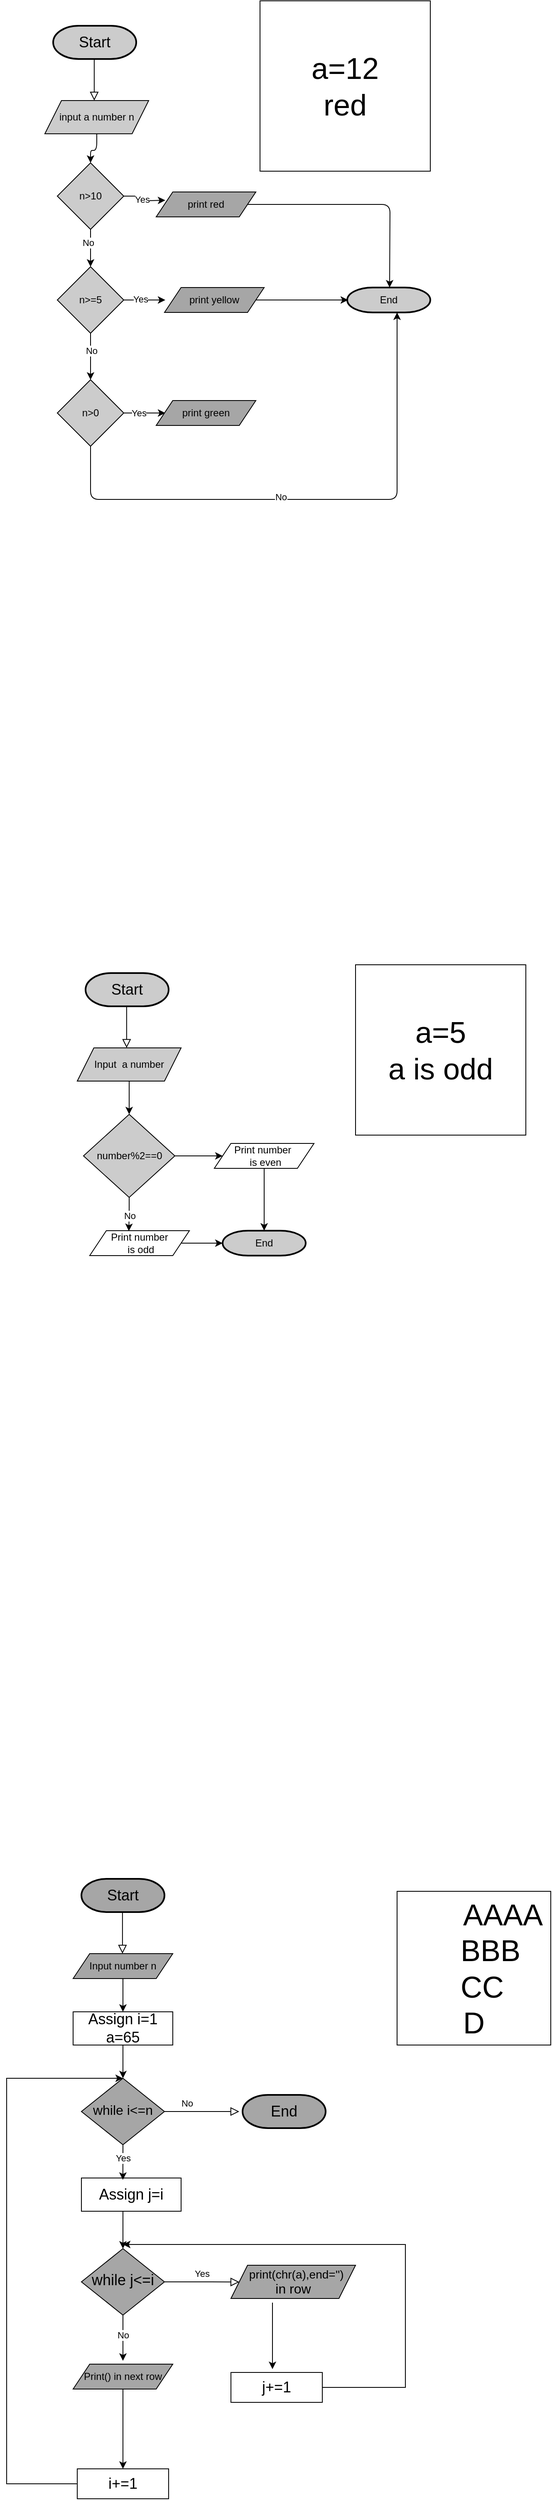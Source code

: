 <mxfile version="24.2.5" type="github" pages="10">
  <diagram id="C5RBs43oDa-KdzZeNtuy" name="Page-1">
    <mxGraphModel dx="1050" dy="2860" grid="1" gridSize="10" guides="1" tooltips="1" connect="1" arrows="1" fold="1" page="1" pageScale="1" pageWidth="827" pageHeight="1169" background="none" math="0" shadow="0">
      <root>
        <mxCell id="WIyWlLk6GJQsqaUBKTNV-0" />
        <mxCell id="WIyWlLk6GJQsqaUBKTNV-1" parent="WIyWlLk6GJQsqaUBKTNV-0" />
        <mxCell id="WIyWlLk6GJQsqaUBKTNV-5" value="No" style="edgeStyle=orthogonalEdgeStyle;rounded=0;html=1;jettySize=auto;orthogonalLoop=1;fontSize=11;endArrow=block;endFill=0;endSize=8;strokeWidth=1;shadow=0;labelBackgroundColor=none;entryX=0;entryY=0.5;entryDx=0;entryDy=0;fillColor=#A6A6A6;" parent="WIyWlLk6GJQsqaUBKTNV-1" source="WIyWlLk6GJQsqaUBKTNV-6" edge="1">
          <mxGeometry x="-0.408" y="10" relative="1" as="geometry">
            <mxPoint as="offset" />
            <mxPoint x="360" y="280" as="targetPoint" />
          </mxGeometry>
        </mxCell>
        <mxCell id="WIyWlLk6GJQsqaUBKTNV-6" value="&lt;div&gt;&lt;font size=&quot;3&quot;&gt;while i&amp;lt;=n&lt;/font&gt;&lt;/div&gt;" style="rhombus;whiteSpace=wrap;html=1;shadow=0;fontFamily=Helvetica;fontSize=12;align=center;strokeWidth=1;spacing=6;spacingTop=-4;fillColor=#A6A6A6;rounded=0;" parent="WIyWlLk6GJQsqaUBKTNV-1" vertex="1">
          <mxGeometry x="170" y="240" width="100" height="80" as="geometry" />
        </mxCell>
        <mxCell id="WIyWlLk6GJQsqaUBKTNV-9" value="Yes" style="edgeStyle=orthogonalEdgeStyle;rounded=0;html=1;jettySize=auto;orthogonalLoop=1;fontSize=11;endArrow=block;endFill=0;endSize=8;strokeWidth=1;shadow=0;labelBackgroundColor=none;entryX=0.067;entryY=0.504;entryDx=0;entryDy=0;entryPerimeter=0;fillColor=#A6A6A6;" parent="WIyWlLk6GJQsqaUBKTNV-1" source="WIyWlLk6GJQsqaUBKTNV-10" target="iwPpwcAJchl694mHt0z0-7" edge="1">
          <mxGeometry y="10" relative="1" as="geometry">
            <mxPoint as="offset" />
            <mxPoint x="320" y="330" as="targetPoint" />
          </mxGeometry>
        </mxCell>
        <mxCell id="WIyWlLk6GJQsqaUBKTNV-10" value="&lt;div&gt;&lt;font style=&quot;font-size: 18px;&quot;&gt;while j&amp;lt;=i&lt;/font&gt;&lt;/div&gt;" style="rhombus;whiteSpace=wrap;html=1;shadow=0;fontFamily=Helvetica;fontSize=12;align=center;strokeWidth=1;spacing=6;spacingTop=-4;fillColor=#A6A6A6;rounded=0;" parent="WIyWlLk6GJQsqaUBKTNV-1" vertex="1">
          <mxGeometry x="170" y="445" width="100" height="80" as="geometry" />
        </mxCell>
        <mxCell id="iwPpwcAJchl694mHt0z0-0" value="Input number n" style="shape=parallelogram;perimeter=parallelogramPerimeter;whiteSpace=wrap;html=1;fixedSize=1;fillColor=#A6A6A6;rounded=0;" parent="WIyWlLk6GJQsqaUBKTNV-1" vertex="1">
          <mxGeometry x="160" y="90" width="120" height="30" as="geometry" />
        </mxCell>
        <mxCell id="iwPpwcAJchl694mHt0z0-2" value="" style="rounded=0;html=1;jettySize=auto;orthogonalLoop=1;fontSize=11;endArrow=block;endFill=0;endSize=8;strokeWidth=1;shadow=0;labelBackgroundColor=none;edgeStyle=orthogonalEdgeStyle;fillColor=#A6A6A6;" parent="WIyWlLk6GJQsqaUBKTNV-1" edge="1">
          <mxGeometry relative="1" as="geometry">
            <mxPoint x="219.44" y="40" as="sourcePoint" />
            <mxPoint x="219.44" y="90" as="targetPoint" />
          </mxGeometry>
        </mxCell>
        <mxCell id="iwPpwcAJchl694mHt0z0-7" value="&lt;font style=&quot;font-size: 14px;&quot;&gt;&amp;nbsp; print(chr(a),end=&#39;&#39;)&lt;/font&gt;&lt;div&gt;&lt;font size=&quot;3&quot;&gt;in row&lt;/font&gt;&lt;/div&gt;" style="shape=parallelogram;perimeter=parallelogramPerimeter;whiteSpace=wrap;html=1;fixedSize=1;fillColor=#A6A6A6;rounded=0;" parent="WIyWlLk6GJQsqaUBKTNV-1" vertex="1">
          <mxGeometry x="350" y="465" width="150" height="40" as="geometry" />
        </mxCell>
        <mxCell id="iwPpwcAJchl694mHt0z0-14" value="Print() in next row" style="shape=parallelogram;perimeter=parallelogramPerimeter;whiteSpace=wrap;html=1;fixedSize=1;fillColor=#A6A6A6;rounded=0;" parent="WIyWlLk6GJQsqaUBKTNV-1" vertex="1">
          <mxGeometry x="160" y="584" width="120" height="30" as="geometry" />
        </mxCell>
        <mxCell id="iwPpwcAJchl694mHt0z0-16" value="&lt;font style=&quot;font-size: 18px;&quot;&gt;Assign i=1&lt;/font&gt;&lt;div&gt;&lt;font style=&quot;font-size: 18px;&quot;&gt;a=65&lt;/font&gt;&lt;/div&gt;" style="rounded=0;whiteSpace=wrap;html=1;" parent="WIyWlLk6GJQsqaUBKTNV-1" vertex="1">
          <mxGeometry x="160" y="160" width="120" height="40" as="geometry" />
        </mxCell>
        <mxCell id="iwPpwcAJchl694mHt0z0-17" value="" style="endArrow=classic;html=1;rounded=0;entryX=0.5;entryY=0;entryDx=0;entryDy=0;exitX=0.5;exitY=1;exitDx=0;exitDy=0;" parent="WIyWlLk6GJQsqaUBKTNV-1" source="iwPpwcAJchl694mHt0z0-0" target="iwPpwcAJchl694mHt0z0-16" edge="1">
          <mxGeometry width="50" height="50" relative="1" as="geometry">
            <mxPoint x="310" y="170" as="sourcePoint" />
            <mxPoint x="360" y="120" as="targetPoint" />
          </mxGeometry>
        </mxCell>
        <mxCell id="iwPpwcAJchl694mHt0z0-18" value="" style="endArrow=classic;html=1;rounded=0;entryX=0.5;entryY=0;entryDx=0;entryDy=0;exitX=0.5;exitY=1;exitDx=0;exitDy=0;" parent="WIyWlLk6GJQsqaUBKTNV-1" source="iwPpwcAJchl694mHt0z0-16" target="WIyWlLk6GJQsqaUBKTNV-6" edge="1">
          <mxGeometry width="50" height="50" relative="1" as="geometry">
            <mxPoint x="310" y="170" as="sourcePoint" />
            <mxPoint x="360" y="120" as="targetPoint" />
          </mxGeometry>
        </mxCell>
        <mxCell id="iwPpwcAJchl694mHt0z0-20" value="&lt;font style=&quot;font-size: 18px;&quot;&gt;Assign j=i&lt;/font&gt;" style="rounded=0;whiteSpace=wrap;html=1;" parent="WIyWlLk6GJQsqaUBKTNV-1" vertex="1">
          <mxGeometry x="170" y="360" width="120" height="40" as="geometry" />
        </mxCell>
        <mxCell id="iwPpwcAJchl694mHt0z0-21" value="" style="endArrow=classic;html=1;rounded=0;entryX=0.416;entryY=0.055;entryDx=0;entryDy=0;exitX=0.5;exitY=1;exitDx=0;exitDy=0;entryPerimeter=0;" parent="WIyWlLk6GJQsqaUBKTNV-1" source="WIyWlLk6GJQsqaUBKTNV-6" target="iwPpwcAJchl694mHt0z0-20" edge="1">
          <mxGeometry width="50" height="50" relative="1" as="geometry">
            <mxPoint x="310" y="450" as="sourcePoint" />
            <mxPoint x="360" y="400" as="targetPoint" />
          </mxGeometry>
        </mxCell>
        <mxCell id="iwPpwcAJchl694mHt0z0-23" value="Yes" style="edgeLabel;html=1;align=center;verticalAlign=middle;resizable=0;points=[];rounded=0;" parent="iwPpwcAJchl694mHt0z0-21" vertex="1" connectable="0">
          <mxGeometry x="-0.273" relative="1" as="geometry">
            <mxPoint as="offset" />
          </mxGeometry>
        </mxCell>
        <mxCell id="iwPpwcAJchl694mHt0z0-35" value="" style="endArrow=classic;html=1;rounded=0;exitX=1;exitY=0.5;exitDx=0;exitDy=0;" parent="WIyWlLk6GJQsqaUBKTNV-1" source="iwPpwcAJchl694mHt0z0-29" edge="1">
          <mxGeometry width="50" height="50" relative="1" as="geometry">
            <mxPoint x="600" y="390" as="sourcePoint" />
            <mxPoint x="220" y="440" as="targetPoint" />
            <Array as="points">
              <mxPoint x="560" y="612" />
              <mxPoint x="560" y="440" />
            </Array>
          </mxGeometry>
        </mxCell>
        <mxCell id="iwPpwcAJchl694mHt0z0-24" value="" style="endArrow=classic;html=1;rounded=0;entryX=0.5;entryY=0;entryDx=0;entryDy=0;" parent="WIyWlLk6GJQsqaUBKTNV-1" target="WIyWlLk6GJQsqaUBKTNV-10" edge="1">
          <mxGeometry width="50" height="50" relative="1" as="geometry">
            <mxPoint x="220" y="400" as="sourcePoint" />
            <mxPoint x="80" y="420" as="targetPoint" />
          </mxGeometry>
        </mxCell>
        <mxCell id="iwPpwcAJchl694mHt0z0-25" value="" style="endArrow=classic;html=1;rounded=0;exitX=0.5;exitY=1;exitDx=0;exitDy=0;" parent="WIyWlLk6GJQsqaUBKTNV-1" source="WIyWlLk6GJQsqaUBKTNV-10" edge="1">
          <mxGeometry width="50" height="50" relative="1" as="geometry">
            <mxPoint x="260" y="430" as="sourcePoint" />
            <mxPoint x="220" y="580" as="targetPoint" />
          </mxGeometry>
        </mxCell>
        <mxCell id="iwPpwcAJchl694mHt0z0-26" value="No" style="edgeLabel;html=1;align=center;verticalAlign=middle;resizable=0;points=[];rounded=0;" parent="iwPpwcAJchl694mHt0z0-25" vertex="1" connectable="0">
          <mxGeometry x="-0.148" relative="1" as="geometry">
            <mxPoint as="offset" />
          </mxGeometry>
        </mxCell>
        <mxCell id="iwPpwcAJchl694mHt0z0-36" value="" style="endArrow=classic;html=1;rounded=0;exitX=0;exitY=0.5;exitDx=0;exitDy=0;" parent="WIyWlLk6GJQsqaUBKTNV-1" source="iwPpwcAJchl694mHt0z0-30" edge="1">
          <mxGeometry width="50" height="50" relative="1" as="geometry">
            <mxPoint x="600" y="390" as="sourcePoint" />
            <mxPoint x="220" y="240" as="targetPoint" />
            <Array as="points">
              <mxPoint x="80" y="728" />
              <mxPoint x="80" y="280" />
              <mxPoint x="80" y="240" />
            </Array>
          </mxGeometry>
        </mxCell>
        <mxCell id="iwPpwcAJchl694mHt0z0-29" value="&lt;font style=&quot;font-size: 18px;&quot;&gt;j+=1&lt;/font&gt;" style="rounded=0;whiteSpace=wrap;html=1;" parent="WIyWlLk6GJQsqaUBKTNV-1" vertex="1">
          <mxGeometry x="350" y="594" width="110" height="36" as="geometry" />
        </mxCell>
        <mxCell id="iwPpwcAJchl694mHt0z0-30" value="&lt;font style=&quot;font-size: 18px;&quot;&gt;i+=1&lt;/font&gt;" style="rounded=0;whiteSpace=wrap;html=1;" parent="WIyWlLk6GJQsqaUBKTNV-1" vertex="1">
          <mxGeometry x="165" y="710" width="110" height="36" as="geometry" />
        </mxCell>
        <mxCell id="iwPpwcAJchl694mHt0z0-31" value="" style="endArrow=classic;html=1;rounded=0;entryX=0.5;entryY=0;entryDx=0;entryDy=0;exitX=0.5;exitY=1;exitDx=0;exitDy=0;" parent="WIyWlLk6GJQsqaUBKTNV-1" source="iwPpwcAJchl694mHt0z0-14" target="iwPpwcAJchl694mHt0z0-30" edge="1">
          <mxGeometry width="50" height="50" relative="1" as="geometry">
            <mxPoint x="480" y="600" as="sourcePoint" />
            <mxPoint x="530" y="550" as="targetPoint" />
          </mxGeometry>
        </mxCell>
        <mxCell id="iwPpwcAJchl694mHt0z0-33" value="" style="endArrow=classic;html=1;rounded=0;" parent="WIyWlLk6GJQsqaUBKTNV-1" edge="1">
          <mxGeometry width="50" height="50" relative="1" as="geometry">
            <mxPoint x="400" y="510" as="sourcePoint" />
            <mxPoint x="400" y="590" as="targetPoint" />
          </mxGeometry>
        </mxCell>
        <mxCell id="iwPpwcAJchl694mHt0z0-40" value="&lt;font style=&quot;font-size: 18px;&quot;&gt;End&lt;/font&gt;" style="strokeWidth=2;html=1;shape=mxgraph.flowchart.terminator;whiteSpace=wrap;fillColor=#A6A6A6;rounded=0;" parent="WIyWlLk6GJQsqaUBKTNV-1" vertex="1">
          <mxGeometry x="364" y="260" width="100" height="40" as="geometry" />
        </mxCell>
        <mxCell id="iwPpwcAJchl694mHt0z0-39" value="&lt;font style=&quot;font-size: 18px;&quot;&gt;Start&lt;/font&gt;" style="strokeWidth=2;html=1;shape=mxgraph.flowchart.terminator;whiteSpace=wrap;fillColor=#A6A6A6;rounded=0;" parent="WIyWlLk6GJQsqaUBKTNV-1" vertex="1">
          <mxGeometry x="170" width="100" height="40" as="geometry" />
        </mxCell>
        <mxCell id="iwPpwcAJchl694mHt0z0-43" value="&lt;span style=&quot;font-size: 36px;&quot;&gt;&amp;nbsp; &amp;nbsp; &amp;nbsp; &amp;nbsp;AAAA&lt;/span&gt;&lt;div&gt;&lt;span style=&quot;font-size: 36px; background-color: initial;&quot;&gt;&amp;nbsp; &amp;nbsp; BBB&lt;/span&gt;&lt;/div&gt;&lt;div&gt;&lt;span style=&quot;background-color: initial; font-size: 36px;&quot;&gt;&amp;nbsp; CC&lt;/span&gt;&lt;/div&gt;&lt;div&gt;&lt;span style=&quot;font-size: 36px; background-color: initial;&quot;&gt;D&lt;/span&gt;&lt;/div&gt;" style="whiteSpace=wrap;html=1;aspect=fixed;rounded=0;" parent="WIyWlLk6GJQsqaUBKTNV-1" vertex="1">
          <mxGeometry x="550" y="15" width="185" height="185" as="geometry" />
        </mxCell>
        <mxCell id="iwPpwcAJchl694mHt0z0-90" style="edgeStyle=orthogonalEdgeStyle;orthogonalLoop=1;jettySize=auto;html=1;exitX=0.5;exitY=1;exitDx=0;exitDy=0;fillColor=#CCCCCC;" parent="WIyWlLk6GJQsqaUBKTNV-1" source="iwPpwcAJchl694mHt0z0-49" target="iwPpwcAJchl694mHt0z0-73" edge="1">
          <mxGeometry relative="1" as="geometry" />
        </mxCell>
        <mxCell id="iwPpwcAJchl694mHt0z0-49" value="Input&amp;nbsp; a number" style="shape=parallelogram;perimeter=parallelogramPerimeter;whiteSpace=wrap;html=1;fixedSize=1;fillColor=#CCCCCC;rounded=0;" parent="WIyWlLk6GJQsqaUBKTNV-1" vertex="1">
          <mxGeometry x="165" y="-1000" width="125" height="40" as="geometry" />
        </mxCell>
        <mxCell id="iwPpwcAJchl694mHt0z0-50" value="" style="rounded=0;html=1;jettySize=auto;orthogonalLoop=1;fontSize=11;endArrow=block;endFill=0;endSize=8;strokeWidth=1;shadow=0;labelBackgroundColor=none;edgeStyle=orthogonalEdgeStyle;fillColor=#CCCCCC;" parent="WIyWlLk6GJQsqaUBKTNV-1" edge="1">
          <mxGeometry relative="1" as="geometry">
            <mxPoint x="224.44" y="-1050" as="sourcePoint" />
            <mxPoint x="224.44" y="-1000" as="targetPoint" />
          </mxGeometry>
        </mxCell>
        <mxCell id="iwPpwcAJchl694mHt0z0-68" value="&lt;font style=&quot;font-size: 18px;&quot;&gt;Start&lt;/font&gt;" style="strokeWidth=2;html=1;shape=mxgraph.flowchart.terminator;whiteSpace=wrap;fillColor=#CCCCCC;rounded=0;" parent="WIyWlLk6GJQsqaUBKTNV-1" vertex="1">
          <mxGeometry x="175" y="-1090" width="100" height="40" as="geometry" />
        </mxCell>
        <mxCell id="iwPpwcAJchl694mHt0z0-69" value="&lt;span style=&quot;font-size: 36px;&quot;&gt;a=5&lt;/span&gt;&lt;div&gt;&lt;span style=&quot;font-size: 36px;&quot;&gt;a is odd&lt;/span&gt;&lt;/div&gt;" style="whiteSpace=wrap;html=1;aspect=fixed;rounded=0;" parent="WIyWlLk6GJQsqaUBKTNV-1" vertex="1">
          <mxGeometry x="500" y="-1100" width="205" height="205" as="geometry" />
        </mxCell>
        <mxCell id="iwPpwcAJchl694mHt0z0-72" value="End" style="strokeWidth=2;html=1;shape=mxgraph.flowchart.terminator;whiteSpace=wrap;fillColor=#CCCCCC;" parent="WIyWlLk6GJQsqaUBKTNV-1" vertex="1">
          <mxGeometry x="340" y="-780" width="100" height="30" as="geometry" />
        </mxCell>
        <mxCell id="iwPpwcAJchl694mHt0z0-76" style="edgeStyle=orthogonalEdgeStyle;orthogonalLoop=1;jettySize=auto;html=1;exitX=0.5;exitY=1;exitDx=0;exitDy=0;entryX=0.392;entryY=0.015;entryDx=0;entryDy=0;fillColor=#CCCCCC;entryPerimeter=0;" parent="WIyWlLk6GJQsqaUBKTNV-1" source="iwPpwcAJchl694mHt0z0-73" target="iwPpwcAJchl694mHt0z0-97" edge="1">
          <mxGeometry relative="1" as="geometry">
            <mxPoint x="220" y="-800.0" as="targetPoint" />
          </mxGeometry>
        </mxCell>
        <mxCell id="iwPpwcAJchl694mHt0z0-78" value="No" style="edgeLabel;html=1;align=center;verticalAlign=middle;resizable=0;points=[];fillColor=#CCCCCC;" parent="iwPpwcAJchl694mHt0z0-76" vertex="1" connectable="0">
          <mxGeometry x="-0.318" y="-3" relative="1" as="geometry">
            <mxPoint x="3" y="8" as="offset" />
          </mxGeometry>
        </mxCell>
        <mxCell id="iwPpwcAJchl694mHt0z0-99" style="edgeStyle=orthogonalEdgeStyle;orthogonalLoop=1;jettySize=auto;html=1;exitX=1;exitY=0.5;exitDx=0;exitDy=0;entryX=0;entryY=0.5;entryDx=0;entryDy=0;" parent="WIyWlLk6GJQsqaUBKTNV-1" source="iwPpwcAJchl694mHt0z0-73" target="iwPpwcAJchl694mHt0z0-95" edge="1">
          <mxGeometry relative="1" as="geometry" />
        </mxCell>
        <mxCell id="iwPpwcAJchl694mHt0z0-73" value="number%2==0" style="rhombus;whiteSpace=wrap;html=1;fillColor=#CCCCCC;" parent="WIyWlLk6GJQsqaUBKTNV-1" vertex="1">
          <mxGeometry x="172.5" y="-920" width="110" height="100" as="geometry" />
        </mxCell>
        <mxCell id="iwPpwcAJchl694mHt0z0-95" value="Print number&amp;nbsp;&lt;div&gt;&amp;nbsp;is even&lt;/div&gt;" style="shape=parallelogram;perimeter=parallelogramPerimeter;whiteSpace=wrap;html=1;fixedSize=1;" parent="WIyWlLk6GJQsqaUBKTNV-1" vertex="1">
          <mxGeometry x="330" y="-885" width="120" height="30" as="geometry" />
        </mxCell>
        <mxCell id="iwPpwcAJchl694mHt0z0-100" style="edgeStyle=orthogonalEdgeStyle;orthogonalLoop=1;jettySize=auto;html=1;" parent="WIyWlLk6GJQsqaUBKTNV-1" source="iwPpwcAJchl694mHt0z0-97" target="iwPpwcAJchl694mHt0z0-72" edge="1">
          <mxGeometry relative="1" as="geometry" />
        </mxCell>
        <mxCell id="iwPpwcAJchl694mHt0z0-97" value="Print number&lt;div&gt;&amp;nbsp;is odd&lt;/div&gt;" style="shape=parallelogram;perimeter=parallelogramPerimeter;whiteSpace=wrap;html=1;fixedSize=1;" parent="WIyWlLk6GJQsqaUBKTNV-1" vertex="1">
          <mxGeometry x="180" y="-780" width="120" height="30" as="geometry" />
        </mxCell>
        <mxCell id="iwPpwcAJchl694mHt0z0-101" style="edgeStyle=orthogonalEdgeStyle;orthogonalLoop=1;jettySize=auto;html=1;exitX=0.5;exitY=1;exitDx=0;exitDy=0;entryX=0.5;entryY=0;entryDx=0;entryDy=0;entryPerimeter=0;" parent="WIyWlLk6GJQsqaUBKTNV-1" source="iwPpwcAJchl694mHt0z0-95" target="iwPpwcAJchl694mHt0z0-72" edge="1">
          <mxGeometry relative="1" as="geometry" />
        </mxCell>
        <mxCell id="iwPpwcAJchl694mHt0z0-154" style="edgeStyle=orthogonalEdgeStyle;orthogonalLoop=1;jettySize=auto;html=1;exitX=0.5;exitY=1;exitDx=0;exitDy=0;fillColor=#CCCCCC;" parent="WIyWlLk6GJQsqaUBKTNV-1" source="iwPpwcAJchl694mHt0z0-155" target="iwPpwcAJchl694mHt0z0-163" edge="1">
          <mxGeometry relative="1" as="geometry" />
        </mxCell>
        <mxCell id="iwPpwcAJchl694mHt0z0-155" value="input a number n" style="shape=parallelogram;perimeter=parallelogramPerimeter;whiteSpace=wrap;html=1;fixedSize=1;fillColor=#CCCCCC;rounded=0;" parent="WIyWlLk6GJQsqaUBKTNV-1" vertex="1">
          <mxGeometry x="126" y="-2140" width="125" height="40" as="geometry" />
        </mxCell>
        <mxCell id="iwPpwcAJchl694mHt0z0-156" value="" style="rounded=0;html=1;jettySize=auto;orthogonalLoop=1;fontSize=11;endArrow=block;endFill=0;endSize=8;strokeWidth=1;shadow=0;labelBackgroundColor=none;edgeStyle=orthogonalEdgeStyle;fillColor=#CCCCCC;" parent="WIyWlLk6GJQsqaUBKTNV-1" edge="1">
          <mxGeometry relative="1" as="geometry">
            <mxPoint x="185.44" y="-2190" as="sourcePoint" />
            <mxPoint x="185.44" y="-2140" as="targetPoint" />
          </mxGeometry>
        </mxCell>
        <mxCell id="iwPpwcAJchl694mHt0z0-158" value="&lt;font style=&quot;font-size: 18px;&quot;&gt;Start&lt;/font&gt;" style="strokeWidth=2;html=1;shape=mxgraph.flowchart.terminator;whiteSpace=wrap;fillColor=#CCCCCC;rounded=0;" parent="WIyWlLk6GJQsqaUBKTNV-1" vertex="1">
          <mxGeometry x="136" y="-2230" width="100" height="40" as="geometry" />
        </mxCell>
        <mxCell id="iwPpwcAJchl694mHt0z0-159" style="edgeStyle=orthogonalEdgeStyle;orthogonalLoop=1;jettySize=auto;html=1;exitX=0.5;exitY=1;exitDx=0;exitDy=0;entryX=0.5;entryY=0;entryDx=0;entryDy=0;fillColor=#CCCCCC;" parent="WIyWlLk6GJQsqaUBKTNV-1" source="iwPpwcAJchl694mHt0z0-163" target="iwPpwcAJchl694mHt0z0-168" edge="1">
          <mxGeometry relative="1" as="geometry" />
        </mxCell>
        <mxCell id="iwPpwcAJchl694mHt0z0-160" value="No" style="edgeLabel;html=1;align=center;verticalAlign=middle;resizable=0;points=[];fillColor=#CCCCCC;" parent="iwPpwcAJchl694mHt0z0-159" vertex="1" connectable="0">
          <mxGeometry x="-0.318" y="-3" relative="1" as="geometry">
            <mxPoint as="offset" />
          </mxGeometry>
        </mxCell>
        <mxCell id="iwPpwcAJchl694mHt0z0-161" style="edgeStyle=orthogonalEdgeStyle;orthogonalLoop=1;jettySize=auto;html=1;exitX=1;exitY=0.5;exitDx=0;exitDy=0;entryX=0;entryY=0.5;entryDx=0;entryDy=0;fillColor=#CCCCCC;" parent="WIyWlLk6GJQsqaUBKTNV-1" source="iwPpwcAJchl694mHt0z0-163" edge="1">
          <mxGeometry relative="1" as="geometry">
            <mxPoint x="271" y="-2020" as="targetPoint" />
          </mxGeometry>
        </mxCell>
        <mxCell id="iwPpwcAJchl694mHt0z0-162" value="Yes" style="edgeLabel;html=1;align=center;verticalAlign=middle;resizable=0;points=[];fillColor=#CCCCCC;" parent="iwPpwcAJchl694mHt0z0-161" vertex="1" connectable="0">
          <mxGeometry x="0.041" y="-3" relative="1" as="geometry">
            <mxPoint as="offset" />
          </mxGeometry>
        </mxCell>
        <mxCell id="iwPpwcAJchl694mHt0z0-163" value="n&amp;gt;10" style="rhombus;whiteSpace=wrap;html=1;fillColor=#CCCCCC;" parent="WIyWlLk6GJQsqaUBKTNV-1" vertex="1">
          <mxGeometry x="141" y="-2065" width="80" height="80" as="geometry" />
        </mxCell>
        <mxCell id="iwPpwcAJchl694mHt0z0-164" style="edgeStyle=orthogonalEdgeStyle;orthogonalLoop=1;jettySize=auto;html=1;entryX=0.5;entryY=0;entryDx=0;entryDy=0;fillColor=#CCCCCC;" parent="WIyWlLk6GJQsqaUBKTNV-1" source="iwPpwcAJchl694mHt0z0-168" target="iwPpwcAJchl694mHt0z0-171" edge="1">
          <mxGeometry relative="1" as="geometry" />
        </mxCell>
        <mxCell id="iwPpwcAJchl694mHt0z0-165" value="No" style="edgeLabel;html=1;align=center;verticalAlign=middle;resizable=0;points=[];fillColor=#CCCCCC;" parent="iwPpwcAJchl694mHt0z0-164" vertex="1" connectable="0">
          <mxGeometry x="-0.261" y="1" relative="1" as="geometry">
            <mxPoint as="offset" />
          </mxGeometry>
        </mxCell>
        <mxCell id="iwPpwcAJchl694mHt0z0-166" style="edgeStyle=orthogonalEdgeStyle;orthogonalLoop=1;jettySize=auto;html=1;exitX=1;exitY=0.5;exitDx=0;exitDy=0;entryX=0;entryY=0.5;entryDx=0;entryDy=0;fillColor=#CCCCCC;" parent="WIyWlLk6GJQsqaUBKTNV-1" source="iwPpwcAJchl694mHt0z0-168" edge="1">
          <mxGeometry relative="1" as="geometry">
            <mxPoint x="271" y="-1900" as="targetPoint" />
          </mxGeometry>
        </mxCell>
        <mxCell id="iwPpwcAJchl694mHt0z0-167" value="Yes" style="edgeLabel;html=1;align=center;verticalAlign=middle;resizable=0;points=[];fillColor=#CCCCCC;" parent="iwPpwcAJchl694mHt0z0-166" vertex="1" connectable="0">
          <mxGeometry x="-0.225" y="1" relative="1" as="geometry">
            <mxPoint as="offset" />
          </mxGeometry>
        </mxCell>
        <mxCell id="iwPpwcAJchl694mHt0z0-168" value="n&amp;gt;=5" style="rhombus;whiteSpace=wrap;html=1;fillColor=#CCCCCC;" parent="WIyWlLk6GJQsqaUBKTNV-1" vertex="1">
          <mxGeometry x="141" y="-1940" width="80" height="80" as="geometry" />
        </mxCell>
        <mxCell id="iwPpwcAJchl694mHt0z0-169" style="edgeStyle=orthogonalEdgeStyle;orthogonalLoop=1;jettySize=auto;html=1;exitX=1;exitY=0.5;exitDx=0;exitDy=0;entryX=0;entryY=0.5;entryDx=0;entryDy=0;fillColor=#CCCCCC;" parent="WIyWlLk6GJQsqaUBKTNV-1" source="iwPpwcAJchl694mHt0z0-171" edge="1">
          <mxGeometry relative="1" as="geometry">
            <mxPoint x="271" y="-1764" as="targetPoint" />
          </mxGeometry>
        </mxCell>
        <mxCell id="iwPpwcAJchl694mHt0z0-170" value="Yes" style="edgeLabel;html=1;align=center;verticalAlign=middle;resizable=0;points=[];fillColor=#CCCCCC;" parent="iwPpwcAJchl694mHt0z0-169" vertex="1" connectable="0">
          <mxGeometry x="-0.28" relative="1" as="geometry">
            <mxPoint as="offset" />
          </mxGeometry>
        </mxCell>
        <mxCell id="iwPpwcAJchl694mHt0z0-171" value="n&amp;gt;0" style="rhombus;whiteSpace=wrap;html=1;fillColor=#CCCCCC;" parent="WIyWlLk6GJQsqaUBKTNV-1" vertex="1">
          <mxGeometry x="141" y="-1804" width="80" height="80" as="geometry" />
        </mxCell>
        <mxCell id="iwPpwcAJchl694mHt0z0-172" style="edgeStyle=orthogonalEdgeStyle;orthogonalLoop=1;jettySize=auto;html=1;fillColor=#CCCCCC;exitX=1;exitY=0.5;exitDx=0;exitDy=0;" parent="WIyWlLk6GJQsqaUBKTNV-1" source="iwPpwcAJchl694mHt0z0-205" edge="1">
          <mxGeometry relative="1" as="geometry">
            <mxPoint x="491" y="-1900" as="targetPoint" />
            <mxPoint x="391" y="-1900" as="sourcePoint" />
          </mxGeometry>
        </mxCell>
        <mxCell id="iwPpwcAJchl694mHt0z0-175" style="edgeStyle=orthogonalEdgeStyle;orthogonalLoop=1;jettySize=auto;html=1;exitX=0.5;exitY=1;exitDx=0;exitDy=0;entryX=0.587;entryY=0.993;entryDx=0;entryDy=0;entryPerimeter=0;fillColor=#CCCCCC;" parent="WIyWlLk6GJQsqaUBKTNV-1" source="iwPpwcAJchl694mHt0z0-171" edge="1">
          <mxGeometry relative="1" as="geometry">
            <mxPoint x="550" y="-1885" as="targetPoint" />
            <Array as="points">
              <mxPoint x="181" y="-1660" />
              <mxPoint x="550" y="-1660" />
            </Array>
          </mxGeometry>
        </mxCell>
        <mxCell id="iwPpwcAJchl694mHt0z0-176" value="No" style="edgeLabel;html=1;align=center;verticalAlign=middle;resizable=0;points=[];fillColor=#CCCCCC;" parent="iwPpwcAJchl694mHt0z0-175" vertex="1" connectable="0">
          <mxGeometry x="-0.109" y="3" relative="1" as="geometry">
            <mxPoint as="offset" />
          </mxGeometry>
        </mxCell>
        <mxCell id="iwPpwcAJchl694mHt0z0-177" style="edgeStyle=orthogonalEdgeStyle;orthogonalLoop=1;jettySize=auto;html=1;entryX=0.5;entryY=0;entryDx=0;entryDy=0;entryPerimeter=0;fillColor=#CCCCCC;exitX=1;exitY=0.5;exitDx=0;exitDy=0;" parent="WIyWlLk6GJQsqaUBKTNV-1" source="iwPpwcAJchl694mHt0z0-203" edge="1">
          <mxGeometry relative="1" as="geometry">
            <mxPoint x="541" y="-1915" as="targetPoint" />
            <mxPoint x="391" y="-2020" as="sourcePoint" />
          </mxGeometry>
        </mxCell>
        <mxCell id="iwPpwcAJchl694mHt0z0-203" value="print red" style="shape=parallelogram;perimeter=parallelogramPerimeter;whiteSpace=wrap;html=1;fixedSize=1;fillColor=#A6A6A6;rounded=0;" parent="WIyWlLk6GJQsqaUBKTNV-1" vertex="1">
          <mxGeometry x="260" y="-2030" width="120" height="30" as="geometry" />
        </mxCell>
        <mxCell id="iwPpwcAJchl694mHt0z0-205" value="print yellow" style="shape=parallelogram;perimeter=parallelogramPerimeter;whiteSpace=wrap;html=1;fixedSize=1;fillColor=#A6A6A6;rounded=0;" parent="WIyWlLk6GJQsqaUBKTNV-1" vertex="1">
          <mxGeometry x="270" y="-1915" width="120" height="30" as="geometry" />
        </mxCell>
        <mxCell id="iwPpwcAJchl694mHt0z0-206" value="print green" style="shape=parallelogram;perimeter=parallelogramPerimeter;whiteSpace=wrap;html=1;fixedSize=1;fillColor=#A6A6A6;rounded=0;" parent="WIyWlLk6GJQsqaUBKTNV-1" vertex="1">
          <mxGeometry x="260" y="-1779" width="120" height="30" as="geometry" />
        </mxCell>
        <mxCell id="iwPpwcAJchl694mHt0z0-207" value="End" style="strokeWidth=2;html=1;shape=mxgraph.flowchart.terminator;whiteSpace=wrap;fillColor=#CCCCCC;" parent="WIyWlLk6GJQsqaUBKTNV-1" vertex="1">
          <mxGeometry x="490" y="-1915" width="100" height="30" as="geometry" />
        </mxCell>
        <mxCell id="iwPpwcAJchl694mHt0z0-208" value="&lt;span style=&quot;font-size: 36px;&quot;&gt;a=12&lt;/span&gt;&lt;div&gt;&lt;span style=&quot;font-size: 36px;&quot;&gt;red&lt;/span&gt;&lt;/div&gt;" style="whiteSpace=wrap;html=1;aspect=fixed;rounded=0;" parent="WIyWlLk6GJQsqaUBKTNV-1" vertex="1">
          <mxGeometry x="385" y="-2260" width="205" height="205" as="geometry" />
        </mxCell>
      </root>
    </mxGraphModel>
  </diagram>
  <diagram id="oR9Giga1KFvVvcP9VWnN" name="Page-2">
    <mxGraphModel grid="1" page="1" gridSize="10" guides="1" tooltips="1" connect="1" arrows="1" fold="1" pageScale="1" pageWidth="827" pageHeight="1169" math="0" shadow="0">
      <root>
        <mxCell id="0" />
        <mxCell id="1" parent="0" />
        <mxCell id="CJoJjP_8Ru8g5Yvkgxle-1" style="edgeStyle=orthogonalEdgeStyle;orthogonalLoop=1;jettySize=auto;html=1;exitX=0.5;exitY=1;exitDx=0;exitDy=0;fillColor=#CCCCCC;" edge="1" parent="1" source="CJoJjP_8Ru8g5Yvkgxle-16" target="CJoJjP_8Ru8g5Yvkgxle-10">
          <mxGeometry relative="1" as="geometry" />
        </mxCell>
        <mxCell id="CJoJjP_8Ru8g5Yvkgxle-2" value="Input&amp;nbsp; a number &#39;a&#39;" style="shape=parallelogram;perimeter=parallelogramPerimeter;whiteSpace=wrap;html=1;fixedSize=1;fillColor=#CCCCCC;rounded=0;" vertex="1" parent="1">
          <mxGeometry x="165" y="-1000" width="125" height="40" as="geometry" />
        </mxCell>
        <mxCell id="CJoJjP_8Ru8g5Yvkgxle-3" value="" style="rounded=0;html=1;jettySize=auto;orthogonalLoop=1;fontSize=11;endArrow=block;endFill=0;endSize=8;strokeWidth=1;shadow=0;labelBackgroundColor=none;edgeStyle=orthogonalEdgeStyle;fillColor=#CCCCCC;" edge="1" parent="1">
          <mxGeometry relative="1" as="geometry">
            <mxPoint x="224.44" y="-1050" as="sourcePoint" />
            <mxPoint x="224.44" y="-1000" as="targetPoint" />
          </mxGeometry>
        </mxCell>
        <mxCell id="CJoJjP_8Ru8g5Yvkgxle-4" value="&lt;font style=&quot;font-size: 18px;&quot;&gt;Start&lt;/font&gt;" style="strokeWidth=2;html=1;shape=mxgraph.flowchart.terminator;whiteSpace=wrap;fillColor=#CCCCCC;rounded=0;" vertex="1" parent="1">
          <mxGeometry x="175" y="-1090" width="100" height="40" as="geometry" />
        </mxCell>
        <mxCell id="CJoJjP_8Ru8g5Yvkgxle-5" value="&lt;span style=&quot;font-size: 36px;&quot;&gt;a=7&lt;/span&gt;&lt;div&gt;&lt;span style=&quot;font-size: 36px;&quot;&gt;a is prime&amp;nbsp;&lt;/span&gt;&lt;/div&gt;" style="whiteSpace=wrap;html=1;aspect=fixed;rounded=0;" vertex="1" parent="1">
          <mxGeometry x="500" y="-1100" width="205" height="205" as="geometry" />
        </mxCell>
        <mxCell id="CJoJjP_8Ru8g5Yvkgxle-6" value="End" style="strokeWidth=2;html=1;shape=mxgraph.flowchart.terminator;whiteSpace=wrap;fillColor=#CCCCCC;" vertex="1" parent="1">
          <mxGeometry x="342.5" y="-660" width="100" height="30" as="geometry" />
        </mxCell>
        <mxCell id="CJoJjP_8Ru8g5Yvkgxle-7" style="edgeStyle=orthogonalEdgeStyle;orthogonalLoop=1;jettySize=auto;html=1;exitX=0.5;exitY=1;exitDx=0;exitDy=0;entryX=0.392;entryY=0.015;entryDx=0;entryDy=0;fillColor=#CCCCCC;entryPerimeter=0;" edge="1" parent="1" source="CJoJjP_8Ru8g5Yvkgxle-10" target="CJoJjP_8Ru8g5Yvkgxle-13">
          <mxGeometry relative="1" as="geometry">
            <mxPoint x="222.5" y="-680.0" as="targetPoint" />
          </mxGeometry>
        </mxCell>
        <mxCell id="CJoJjP_8Ru8g5Yvkgxle-8" value="No" style="edgeLabel;html=1;align=center;verticalAlign=middle;resizable=0;points=[];fillColor=#CCCCCC;" vertex="1" connectable="0" parent="CJoJjP_8Ru8g5Yvkgxle-7">
          <mxGeometry x="-0.318" y="-3" relative="1" as="geometry">
            <mxPoint x="3" y="8" as="offset" />
          </mxGeometry>
        </mxCell>
        <mxCell id="CJoJjP_8Ru8g5Yvkgxle-9" style="edgeStyle=orthogonalEdgeStyle;orthogonalLoop=1;jettySize=auto;html=1;exitX=1;exitY=0.5;exitDx=0;exitDy=0;entryX=0;entryY=0.5;entryDx=0;entryDy=0;" edge="1" parent="1" source="CJoJjP_8Ru8g5Yvkgxle-10" target="CJoJjP_8Ru8g5Yvkgxle-11">
          <mxGeometry relative="1" as="geometry" />
        </mxCell>
        <mxCell id="Awz8DCnehJRcIdlJegWH-5" value="yes" style="edgeLabel;html=1;align=center;verticalAlign=middle;resizable=0;points=[];" vertex="1" connectable="0" parent="CJoJjP_8Ru8g5Yvkgxle-9">
          <mxGeometry x="-0.564" y="2" relative="1" as="geometry">
            <mxPoint as="offset" />
          </mxGeometry>
        </mxCell>
        <mxCell id="CJoJjP_8Ru8g5Yvkgxle-10" value="a%i==0&lt;div&gt;i&amp;lt;a&lt;/div&gt;" style="rhombus;whiteSpace=wrap;html=1;fillColor=#CCCCCC;" vertex="1" parent="1">
          <mxGeometry x="175" y="-800" width="110" height="100" as="geometry" />
        </mxCell>
        <mxCell id="CJoJjP_8Ru8g5Yvkgxle-11" value="Print number&amp;nbsp;&lt;div&gt;&amp;nbsp;is prime&lt;/div&gt;" style="shape=parallelogram;perimeter=parallelogramPerimeter;whiteSpace=wrap;html=1;fixedSize=1;" vertex="1" parent="1">
          <mxGeometry x="460" y="-765" width="120" height="30" as="geometry" />
        </mxCell>
        <mxCell id="CJoJjP_8Ru8g5Yvkgxle-12" style="edgeStyle=orthogonalEdgeStyle;orthogonalLoop=1;jettySize=auto;html=1;" edge="1" parent="1" source="CJoJjP_8Ru8g5Yvkgxle-13" target="CJoJjP_8Ru8g5Yvkgxle-6">
          <mxGeometry relative="1" as="geometry" />
        </mxCell>
        <mxCell id="CJoJjP_8Ru8g5Yvkgxle-13" value="Print number&lt;div&gt;&amp;nbsp;is odd&lt;/div&gt;" style="shape=parallelogram;perimeter=parallelogramPerimeter;whiteSpace=wrap;html=1;fixedSize=1;" vertex="1" parent="1">
          <mxGeometry x="182.5" y="-660" width="120" height="30" as="geometry" />
        </mxCell>
        <mxCell id="CJoJjP_8Ru8g5Yvkgxle-14" style="edgeStyle=orthogonalEdgeStyle;orthogonalLoop=1;jettySize=auto;html=1;exitX=0.5;exitY=1;exitDx=0;exitDy=0;entryX=0.5;entryY=0;entryDx=0;entryDy=0;entryPerimeter=0;" edge="1" parent="1" source="CJoJjP_8Ru8g5Yvkgxle-11" target="CJoJjP_8Ru8g5Yvkgxle-6">
          <mxGeometry relative="1" as="geometry" />
        </mxCell>
        <mxCell id="CJoJjP_8Ru8g5Yvkgxle-17" value="" style="edgeStyle=orthogonalEdgeStyle;orthogonalLoop=1;jettySize=auto;html=1;exitX=0.5;exitY=1;exitDx=0;exitDy=0;fillColor=#CCCCCC;" edge="1" parent="1" source="CJoJjP_8Ru8g5Yvkgxle-2" target="CJoJjP_8Ru8g5Yvkgxle-16">
          <mxGeometry relative="1" as="geometry">
            <mxPoint x="228" y="-960" as="sourcePoint" />
            <mxPoint x="230" y="-800" as="targetPoint" />
          </mxGeometry>
        </mxCell>
        <mxCell id="CJoJjP_8Ru8g5Yvkgxle-16" value="&lt;font style=&quot;font-size: 18px;&quot;&gt;assign i=2&lt;/font&gt;" style="rounded=0;whiteSpace=wrap;html=1;" vertex="1" parent="1">
          <mxGeometry x="178.75" y="-890" width="97.5" height="40" as="geometry" />
        </mxCell>
        <mxCell id="Awz8DCnehJRcIdlJegWH-1" value="i+=1" style="rounded=0;whiteSpace=wrap;html=1;" vertex="1" parent="1">
          <mxGeometry x="370" y="-765" width="52.5" height="30" as="geometry" />
        </mxCell>
        <mxCell id="Awz8DCnehJRcIdlJegWH-4" style="edgeStyle=orthogonalEdgeStyle;orthogonalLoop=1;jettySize=auto;html=1;entryX=0.574;entryY=0.02;entryDx=0;entryDy=0;entryPerimeter=0;" edge="1" parent="1" source="Awz8DCnehJRcIdlJegWH-1" target="CJoJjP_8Ru8g5Yvkgxle-10">
          <mxGeometry relative="1" as="geometry">
            <Array as="points">
              <mxPoint x="400" y="-798" />
            </Array>
          </mxGeometry>
        </mxCell>
      </root>
    </mxGraphModel>
  </diagram>
  <diagram id="bD9kf8rNfqfs6XAZqIka" name="Page-3">
    <mxGraphModel grid="1" page="1" gridSize="10" guides="1" tooltips="1" connect="1" arrows="1" fold="1" pageScale="1" pageWidth="827" pageHeight="1169" math="0" shadow="0">
      <root>
        <mxCell id="0" />
        <mxCell id="1" parent="0" />
        <mxCell id="yIcuOGKkOtXFXUcuZcm0-1" style="edgeStyle=orthogonalEdgeStyle;orthogonalLoop=1;jettySize=auto;html=1;exitX=0.5;exitY=1;exitDx=0;exitDy=0;fillColor=#CCCCCC;" edge="1" parent="1" target="yIcuOGKkOtXFXUcuZcm0-11">
          <mxGeometry relative="1" as="geometry">
            <mxPoint x="227.5" y="-850" as="sourcePoint" />
          </mxGeometry>
        </mxCell>
        <mxCell id="yIcuOGKkOtXFXUcuZcm0-2" value="Input&amp;nbsp; two number&lt;div&gt;n and m&amp;nbsp;&lt;/div&gt;" style="shape=parallelogram;perimeter=parallelogramPerimeter;whiteSpace=wrap;html=1;fixedSize=1;fillColor=#CCCCCC;rounded=0;" vertex="1" parent="1">
          <mxGeometry x="165" y="-1000" width="125" height="40" as="geometry" />
        </mxCell>
        <mxCell id="yIcuOGKkOtXFXUcuZcm0-3" value="" style="rounded=0;html=1;jettySize=auto;orthogonalLoop=1;fontSize=11;endArrow=block;endFill=0;endSize=8;strokeWidth=1;shadow=0;labelBackgroundColor=none;edgeStyle=orthogonalEdgeStyle;fillColor=#CCCCCC;" edge="1" parent="1">
          <mxGeometry relative="1" as="geometry">
            <mxPoint x="224.44" y="-1050" as="sourcePoint" />
            <mxPoint x="224.44" y="-1000" as="targetPoint" />
          </mxGeometry>
        </mxCell>
        <mxCell id="yIcuOGKkOtXFXUcuZcm0-4" value="&lt;font style=&quot;font-size: 18px;&quot;&gt;Start&lt;/font&gt;" style="strokeWidth=2;html=1;shape=mxgraph.flowchart.terminator;whiteSpace=wrap;fillColor=#CCCCCC;rounded=0;" vertex="1" parent="1">
          <mxGeometry x="175" y="-1090" width="100" height="40" as="geometry" />
        </mxCell>
        <mxCell id="yIcuOGKkOtXFXUcuZcm0-5" value="&lt;span style=&quot;font-size: 36px;&quot;&gt;n=2&lt;/span&gt;&lt;div&gt;&lt;span style=&quot;font-size: 36px;&quot;&gt;m=3&lt;/span&gt;&lt;/div&gt;&lt;div&gt;&lt;span style=&quot;font-size: 36px;&quot;&gt;&lt;br&gt;&lt;/span&gt;&lt;/div&gt;&lt;div&gt;&lt;span style=&quot;font-size: 36px;&quot;&gt;output:- 1&lt;/span&gt;&lt;/div&gt;" style="whiteSpace=wrap;html=1;aspect=fixed;rounded=0;" vertex="1" parent="1">
          <mxGeometry x="500" y="-1100" width="205" height="205" as="geometry" />
        </mxCell>
        <mxCell id="yIcuOGKkOtXFXUcuZcm0-6" value="End" style="strokeWidth=2;html=1;shape=mxgraph.flowchart.terminator;whiteSpace=wrap;fillColor=#CCCCCC;" vertex="1" parent="1">
          <mxGeometry x="370" y="-599" width="100" height="30" as="geometry" />
        </mxCell>
        <mxCell id="yIcuOGKkOtXFXUcuZcm0-9" style="edgeStyle=orthogonalEdgeStyle;orthogonalLoop=1;jettySize=auto;html=1;exitX=1;exitY=0.5;exitDx=0;exitDy=0;entryX=0.5;entryY=0;entryDx=0;entryDy=0;" edge="1" parent="1" source="yIcuOGKkOtXFXUcuZcm0-11" target="yIcuOGKkOtXFXUcuZcm0-12">
          <mxGeometry relative="1" as="geometry" />
        </mxCell>
        <mxCell id="yIcuOGKkOtXFXUcuZcm0-10" value="yes" style="edgeLabel;html=1;align=center;verticalAlign=middle;resizable=0;points=[];" vertex="1" connectable="0" parent="yIcuOGKkOtXFXUcuZcm0-9">
          <mxGeometry x="-0.564" y="2" relative="1" as="geometry">
            <mxPoint as="offset" />
          </mxGeometry>
        </mxCell>
        <mxCell id="yIcuOGKkOtXFXUcuZcm0-41" style="edgeStyle=orthogonalEdgeStyle;orthogonalLoop=1;jettySize=auto;html=1;entryX=0.5;entryY=0;entryDx=0;entryDy=0;" edge="1" parent="1" source="yIcuOGKkOtXFXUcuZcm0-11" target="yIcuOGKkOtXFXUcuZcm0-40">
          <mxGeometry relative="1" as="geometry" />
        </mxCell>
        <mxCell id="yIcuOGKkOtXFXUcuZcm0-42" value="No" style="edgeLabel;html=1;align=center;verticalAlign=middle;resizable=0;points=[];" vertex="1" connectable="0" parent="yIcuOGKkOtXFXUcuZcm0-41">
          <mxGeometry x="-0.04" relative="1" as="geometry">
            <mxPoint as="offset" />
          </mxGeometry>
        </mxCell>
        <mxCell id="yIcuOGKkOtXFXUcuZcm0-11" value="n%2==0" style="rhombus;whiteSpace=wrap;html=1;fillColor=#CCCCCC;" vertex="1" parent="1">
          <mxGeometry x="172.5" y="-900" width="110" height="100" as="geometry" />
        </mxCell>
        <mxCell id="yIcuOGKkOtXFXUcuZcm0-12" value="Print 1" style="shape=parallelogram;perimeter=parallelogramPerimeter;whiteSpace=wrap;html=1;fixedSize=1;" vertex="1" parent="1">
          <mxGeometry x="360" y="-725" width="120" height="30" as="geometry" />
        </mxCell>
        <mxCell id="yIcuOGKkOtXFXUcuZcm0-13" style="edgeStyle=orthogonalEdgeStyle;orthogonalLoop=1;jettySize=auto;html=1;" edge="1" parent="1" source="yIcuOGKkOtXFXUcuZcm0-14" target="yIcuOGKkOtXFXUcuZcm0-6">
          <mxGeometry relative="1" as="geometry" />
        </mxCell>
        <mxCell id="yIcuOGKkOtXFXUcuZcm0-14" value="Print 2" style="shape=parallelogram;perimeter=parallelogramPerimeter;whiteSpace=wrap;html=1;fixedSize=1;" vertex="1" parent="1">
          <mxGeometry x="165" y="-599" width="120" height="30" as="geometry" />
        </mxCell>
        <mxCell id="yIcuOGKkOtXFXUcuZcm0-15" style="edgeStyle=orthogonalEdgeStyle;orthogonalLoop=1;jettySize=auto;html=1;exitX=0.5;exitY=1;exitDx=0;exitDy=0;entryX=0.5;entryY=0;entryDx=0;entryDy=0;entryPerimeter=0;" edge="1" parent="1" source="yIcuOGKkOtXFXUcuZcm0-12" target="yIcuOGKkOtXFXUcuZcm0-6">
          <mxGeometry relative="1" as="geometry" />
        </mxCell>
        <mxCell id="yIcuOGKkOtXFXUcuZcm0-16" value="" style="edgeStyle=orthogonalEdgeStyle;orthogonalLoop=1;jettySize=auto;html=1;exitX=0.5;exitY=1;exitDx=0;exitDy=0;fillColor=#CCCCCC;" edge="1" parent="1" source="yIcuOGKkOtXFXUcuZcm0-2">
          <mxGeometry relative="1" as="geometry">
            <mxPoint x="228" y="-960" as="sourcePoint" />
            <mxPoint x="227.6" y="-890" as="targetPoint" />
          </mxGeometry>
        </mxCell>
        <mxCell id="yIcuOGKkOtXFXUcuZcm0-43" style="edgeStyle=orthogonalEdgeStyle;orthogonalLoop=1;jettySize=auto;html=1;exitX=1;exitY=0.5;exitDx=0;exitDy=0;" edge="1" parent="1" source="yIcuOGKkOtXFXUcuZcm0-40" target="yIcuOGKkOtXFXUcuZcm0-12">
          <mxGeometry relative="1" as="geometry" />
        </mxCell>
        <mxCell id="yIcuOGKkOtXFXUcuZcm0-44" value="Yes" style="edgeLabel;html=1;align=center;verticalAlign=middle;resizable=0;points=[];" vertex="1" connectable="0" parent="yIcuOGKkOtXFXUcuZcm0-43">
          <mxGeometry x="-0.109" relative="1" as="geometry">
            <mxPoint as="offset" />
          </mxGeometry>
        </mxCell>
        <mxCell id="yIcuOGKkOtXFXUcuZcm0-40" value="m%2==0" style="rhombus;whiteSpace=wrap;html=1;fillColor=#CCCCCC;" vertex="1" parent="1">
          <mxGeometry x="175" y="-760" width="110" height="100" as="geometry" />
        </mxCell>
        <mxCell id="yIcuOGKkOtXFXUcuZcm0-45" style="edgeStyle=orthogonalEdgeStyle;orthogonalLoop=1;jettySize=auto;html=1;exitX=0.5;exitY=1;exitDx=0;exitDy=0;entryX=0.545;entryY=0.001;entryDx=0;entryDy=0;entryPerimeter=0;" edge="1" parent="1" source="yIcuOGKkOtXFXUcuZcm0-40" target="yIcuOGKkOtXFXUcuZcm0-14">
          <mxGeometry relative="1" as="geometry" />
        </mxCell>
        <mxCell id="yIcuOGKkOtXFXUcuZcm0-46" value="No" style="edgeLabel;html=1;align=center;verticalAlign=middle;resizable=0;points=[];" vertex="1" connectable="0" parent="yIcuOGKkOtXFXUcuZcm0-45">
          <mxGeometry x="-0.205" relative="1" as="geometry">
            <mxPoint as="offset" />
          </mxGeometry>
        </mxCell>
      </root>
    </mxGraphModel>
  </diagram>
  <diagram id="YuqDRe9XRSuYLMO9N2Dc" name="Page-4">
    <mxGraphModel dx="1050" dy="1691" grid="1" gridSize="10" guides="1" tooltips="1" connect="1" arrows="1" fold="1" page="1" pageScale="1" pageWidth="827" pageHeight="1169" math="0" shadow="0">
      <root>
        <mxCell id="0" />
        <mxCell id="1" parent="0" />
        <mxCell id="-KGcdh5OTj6o3cFqSFtT-23" style="edgeStyle=orthogonalEdgeStyle;orthogonalLoop=1;jettySize=auto;html=1;exitX=0.5;exitY=1;exitDx=0;exitDy=0;entryX=0.46;entryY=-0.01;entryDx=0;entryDy=0;entryPerimeter=0;" parent="1" source="-KGcdh5OTj6o3cFqSFtT-2" target="-KGcdh5OTj6o3cFqSFtT-22" edge="1">
          <mxGeometry relative="1" as="geometry" />
        </mxCell>
        <mxCell id="-KGcdh5OTj6o3cFqSFtT-2" value="Input a , b and&lt;span style=&quot;background-color: initial;&quot;&gt;&amp;nbsp;n&lt;/span&gt;" style="shape=parallelogram;perimeter=parallelogramPerimeter;whiteSpace=wrap;html=1;fixedSize=1;fillColor=#CCCCCC;rounded=0;" parent="1" vertex="1">
          <mxGeometry x="145" y="-1010" width="160" height="50" as="geometry" />
        </mxCell>
        <mxCell id="-KGcdh5OTj6o3cFqSFtT-3" value="" style="rounded=0;html=1;jettySize=auto;orthogonalLoop=1;fontSize=11;endArrow=block;endFill=0;endSize=8;strokeWidth=1;shadow=0;labelBackgroundColor=none;edgeStyle=orthogonalEdgeStyle;fillColor=#CCCCCC;" parent="1" edge="1">
          <mxGeometry relative="1" as="geometry">
            <mxPoint x="224.44" y="-1050" as="sourcePoint" />
            <mxPoint x="224.44" y="-1000" as="targetPoint" />
          </mxGeometry>
        </mxCell>
        <mxCell id="-KGcdh5OTj6o3cFqSFtT-4" value="&lt;font style=&quot;font-size: 18px;&quot;&gt;Start&lt;/font&gt;" style="strokeWidth=2;html=1;shape=mxgraph.flowchart.terminator;whiteSpace=wrap;fillColor=#CCCCCC;rounded=0;" parent="1" vertex="1">
          <mxGeometry x="175" y="-1090" width="100" height="40" as="geometry" />
        </mxCell>
        <mxCell id="-KGcdh5OTj6o3cFqSFtT-5" value="&lt;span style=&quot;font-size: 36px;&quot;&gt;n=horror&lt;/span&gt;&lt;div&gt;&lt;span style=&quot;font-size: 36px;&quot;&gt;&lt;br&gt;&lt;/span&gt;&lt;/div&gt;&lt;div&gt;&lt;span style=&quot;font-size: 36px;&quot;&gt;output:= Netflix&lt;/span&gt;&lt;/div&gt;" style="whiteSpace=wrap;html=1;aspect=fixed;rounded=0;" parent="1" vertex="1">
          <mxGeometry x="500" y="-1100" width="205" height="205" as="geometry" />
        </mxCell>
        <mxCell id="-KGcdh5OTj6o3cFqSFtT-6" value="End" style="strokeWidth=2;html=1;shape=mxgraph.flowchart.terminator;whiteSpace=wrap;fillColor=#CCCCCC;" parent="1" vertex="1">
          <mxGeometry x="430" y="-649" width="100" height="30" as="geometry" />
        </mxCell>
        <mxCell id="-KGcdh5OTj6o3cFqSFtT-7" style="edgeStyle=orthogonalEdgeStyle;orthogonalLoop=1;jettySize=auto;html=1;exitX=1;exitY=0.5;exitDx=0;exitDy=0;entryX=0.5;entryY=0;entryDx=0;entryDy=0;" parent="1" source="-KGcdh5OTj6o3cFqSFtT-11" target="-KGcdh5OTj6o3cFqSFtT-12" edge="1">
          <mxGeometry relative="1" as="geometry" />
        </mxCell>
        <mxCell id="-KGcdh5OTj6o3cFqSFtT-8" value="yes" style="edgeLabel;html=1;align=center;verticalAlign=middle;resizable=0;points=[];" parent="-KGcdh5OTj6o3cFqSFtT-7" vertex="1" connectable="0">
          <mxGeometry x="-0.564" y="2" relative="1" as="geometry">
            <mxPoint as="offset" />
          </mxGeometry>
        </mxCell>
        <mxCell id="-KGcdh5OTj6o3cFqSFtT-9" style="edgeStyle=orthogonalEdgeStyle;orthogonalLoop=1;jettySize=auto;html=1;entryX=0.5;entryY=0;entryDx=0;entryDy=0;" parent="1" source="-KGcdh5OTj6o3cFqSFtT-11" target="-KGcdh5OTj6o3cFqSFtT-19" edge="1">
          <mxGeometry relative="1" as="geometry" />
        </mxCell>
        <mxCell id="-KGcdh5OTj6o3cFqSFtT-10" value="No" style="edgeLabel;html=1;align=center;verticalAlign=middle;resizable=0;points=[];" parent="-KGcdh5OTj6o3cFqSFtT-9" vertex="1" connectable="0">
          <mxGeometry x="-0.04" relative="1" as="geometry">
            <mxPoint as="offset" />
          </mxGeometry>
        </mxCell>
        <mxCell id="-KGcdh5OTj6o3cFqSFtT-11" value="&lt;div&gt;&lt;br&gt;&lt;/div&gt;&lt;div&gt;if&lt;/div&gt;n==a" style="rhombus;whiteSpace=wrap;html=1;fillColor=#CCCCCC;" parent="1" vertex="1">
          <mxGeometry x="168.75" y="-835" width="122.5" height="110" as="geometry" />
        </mxCell>
        <mxCell id="-KGcdh5OTj6o3cFqSFtT-12" value="print Netflix" style="shape=parallelogram;perimeter=parallelogramPerimeter;whiteSpace=wrap;html=1;fixedSize=1;" parent="1" vertex="1">
          <mxGeometry x="420" y="-760" width="120" height="30" as="geometry" />
        </mxCell>
        <mxCell id="-KGcdh5OTj6o3cFqSFtT-13" style="edgeStyle=orthogonalEdgeStyle;orthogonalLoop=1;jettySize=auto;html=1;" parent="1" source="-KGcdh5OTj6o3cFqSFtT-14" target="-KGcdh5OTj6o3cFqSFtT-6" edge="1">
          <mxGeometry relative="1" as="geometry" />
        </mxCell>
        <mxCell id="-KGcdh5OTj6o3cFqSFtT-14" value="Print Amazon-Prime" style="shape=parallelogram;perimeter=parallelogramPerimeter;whiteSpace=wrap;html=1;fixedSize=1;" parent="1" vertex="1">
          <mxGeometry x="140" y="-520" width="165" height="30" as="geometry" />
        </mxCell>
        <mxCell id="-KGcdh5OTj6o3cFqSFtT-15" style="edgeStyle=orthogonalEdgeStyle;orthogonalLoop=1;jettySize=auto;html=1;exitX=0.5;exitY=1;exitDx=0;exitDy=0;entryX=0.5;entryY=0;entryDx=0;entryDy=0;entryPerimeter=0;" parent="1" source="-KGcdh5OTj6o3cFqSFtT-12" target="-KGcdh5OTj6o3cFqSFtT-6" edge="1">
          <mxGeometry relative="1" as="geometry" />
        </mxCell>
        <mxCell id="-KGcdh5OTj6o3cFqSFtT-19" value="n==b" style="rhombus;whiteSpace=wrap;html=1;fillColor=#CCCCCC;" parent="1" vertex="1">
          <mxGeometry x="175" y="-684" width="110" height="100" as="geometry" />
        </mxCell>
        <mxCell id="-KGcdh5OTj6o3cFqSFtT-20" style="edgeStyle=orthogonalEdgeStyle;orthogonalLoop=1;jettySize=auto;html=1;exitX=0.5;exitY=1;exitDx=0;exitDy=0;entryX=0.545;entryY=0.001;entryDx=0;entryDy=0;entryPerimeter=0;" parent="1" source="-KGcdh5OTj6o3cFqSFtT-19" target="-KGcdh5OTj6o3cFqSFtT-14" edge="1">
          <mxGeometry relative="1" as="geometry" />
        </mxCell>
        <mxCell id="-KGcdh5OTj6o3cFqSFtT-21" value="No" style="edgeLabel;html=1;align=center;verticalAlign=middle;resizable=0;points=[];" parent="-KGcdh5OTj6o3cFqSFtT-20" vertex="1" connectable="0">
          <mxGeometry x="-0.205" relative="1" as="geometry">
            <mxPoint as="offset" />
          </mxGeometry>
        </mxCell>
        <mxCell id="-KGcdh5OTj6o3cFqSFtT-25" value="Yes" style="edgeLabel;html=1;align=center;verticalAlign=middle;resizable=0;points=[];" parent="-KGcdh5OTj6o3cFqSFtT-20" vertex="1" connectable="0">
          <mxGeometry x="-0.264" y="3" relative="1" as="geometry">
            <mxPoint as="offset" />
          </mxGeometry>
        </mxCell>
        <mxCell id="-KGcdh5OTj6o3cFqSFtT-24" style="edgeStyle=orthogonalEdgeStyle;orthogonalLoop=1;jettySize=auto;html=1;exitX=0.5;exitY=1;exitDx=0;exitDy=0;entryX=0.5;entryY=0;entryDx=0;entryDy=0;" parent="1" source="-KGcdh5OTj6o3cFqSFtT-22" target="-KGcdh5OTj6o3cFqSFtT-11" edge="1">
          <mxGeometry relative="1" as="geometry" />
        </mxCell>
        <mxCell id="-KGcdh5OTj6o3cFqSFtT-22" value="Declare ,a=Horror and Thriller&lt;div&gt;b=Comedy and Humour&lt;/div&gt;" style="rounded=0;whiteSpace=wrap;html=1;" parent="1" vertex="1">
          <mxGeometry x="100" y="-930" width="280" height="60" as="geometry" />
        </mxCell>
        <mxCell id="-KGcdh5OTj6o3cFqSFtT-27" style="edgeStyle=orthogonalEdgeStyle;orthogonalLoop=1;jettySize=auto;html=1;exitX=1;exitY=0.5;exitDx=0;exitDy=0;entryX=0;entryY=0.5;entryDx=0;entryDy=0;entryPerimeter=0;" parent="1" source="-KGcdh5OTj6o3cFqSFtT-19" target="-KGcdh5OTj6o3cFqSFtT-6" edge="1">
          <mxGeometry relative="1" as="geometry" />
        </mxCell>
        <mxCell id="-KGcdh5OTj6o3cFqSFtT-28" value="No" style="edgeLabel;html=1;align=center;verticalAlign=middle;resizable=0;points=[];" parent="-KGcdh5OTj6o3cFqSFtT-27" vertex="1" connectable="0">
          <mxGeometry x="-0.076" y="-1" relative="1" as="geometry">
            <mxPoint as="offset" />
          </mxGeometry>
        </mxCell>
      </root>
    </mxGraphModel>
  </diagram>
  <diagram id="5c6GyMrqeelGg8TJ_tH2" name="Page-5">
    <mxGraphModel dx="1050" dy="1691" grid="1" gridSize="10" guides="1" tooltips="1" connect="1" arrows="1" fold="1" page="1" pageScale="1" pageWidth="827" pageHeight="1169" math="0" shadow="0">
      <root>
        <mxCell id="0" />
        <mxCell id="1" parent="0" />
        <mxCell id="rgnHLEBRfR4iJX38plDW-1" value="No" style="edgeStyle=orthogonalEdgeStyle;rounded=0;html=1;jettySize=auto;orthogonalLoop=1;fontSize=11;endArrow=block;endFill=0;endSize=8;strokeWidth=1;shadow=0;labelBackgroundColor=none;entryX=0;entryY=0.5;entryDx=0;entryDy=0;fillColor=#A6A6A6;" parent="1" source="rgnHLEBRfR4iJX38plDW-2" edge="1">
          <mxGeometry x="-0.408" y="10" relative="1" as="geometry">
            <mxPoint as="offset" />
            <mxPoint x="360" y="280" as="targetPoint" />
          </mxGeometry>
        </mxCell>
        <mxCell id="rgnHLEBRfR4iJX38plDW-2" value="&lt;div&gt;&lt;font size=&quot;3&quot;&gt;while i&amp;lt;n&lt;/font&gt;&lt;/div&gt;" style="rhombus;whiteSpace=wrap;html=1;shadow=0;fontFamily=Helvetica;fontSize=12;align=center;strokeWidth=1;spacing=6;spacingTop=-4;fillColor=#A6A6A6;rounded=0;" parent="1" vertex="1">
          <mxGeometry x="170" y="240" width="100" height="80" as="geometry" />
        </mxCell>
        <mxCell id="rgnHLEBRfR4iJX38plDW-3" value="Yes" style="edgeStyle=orthogonalEdgeStyle;rounded=0;html=1;jettySize=auto;orthogonalLoop=1;fontSize=11;endArrow=block;endFill=0;endSize=8;strokeWidth=1;shadow=0;labelBackgroundColor=none;entryX=0.067;entryY=0.504;entryDx=0;entryDy=0;entryPerimeter=0;fillColor=#A6A6A6;" parent="1" source="rgnHLEBRfR4iJX38plDW-4" target="rgnHLEBRfR4iJX38plDW-7" edge="1">
          <mxGeometry y="10" relative="1" as="geometry">
            <mxPoint as="offset" />
            <mxPoint x="320" y="540" as="targetPoint" />
          </mxGeometry>
        </mxCell>
        <mxCell id="rgnHLEBRfR4iJX38plDW-4" value="&lt;div&gt;&lt;font style=&quot;font-size: 18px;&quot;&gt;while j&amp;gt;0&amp;nbsp;&lt;/font&gt;&lt;/div&gt;" style="rhombus;whiteSpace=wrap;html=1;shadow=0;fontFamily=Helvetica;fontSize=12;align=center;strokeWidth=1;spacing=6;spacingTop=-4;fillColor=#A6A6A6;rounded=0;" parent="1" vertex="1">
          <mxGeometry x="170" y="655" width="100" height="80" as="geometry" />
        </mxCell>
        <mxCell id="rgnHLEBRfR4iJX38plDW-5" value="Input number n" style="shape=parallelogram;perimeter=parallelogramPerimeter;whiteSpace=wrap;html=1;fixedSize=1;fillColor=#A6A6A6;rounded=0;" parent="1" vertex="1">
          <mxGeometry x="160" y="90" width="120" height="30" as="geometry" />
        </mxCell>
        <mxCell id="rgnHLEBRfR4iJX38plDW-6" value="" style="rounded=0;html=1;jettySize=auto;orthogonalLoop=1;fontSize=11;endArrow=block;endFill=0;endSize=8;strokeWidth=1;shadow=0;labelBackgroundColor=none;edgeStyle=orthogonalEdgeStyle;fillColor=#A6A6A6;" parent="1" edge="1">
          <mxGeometry relative="1" as="geometry">
            <mxPoint x="219.44" y="40" as="sourcePoint" />
            <mxPoint x="219.44" y="90" as="targetPoint" />
          </mxGeometry>
        </mxCell>
        <mxCell id="rgnHLEBRfR4iJX38plDW-7" value="&lt;font style=&quot;font-size: 14px;&quot;&gt;&amp;nbsp; print(&quot;*&quot; ,end=&#39;&#39;)&lt;/font&gt;&lt;div&gt;&lt;font size=&quot;3&quot;&gt;in row&lt;/font&gt;&lt;/div&gt;" style="shape=parallelogram;perimeter=parallelogramPerimeter;whiteSpace=wrap;html=1;fixedSize=1;fillColor=#A6A6A6;rounded=0;" parent="1" vertex="1">
          <mxGeometry x="350" y="675" width="150" height="40" as="geometry" />
        </mxCell>
        <mxCell id="rgnHLEBRfR4iJX38plDW-8" value="Print()&amp;nbsp;" style="shape=parallelogram;perimeter=parallelogramPerimeter;whiteSpace=wrap;html=1;fixedSize=1;fillColor=#A6A6A6;rounded=0;" parent="1" vertex="1">
          <mxGeometry x="160" y="794" width="120" height="30" as="geometry" />
        </mxCell>
        <mxCell id="rgnHLEBRfR4iJX38plDW-9" value="&lt;font style=&quot;font-size: 18px;&quot;&gt;Assign i=0&lt;/font&gt;" style="rounded=0;whiteSpace=wrap;html=1;" parent="1" vertex="1">
          <mxGeometry x="160" y="160" width="120" height="40" as="geometry" />
        </mxCell>
        <mxCell id="rgnHLEBRfR4iJX38plDW-10" value="" style="endArrow=classic;html=1;rounded=0;entryX=0.5;entryY=0;entryDx=0;entryDy=0;exitX=0.5;exitY=1;exitDx=0;exitDy=0;" parent="1" source="rgnHLEBRfR4iJX38plDW-5" target="rgnHLEBRfR4iJX38plDW-9" edge="1">
          <mxGeometry width="50" height="50" relative="1" as="geometry">
            <mxPoint x="310" y="170" as="sourcePoint" />
            <mxPoint x="360" y="120" as="targetPoint" />
          </mxGeometry>
        </mxCell>
        <mxCell id="rgnHLEBRfR4iJX38plDW-11" value="" style="endArrow=classic;html=1;rounded=0;entryX=0.5;entryY=0;entryDx=0;entryDy=0;exitX=0.5;exitY=1;exitDx=0;exitDy=0;" parent="1" source="rgnHLEBRfR4iJX38plDW-9" target="rgnHLEBRfR4iJX38plDW-2" edge="1">
          <mxGeometry width="50" height="50" relative="1" as="geometry">
            <mxPoint x="310" y="170" as="sourcePoint" />
            <mxPoint x="360" y="120" as="targetPoint" />
          </mxGeometry>
        </mxCell>
        <mxCell id="rgnHLEBRfR4iJX38plDW-12" value="&lt;font style=&quot;font-size: 18px;&quot;&gt;Assign p=n-i-1&lt;/font&gt;" style="rounded=0;whiteSpace=wrap;html=1;" parent="1" vertex="1">
          <mxGeometry x="170" y="360" width="120" height="40" as="geometry" />
        </mxCell>
        <mxCell id="rgnHLEBRfR4iJX38plDW-13" value="" style="endArrow=classic;html=1;rounded=0;entryX=0.416;entryY=0.055;entryDx=0;entryDy=0;exitX=0.5;exitY=1;exitDx=0;exitDy=0;entryPerimeter=0;" parent="1" source="rgnHLEBRfR4iJX38plDW-2" target="rgnHLEBRfR4iJX38plDW-12" edge="1">
          <mxGeometry width="50" height="50" relative="1" as="geometry">
            <mxPoint x="310" y="450" as="sourcePoint" />
            <mxPoint x="360" y="400" as="targetPoint" />
          </mxGeometry>
        </mxCell>
        <mxCell id="rgnHLEBRfR4iJX38plDW-14" value="Yes" style="edgeLabel;html=1;align=center;verticalAlign=middle;resizable=0;points=[];rounded=0;" parent="rgnHLEBRfR4iJX38plDW-13" vertex="1" connectable="0">
          <mxGeometry x="-0.273" relative="1" as="geometry">
            <mxPoint as="offset" />
          </mxGeometry>
        </mxCell>
        <mxCell id="rgnHLEBRfR4iJX38plDW-16" value="" style="endArrow=classic;html=1;rounded=0;entryX=0.5;entryY=0;entryDx=0;entryDy=0;" parent="1" source="rgnHLEBRfR4iJX38plDW-28" target="rgnHLEBRfR4iJX38plDW-4" edge="1">
          <mxGeometry width="50" height="50" relative="1" as="geometry">
            <mxPoint x="220" y="400" as="sourcePoint" />
            <mxPoint x="80" y="420" as="targetPoint" />
          </mxGeometry>
        </mxCell>
        <mxCell id="5pKJQ3Tb0WaxKtDawigP-2" value="No" style="edgeLabel;html=1;align=center;verticalAlign=middle;resizable=0;points=[];" parent="rgnHLEBRfR4iJX38plDW-16" vertex="1" connectable="0">
          <mxGeometry x="-0.731" relative="1" as="geometry">
            <mxPoint as="offset" />
          </mxGeometry>
        </mxCell>
        <mxCell id="rgnHLEBRfR4iJX38plDW-17" value="" style="endArrow=classic;html=1;rounded=0;exitX=0.5;exitY=1;exitDx=0;exitDy=0;" parent="1" source="rgnHLEBRfR4iJX38plDW-4" edge="1">
          <mxGeometry width="50" height="50" relative="1" as="geometry">
            <mxPoint x="260" y="640" as="sourcePoint" />
            <mxPoint x="220" y="790" as="targetPoint" />
          </mxGeometry>
        </mxCell>
        <mxCell id="rgnHLEBRfR4iJX38plDW-18" value="No" style="edgeLabel;html=1;align=center;verticalAlign=middle;resizable=0;points=[];rounded=0;" parent="rgnHLEBRfR4iJX38plDW-17" vertex="1" connectable="0">
          <mxGeometry x="-0.148" relative="1" as="geometry">
            <mxPoint as="offset" />
          </mxGeometry>
        </mxCell>
        <mxCell id="5pKJQ3Tb0WaxKtDawigP-7" style="edgeStyle=orthogonalEdgeStyle;orthogonalLoop=1;jettySize=auto;html=1;entryX=1;entryY=0;entryDx=0;entryDy=0;" parent="1" source="rgnHLEBRfR4iJX38plDW-20" target="rgnHLEBRfR4iJX38plDW-4" edge="1">
          <mxGeometry relative="1" as="geometry">
            <Array as="points">
              <mxPoint x="405" y="880" />
              <mxPoint x="570" y="880" />
              <mxPoint x="570" y="640" />
              <mxPoint x="245" y="640" />
            </Array>
          </mxGeometry>
        </mxCell>
        <mxCell id="rgnHLEBRfR4iJX38plDW-20" value="&lt;font style=&quot;font-size: 18px;&quot;&gt;j-=1&lt;/font&gt;" style="rounded=0;whiteSpace=wrap;html=1;" parent="1" vertex="1">
          <mxGeometry x="350" y="804" width="110" height="36" as="geometry" />
        </mxCell>
        <mxCell id="5pKJQ3Tb0WaxKtDawigP-6" style="edgeStyle=orthogonalEdgeStyle;orthogonalLoop=1;jettySize=auto;html=1;entryX=0;entryY=0.5;entryDx=0;entryDy=0;" parent="1" source="rgnHLEBRfR4iJX38plDW-21" target="rgnHLEBRfR4iJX38plDW-2" edge="1">
          <mxGeometry relative="1" as="geometry">
            <Array as="points">
              <mxPoint x="90" y="898" />
              <mxPoint x="90" y="280" />
            </Array>
          </mxGeometry>
        </mxCell>
        <mxCell id="rgnHLEBRfR4iJX38plDW-21" value="&lt;font style=&quot;font-size: 18px;&quot;&gt;i+=1&lt;/font&gt;" style="rounded=0;whiteSpace=wrap;html=1;" parent="1" vertex="1">
          <mxGeometry x="165" y="880" width="110" height="36" as="geometry" />
        </mxCell>
        <mxCell id="rgnHLEBRfR4iJX38plDW-22" value="" style="endArrow=classic;html=1;rounded=0;entryX=0.5;entryY=0;entryDx=0;entryDy=0;exitX=0.5;exitY=1;exitDx=0;exitDy=0;" parent="1" source="rgnHLEBRfR4iJX38plDW-8" target="rgnHLEBRfR4iJX38plDW-21" edge="1">
          <mxGeometry width="50" height="50" relative="1" as="geometry">
            <mxPoint x="480" y="810" as="sourcePoint" />
            <mxPoint x="530" y="760" as="targetPoint" />
          </mxGeometry>
        </mxCell>
        <mxCell id="rgnHLEBRfR4iJX38plDW-23" value="" style="endArrow=classic;html=1;rounded=0;" parent="1" edge="1">
          <mxGeometry width="50" height="50" relative="1" as="geometry">
            <mxPoint x="400" y="720" as="sourcePoint" />
            <mxPoint x="400" y="800" as="targetPoint" />
          </mxGeometry>
        </mxCell>
        <mxCell id="rgnHLEBRfR4iJX38plDW-24" value="&lt;font style=&quot;font-size: 18px;&quot;&gt;End&lt;/font&gt;" style="strokeWidth=2;html=1;shape=mxgraph.flowchart.terminator;whiteSpace=wrap;fillColor=#A6A6A6;rounded=0;" parent="1" vertex="1">
          <mxGeometry x="364" y="260" width="100" height="40" as="geometry" />
        </mxCell>
        <mxCell id="rgnHLEBRfR4iJX38plDW-25" value="&lt;font style=&quot;font-size: 18px;&quot;&gt;Start&lt;/font&gt;" style="strokeWidth=2;html=1;shape=mxgraph.flowchart.terminator;whiteSpace=wrap;fillColor=#A6A6A6;rounded=0;" parent="1" vertex="1">
          <mxGeometry x="170" width="100" height="40" as="geometry" />
        </mxCell>
        <mxCell id="rgnHLEBRfR4iJX38plDW-26" value="&lt;pre style=&quot;font-family: var(--jp-code-font-family); line-height: var(--jp-code-line-height); border: none; margin-top: 0px; margin-bottom: 0px; padding: 0px; overflow: auto; word-break: break-all; overflow-wrap: break-word; text-wrap: wrap; text-align: left;&quot;&gt;&lt;span style=&quot;background-color: rgb(255, 255, 255);&quot;&gt;&lt;font style=&quot;font-size: 24px;&quot;&gt;         * &lt;br&gt;        * * &lt;br&gt;       * * * &lt;br&gt;      * * * * &lt;br&gt;     * * * * * &lt;br&gt;    * * * * * *&lt;/font&gt;&lt;/span&gt;&lt;/pre&gt;" style="whiteSpace=wrap;html=1;aspect=fixed;rounded=0;" parent="1" vertex="1">
          <mxGeometry x="550" y="15" width="185" height="185" as="geometry" />
        </mxCell>
        <mxCell id="rgnHLEBRfR4iJX38plDW-29" value="" style="endArrow=classic;html=1;rounded=0;entryX=0.5;entryY=0;entryDx=0;entryDy=0;" parent="1" target="rgnHLEBRfR4iJX38plDW-28" edge="1">
          <mxGeometry width="50" height="50" relative="1" as="geometry">
            <mxPoint x="220" y="400" as="sourcePoint" />
            <mxPoint x="220" y="655" as="targetPoint" />
          </mxGeometry>
        </mxCell>
        <mxCell id="rgnHLEBRfR4iJX38plDW-28" value="&lt;div&gt;&lt;font size=&quot;3&quot;&gt;p&amp;gt;0&lt;/font&gt;&lt;/div&gt;" style="rhombus;whiteSpace=wrap;html=1;shadow=0;fontFamily=Helvetica;fontSize=12;align=center;strokeWidth=1;spacing=6;spacingTop=-4;fillColor=#A6A6A6;rounded=0;" parent="1" vertex="1">
          <mxGeometry x="170" y="440" width="100" height="80" as="geometry" />
        </mxCell>
        <mxCell id="rgnHLEBRfR4iJX38plDW-30" value="&lt;span style=&quot;font-size: 18px;&quot;&gt;j=i+1&lt;/span&gt;" style="rounded=0;whiteSpace=wrap;html=1;" parent="1" vertex="1">
          <mxGeometry x="165" y="564.5" width="120" height="40" as="geometry" />
        </mxCell>
        <mxCell id="5pKJQ3Tb0WaxKtDawigP-4" style="edgeStyle=orthogonalEdgeStyle;orthogonalLoop=1;jettySize=auto;html=1;exitX=0.5;exitY=1;exitDx=0;exitDy=0;entryX=0.5;entryY=0;entryDx=0;entryDy=0;" parent="1" source="rgnHLEBRfR4iJX38plDW-32" target="5pKJQ3Tb0WaxKtDawigP-3" edge="1">
          <mxGeometry relative="1" as="geometry" />
        </mxCell>
        <mxCell id="rgnHLEBRfR4iJX38plDW-32" value="&lt;font style=&quot;font-size: 14px;&quot;&gt;&amp;nbsp; print(end=&#39; &#39;)&lt;/font&gt;&lt;div&gt;&lt;font size=&quot;3&quot;&gt;in row&lt;/font&gt;&lt;/div&gt;" style="shape=parallelogram;perimeter=parallelogramPerimeter;whiteSpace=wrap;html=1;fixedSize=1;fillColor=#A6A6A6;rounded=0;" parent="1" vertex="1">
          <mxGeometry x="350" y="460" width="150" height="40" as="geometry" />
        </mxCell>
        <mxCell id="rgnHLEBRfR4iJX38plDW-33" style="edgeStyle=orthogonalEdgeStyle;orthogonalLoop=1;jettySize=auto;html=1;exitX=1;exitY=0.5;exitDx=0;exitDy=0;entryX=0.029;entryY=0.601;entryDx=0;entryDy=0;entryPerimeter=0;" parent="1" source="rgnHLEBRfR4iJX38plDW-28" target="rgnHLEBRfR4iJX38plDW-32" edge="1">
          <mxGeometry relative="1" as="geometry" />
        </mxCell>
        <mxCell id="5pKJQ3Tb0WaxKtDawigP-1" value="Yes" style="edgeLabel;html=1;align=center;verticalAlign=middle;resizable=0;points=[];" parent="rgnHLEBRfR4iJX38plDW-33" vertex="1" connectable="0">
          <mxGeometry x="0.089" y="3" relative="1" as="geometry">
            <mxPoint as="offset" />
          </mxGeometry>
        </mxCell>
        <mxCell id="5pKJQ3Tb0WaxKtDawigP-5" style="edgeStyle=orthogonalEdgeStyle;orthogonalLoop=1;jettySize=auto;html=1;exitX=1;exitY=0.5;exitDx=0;exitDy=0;entryX=1;entryY=0;entryDx=0;entryDy=0;" parent="1" source="5pKJQ3Tb0WaxKtDawigP-3" target="rgnHLEBRfR4iJX38plDW-28" edge="1">
          <mxGeometry relative="1" as="geometry">
            <Array as="points">
              <mxPoint x="560" y="587" />
              <mxPoint x="560" y="410" />
              <mxPoint x="245" y="410" />
            </Array>
          </mxGeometry>
        </mxCell>
        <mxCell id="5pKJQ3Tb0WaxKtDawigP-3" value="p-+1" style="rounded=0;whiteSpace=wrap;html=1;" parent="1" vertex="1">
          <mxGeometry x="370" y="570" width="120" height="34.5" as="geometry" />
        </mxCell>
      </root>
    </mxGraphModel>
  </diagram>
  <diagram id="gZPE72AVk51IVJGujC9G" name="Page-7">
    <mxGraphModel dx="1050" dy="1691" grid="1" gridSize="10" guides="1" tooltips="1" connect="1" arrows="1" fold="1" page="1" pageScale="1" pageWidth="827" pageHeight="1169" math="0" shadow="0">
      <root>
        <mxCell id="0" />
        <mxCell id="1" parent="0" />
        <mxCell id="mTFSn-ZApiZ7fRLME_Gp-1" value="&lt;span style=&quot;background-color: rgb(255, 255, 255);&quot;&gt;&lt;font style=&quot;font-size: 36px;&quot;&gt;&lt;br&gt;&lt;/font&gt;&lt;/span&gt;&lt;pre style=&quot;font-family: var(--jp-code-font-family); line-height: var(--jp-code-line-height); color: var(--jp-content-font-color1); border: none; margin: 0px; padding: 0px; overflow: auto; word-break: break-all; overflow-wrap: break-word; white-space: pre-wrap; font-style: normal; font-variant-ligatures: normal; font-variant-caps: normal; font-weight: 400; letter-spacing: normal; orphans: 2; text-align: left; text-indent: 0px; text-transform: none; widows: 2; word-spacing: 0px; -webkit-text-stroke-width: 0px; text-decoration-thickness: initial; text-decoration-style: initial; text-decoration-color: initial;&quot;&gt;&lt;span style=&quot;background-color: rgb(255, 255, 255);&quot;&gt;&lt;font size=&quot;3&quot;&gt;   A &lt;br&gt;  B B &lt;br&gt; C C C &lt;br&gt;D D D D &lt;/font&gt;&lt;/span&gt;&lt;/pre&gt;&lt;span style=&quot;background-color: rgb(255, 255, 255);&quot;&gt;&lt;br&gt;&lt;/span&gt;" style="whiteSpace=wrap;html=1;aspect=fixed;" parent="1" vertex="1">
          <mxGeometry x="440" y="20" width="170" height="170" as="geometry" />
        </mxCell>
        <mxCell id="ftahAPYmBixy7CFNe1_K-1" value="No" style="edgeStyle=orthogonalEdgeStyle;rounded=0;html=1;jettySize=auto;orthogonalLoop=1;fontSize=11;endArrow=block;endFill=0;endSize=8;strokeWidth=1;shadow=0;labelBackgroundColor=none;entryX=0;entryY=0.5;entryDx=0;entryDy=0;fillColor=#A6A6A6;" parent="1" source="ftahAPYmBixy7CFNe1_K-2" edge="1">
          <mxGeometry x="-0.408" y="10" relative="1" as="geometry">
            <mxPoint as="offset" />
            <mxPoint x="360" y="280" as="targetPoint" />
          </mxGeometry>
        </mxCell>
        <mxCell id="ftahAPYmBixy7CFNe1_K-2" value="&lt;div&gt;&lt;font size=&quot;3&quot;&gt;while i&amp;lt;n&lt;/font&gt;&lt;/div&gt;" style="rhombus;whiteSpace=wrap;html=1;shadow=0;fontFamily=Helvetica;fontSize=12;align=center;strokeWidth=1;spacing=6;spacingTop=-4;fillColor=#A6A6A6;rounded=0;" parent="1" vertex="1">
          <mxGeometry x="170" y="240" width="100" height="80" as="geometry" />
        </mxCell>
        <mxCell id="ftahAPYmBixy7CFNe1_K-3" value="Yes" style="edgeStyle=orthogonalEdgeStyle;rounded=0;html=1;jettySize=auto;orthogonalLoop=1;fontSize=11;endArrow=block;endFill=0;endSize=8;strokeWidth=1;shadow=0;labelBackgroundColor=none;entryX=0.067;entryY=0.504;entryDx=0;entryDy=0;entryPerimeter=0;fillColor=#A6A6A6;" parent="1" source="ftahAPYmBixy7CFNe1_K-4" target="ftahAPYmBixy7CFNe1_K-7" edge="1">
          <mxGeometry y="10" relative="1" as="geometry">
            <mxPoint as="offset" />
            <mxPoint x="320" y="540" as="targetPoint" />
          </mxGeometry>
        </mxCell>
        <mxCell id="ftahAPYmBixy7CFNe1_K-4" value="&lt;div&gt;&lt;font style=&quot;font-size: 18px;&quot;&gt;while j&amp;gt;0&amp;nbsp;&lt;/font&gt;&lt;/div&gt;" style="rhombus;whiteSpace=wrap;html=1;shadow=0;fontFamily=Helvetica;fontSize=12;align=center;strokeWidth=1;spacing=6;spacingTop=-4;fillColor=#A6A6A6;rounded=0;" parent="1" vertex="1">
          <mxGeometry x="170" y="655" width="100" height="80" as="geometry" />
        </mxCell>
        <mxCell id="ftahAPYmBixy7CFNe1_K-5" value="Input number n" style="shape=parallelogram;perimeter=parallelogramPerimeter;whiteSpace=wrap;html=1;fixedSize=1;fillColor=#A6A6A6;rounded=0;" parent="1" vertex="1">
          <mxGeometry x="160" y="90" width="120" height="30" as="geometry" />
        </mxCell>
        <mxCell id="ftahAPYmBixy7CFNe1_K-6" value="" style="rounded=0;html=1;jettySize=auto;orthogonalLoop=1;fontSize=11;endArrow=block;endFill=0;endSize=8;strokeWidth=1;shadow=0;labelBackgroundColor=none;edgeStyle=orthogonalEdgeStyle;fillColor=#A6A6A6;" parent="1" edge="1">
          <mxGeometry relative="1" as="geometry">
            <mxPoint x="219.44" y="40" as="sourcePoint" />
            <mxPoint x="219.44" y="90" as="targetPoint" />
          </mxGeometry>
        </mxCell>
        <mxCell id="ftahAPYmBixy7CFNe1_K-7" value="&lt;font style=&quot;font-size: 14px;&quot;&gt;&amp;nbsp; print(&quot;*&quot; ,end=&#39;&#39;)&lt;/font&gt;&lt;div&gt;&lt;font size=&quot;3&quot;&gt;in row&lt;/font&gt;&lt;/div&gt;" style="shape=parallelogram;perimeter=parallelogramPerimeter;whiteSpace=wrap;html=1;fixedSize=1;fillColor=#A6A6A6;rounded=0;" parent="1" vertex="1">
          <mxGeometry x="350" y="675" width="150" height="40" as="geometry" />
        </mxCell>
        <mxCell id="ftahAPYmBixy7CFNe1_K-8" value="Print()&amp;nbsp;" style="shape=parallelogram;perimeter=parallelogramPerimeter;whiteSpace=wrap;html=1;fixedSize=1;fillColor=#A6A6A6;rounded=0;" parent="1" vertex="1">
          <mxGeometry x="160" y="794" width="120" height="30" as="geometry" />
        </mxCell>
        <mxCell id="ftahAPYmBixy7CFNe1_K-9" value="&lt;font style=&quot;font-size: 18px;&quot;&gt;Assign i=0&lt;/font&gt;&lt;div&gt;&lt;font style=&quot;font-size: 18px;&quot;&gt;a=65&lt;/font&gt;&lt;/div&gt;" style="rounded=0;whiteSpace=wrap;html=1;" parent="1" vertex="1">
          <mxGeometry x="160" y="160" width="120" height="40" as="geometry" />
        </mxCell>
        <mxCell id="ftahAPYmBixy7CFNe1_K-10" value="" style="endArrow=classic;html=1;rounded=0;entryX=0.5;entryY=0;entryDx=0;entryDy=0;exitX=0.5;exitY=1;exitDx=0;exitDy=0;" parent="1" source="ftahAPYmBixy7CFNe1_K-5" target="ftahAPYmBixy7CFNe1_K-9" edge="1">
          <mxGeometry width="50" height="50" relative="1" as="geometry">
            <mxPoint x="310" y="170" as="sourcePoint" />
            <mxPoint x="360" y="120" as="targetPoint" />
          </mxGeometry>
        </mxCell>
        <mxCell id="ftahAPYmBixy7CFNe1_K-11" value="" style="endArrow=classic;html=1;rounded=0;entryX=0.5;entryY=0;entryDx=0;entryDy=0;exitX=0.5;exitY=1;exitDx=0;exitDy=0;" parent="1" source="ftahAPYmBixy7CFNe1_K-9" target="ftahAPYmBixy7CFNe1_K-2" edge="1">
          <mxGeometry width="50" height="50" relative="1" as="geometry">
            <mxPoint x="310" y="170" as="sourcePoint" />
            <mxPoint x="360" y="120" as="targetPoint" />
          </mxGeometry>
        </mxCell>
        <mxCell id="ftahAPYmBixy7CFNe1_K-12" value="&lt;font style=&quot;font-size: 18px;&quot;&gt;Assign p=n-i-1&lt;/font&gt;" style="rounded=0;whiteSpace=wrap;html=1;" parent="1" vertex="1">
          <mxGeometry x="170" y="360" width="120" height="40" as="geometry" />
        </mxCell>
        <mxCell id="ftahAPYmBixy7CFNe1_K-13" value="" style="endArrow=classic;html=1;rounded=0;entryX=0.416;entryY=0.055;entryDx=0;entryDy=0;exitX=0.5;exitY=1;exitDx=0;exitDy=0;entryPerimeter=0;" parent="1" source="ftahAPYmBixy7CFNe1_K-2" target="ftahAPYmBixy7CFNe1_K-12" edge="1">
          <mxGeometry width="50" height="50" relative="1" as="geometry">
            <mxPoint x="310" y="450" as="sourcePoint" />
            <mxPoint x="360" y="400" as="targetPoint" />
          </mxGeometry>
        </mxCell>
        <mxCell id="ftahAPYmBixy7CFNe1_K-14" value="Yes" style="edgeLabel;html=1;align=center;verticalAlign=middle;resizable=0;points=[];rounded=0;" parent="ftahAPYmBixy7CFNe1_K-13" vertex="1" connectable="0">
          <mxGeometry x="-0.273" relative="1" as="geometry">
            <mxPoint as="offset" />
          </mxGeometry>
        </mxCell>
        <mxCell id="ftahAPYmBixy7CFNe1_K-15" value="" style="endArrow=classic;html=1;rounded=0;entryX=0.5;entryY=0;entryDx=0;entryDy=0;" parent="1" source="ftahAPYmBixy7CFNe1_K-28" target="ftahAPYmBixy7CFNe1_K-4" edge="1">
          <mxGeometry width="50" height="50" relative="1" as="geometry">
            <mxPoint x="220" y="400" as="sourcePoint" />
            <mxPoint x="80" y="420" as="targetPoint" />
          </mxGeometry>
        </mxCell>
        <mxCell id="ftahAPYmBixy7CFNe1_K-16" value="No" style="edgeLabel;html=1;align=center;verticalAlign=middle;resizable=0;points=[];" parent="ftahAPYmBixy7CFNe1_K-15" vertex="1" connectable="0">
          <mxGeometry x="-0.731" relative="1" as="geometry">
            <mxPoint as="offset" />
          </mxGeometry>
        </mxCell>
        <mxCell id="ftahAPYmBixy7CFNe1_K-17" value="" style="endArrow=classic;html=1;rounded=0;exitX=0.5;exitY=1;exitDx=0;exitDy=0;" parent="1" source="ftahAPYmBixy7CFNe1_K-4" edge="1">
          <mxGeometry width="50" height="50" relative="1" as="geometry">
            <mxPoint x="260" y="640" as="sourcePoint" />
            <mxPoint x="220" y="790" as="targetPoint" />
          </mxGeometry>
        </mxCell>
        <mxCell id="ftahAPYmBixy7CFNe1_K-18" value="No" style="edgeLabel;html=1;align=center;verticalAlign=middle;resizable=0;points=[];rounded=0;" parent="ftahAPYmBixy7CFNe1_K-17" vertex="1" connectable="0">
          <mxGeometry x="-0.148" relative="1" as="geometry">
            <mxPoint as="offset" />
          </mxGeometry>
        </mxCell>
        <mxCell id="ftahAPYmBixy7CFNe1_K-19" style="edgeStyle=orthogonalEdgeStyle;orthogonalLoop=1;jettySize=auto;html=1;entryX=1;entryY=0;entryDx=0;entryDy=0;" parent="1" source="ftahAPYmBixy7CFNe1_K-20" target="ftahAPYmBixy7CFNe1_K-4" edge="1">
          <mxGeometry relative="1" as="geometry">
            <Array as="points">
              <mxPoint x="405" y="880" />
              <mxPoint x="570" y="880" />
              <mxPoint x="570" y="640" />
              <mxPoint x="245" y="640" />
            </Array>
          </mxGeometry>
        </mxCell>
        <mxCell id="ftahAPYmBixy7CFNe1_K-20" value="&lt;font style=&quot;font-size: 18px;&quot;&gt;j-=1&lt;/font&gt;&lt;div&gt;&lt;font style=&quot;font-size: 18px;&quot;&gt;a+=1&lt;/font&gt;&lt;/div&gt;" style="rounded=0;whiteSpace=wrap;html=1;" parent="1" vertex="1">
          <mxGeometry x="350" y="804" width="110" height="36" as="geometry" />
        </mxCell>
        <mxCell id="ftahAPYmBixy7CFNe1_K-36" style="edgeStyle=orthogonalEdgeStyle;orthogonalLoop=1;jettySize=auto;html=1;entryX=0;entryY=0.5;entryDx=0;entryDy=0;" parent="1" source="ftahAPYmBixy7CFNe1_K-21" target="ftahAPYmBixy7CFNe1_K-2" edge="1">
          <mxGeometry relative="1" as="geometry">
            <Array as="points">
              <mxPoint x="100" y="898" />
              <mxPoint x="100" y="280" />
            </Array>
          </mxGeometry>
        </mxCell>
        <mxCell id="ftahAPYmBixy7CFNe1_K-21" value="&lt;font style=&quot;font-size: 18px;&quot;&gt;i+=1&lt;/font&gt;" style="rounded=0;whiteSpace=wrap;html=1;" parent="1" vertex="1">
          <mxGeometry x="165" y="880" width="110" height="36" as="geometry" />
        </mxCell>
        <mxCell id="ftahAPYmBixy7CFNe1_K-22" value="" style="endArrow=classic;html=1;rounded=0;entryX=0.5;entryY=0;entryDx=0;entryDy=0;exitX=0.5;exitY=1;exitDx=0;exitDy=0;" parent="1" source="ftahAPYmBixy7CFNe1_K-8" target="ftahAPYmBixy7CFNe1_K-21" edge="1">
          <mxGeometry width="50" height="50" relative="1" as="geometry">
            <mxPoint x="480" y="810" as="sourcePoint" />
            <mxPoint x="530" y="760" as="targetPoint" />
          </mxGeometry>
        </mxCell>
        <mxCell id="ftahAPYmBixy7CFNe1_K-23" value="" style="endArrow=classic;html=1;rounded=0;" parent="1" edge="1">
          <mxGeometry width="50" height="50" relative="1" as="geometry">
            <mxPoint x="400" y="720" as="sourcePoint" />
            <mxPoint x="400" y="800" as="targetPoint" />
          </mxGeometry>
        </mxCell>
        <mxCell id="ftahAPYmBixy7CFNe1_K-24" value="&lt;font style=&quot;font-size: 18px;&quot;&gt;End&lt;/font&gt;" style="strokeWidth=2;html=1;shape=mxgraph.flowchart.terminator;whiteSpace=wrap;fillColor=#A6A6A6;rounded=0;" parent="1" vertex="1">
          <mxGeometry x="364" y="260" width="100" height="40" as="geometry" />
        </mxCell>
        <mxCell id="ftahAPYmBixy7CFNe1_K-25" value="&lt;font style=&quot;font-size: 18px;&quot;&gt;Start&lt;/font&gt;" style="strokeWidth=2;html=1;shape=mxgraph.flowchart.terminator;whiteSpace=wrap;fillColor=#A6A6A6;rounded=0;" parent="1" vertex="1">
          <mxGeometry x="170" width="100" height="40" as="geometry" />
        </mxCell>
        <mxCell id="ftahAPYmBixy7CFNe1_K-27" value="" style="endArrow=classic;html=1;rounded=0;entryX=0.5;entryY=0;entryDx=0;entryDy=0;" parent="1" target="ftahAPYmBixy7CFNe1_K-28" edge="1">
          <mxGeometry width="50" height="50" relative="1" as="geometry">
            <mxPoint x="220" y="400" as="sourcePoint" />
            <mxPoint x="220" y="655" as="targetPoint" />
          </mxGeometry>
        </mxCell>
        <mxCell id="ftahAPYmBixy7CFNe1_K-28" value="&lt;div&gt;&lt;font size=&quot;3&quot;&gt;p&amp;gt;0&lt;/font&gt;&lt;/div&gt;" style="rhombus;whiteSpace=wrap;html=1;shadow=0;fontFamily=Helvetica;fontSize=12;align=center;strokeWidth=1;spacing=6;spacingTop=-4;fillColor=#A6A6A6;rounded=0;" parent="1" vertex="1">
          <mxGeometry x="170" y="440" width="100" height="80" as="geometry" />
        </mxCell>
        <mxCell id="ftahAPYmBixy7CFNe1_K-29" value="&lt;span style=&quot;font-size: 18px;&quot;&gt;j=i+1&lt;/span&gt;" style="rounded=0;whiteSpace=wrap;html=1;" parent="1" vertex="1">
          <mxGeometry x="165" y="564.5" width="120" height="40" as="geometry" />
        </mxCell>
        <mxCell id="ftahAPYmBixy7CFNe1_K-30" style="edgeStyle=orthogonalEdgeStyle;orthogonalLoop=1;jettySize=auto;html=1;exitX=0.5;exitY=1;exitDx=0;exitDy=0;entryX=0.5;entryY=0;entryDx=0;entryDy=0;" parent="1" source="ftahAPYmBixy7CFNe1_K-31" target="ftahAPYmBixy7CFNe1_K-35" edge="1">
          <mxGeometry relative="1" as="geometry" />
        </mxCell>
        <mxCell id="ftahAPYmBixy7CFNe1_K-31" value="&lt;font style=&quot;font-size: 14px;&quot;&gt;&amp;nbsp; print(end=&#39; &#39;)&lt;/font&gt;&lt;div&gt;&lt;font size=&quot;3&quot;&gt;in row&lt;/font&gt;&lt;/div&gt;" style="shape=parallelogram;perimeter=parallelogramPerimeter;whiteSpace=wrap;html=1;fixedSize=1;fillColor=#A6A6A6;rounded=0;" parent="1" vertex="1">
          <mxGeometry x="350" y="460" width="150" height="40" as="geometry" />
        </mxCell>
        <mxCell id="ftahAPYmBixy7CFNe1_K-32" style="edgeStyle=orthogonalEdgeStyle;orthogonalLoop=1;jettySize=auto;html=1;exitX=1;exitY=0.5;exitDx=0;exitDy=0;entryX=0.029;entryY=0.601;entryDx=0;entryDy=0;entryPerimeter=0;" parent="1" source="ftahAPYmBixy7CFNe1_K-28" target="ftahAPYmBixy7CFNe1_K-31" edge="1">
          <mxGeometry relative="1" as="geometry" />
        </mxCell>
        <mxCell id="ftahAPYmBixy7CFNe1_K-33" value="Yes" style="edgeLabel;html=1;align=center;verticalAlign=middle;resizable=0;points=[];" parent="ftahAPYmBixy7CFNe1_K-32" vertex="1" connectable="0">
          <mxGeometry x="0.089" y="3" relative="1" as="geometry">
            <mxPoint as="offset" />
          </mxGeometry>
        </mxCell>
        <mxCell id="ftahAPYmBixy7CFNe1_K-34" style="edgeStyle=orthogonalEdgeStyle;orthogonalLoop=1;jettySize=auto;html=1;exitX=1;exitY=0.5;exitDx=0;exitDy=0;entryX=1;entryY=0;entryDx=0;entryDy=0;" parent="1" source="ftahAPYmBixy7CFNe1_K-35" target="ftahAPYmBixy7CFNe1_K-28" edge="1">
          <mxGeometry relative="1" as="geometry">
            <Array as="points">
              <mxPoint x="560" y="587" />
              <mxPoint x="560" y="410" />
              <mxPoint x="245" y="410" />
            </Array>
          </mxGeometry>
        </mxCell>
        <mxCell id="ftahAPYmBixy7CFNe1_K-35" value="p-+1" style="rounded=0;whiteSpace=wrap;html=1;" parent="1" vertex="1">
          <mxGeometry x="370" y="570" width="120" height="34.5" as="geometry" />
        </mxCell>
      </root>
    </mxGraphModel>
  </diagram>
  <diagram id="2eTOKZ8PghhfHYg8pGR3" name="Page-6">
    <mxGraphModel dx="1050" dy="1691" grid="1" gridSize="10" guides="1" tooltips="1" connect="1" arrows="1" fold="1" page="1" pageScale="1" pageWidth="827" pageHeight="1169" math="0" shadow="0">
      <root>
        <mxCell id="0" />
        <mxCell id="1" parent="0" />
        <mxCell id="SUMmc0fbfkRjXDsRCaE0-1" value="&lt;pre style=&quot;font-family: var(--jp-code-font-family); line-height: var(--jp-code-line-height); color: var(--jp-content-font-color1); border: none; margin-top: 0px; margin-bottom: 0px; padding: 0px; overflow: auto; word-break: break-all; overflow-wrap: break-word; text-wrap: wrap; text-align: left;&quot;&gt;&lt;span style=&quot;background-color: rgb(255, 255, 255);&quot;&gt;&lt;font style=&quot;font-size: 24px;&quot;&gt;           A &lt;br&gt;        B B &lt;br&gt;    C C C &lt;br&gt; D D D D&lt;/font&gt;&lt;/span&gt;&lt;/pre&gt;" style="whiteSpace=wrap;html=1;aspect=fixed;" parent="1" vertex="1">
          <mxGeometry x="440" y="20" width="170" height="170" as="geometry" />
        </mxCell>
        <mxCell id="SUMmc0fbfkRjXDsRCaE0-2" value="No" style="edgeStyle=orthogonalEdgeStyle;rounded=0;html=1;jettySize=auto;orthogonalLoop=1;fontSize=11;endArrow=block;endFill=0;endSize=8;strokeWidth=1;shadow=0;labelBackgroundColor=none;entryX=0;entryY=0.5;entryDx=0;entryDy=0;fillColor=#A6A6A6;" parent="1" source="SUMmc0fbfkRjXDsRCaE0-3" edge="1">
          <mxGeometry x="-0.408" y="10" relative="1" as="geometry">
            <mxPoint as="offset" />
            <mxPoint x="360" y="280" as="targetPoint" />
          </mxGeometry>
        </mxCell>
        <mxCell id="SUMmc0fbfkRjXDsRCaE0-3" value="&lt;div&gt;&lt;font size=&quot;3&quot;&gt;while i&amp;lt;=n&lt;/font&gt;&lt;/div&gt;" style="rhombus;whiteSpace=wrap;html=1;shadow=0;fontFamily=Helvetica;fontSize=12;align=center;strokeWidth=1;spacing=6;spacingTop=-4;fillColor=#A6A6A6;rounded=0;" parent="1" vertex="1">
          <mxGeometry x="170" y="240" width="100" height="80" as="geometry" />
        </mxCell>
        <mxCell id="SUMmc0fbfkRjXDsRCaE0-4" value="Yes" style="edgeStyle=orthogonalEdgeStyle;rounded=0;html=1;jettySize=auto;orthogonalLoop=1;fontSize=11;endArrow=block;endFill=0;endSize=8;strokeWidth=1;shadow=0;labelBackgroundColor=none;entryX=0.067;entryY=0.504;entryDx=0;entryDy=0;entryPerimeter=0;fillColor=#A6A6A6;" parent="1" source="SUMmc0fbfkRjXDsRCaE0-5" target="SUMmc0fbfkRjXDsRCaE0-8" edge="1">
          <mxGeometry y="10" relative="1" as="geometry">
            <mxPoint as="offset" />
            <mxPoint x="320" y="540" as="targetPoint" />
          </mxGeometry>
        </mxCell>
        <mxCell id="SUMmc0fbfkRjXDsRCaE0-5" value="&lt;div&gt;&lt;font style=&quot;font-size: 18px;&quot;&gt;while k&amp;lt;=i&amp;nbsp;&lt;/font&gt;&lt;/div&gt;" style="rhombus;whiteSpace=wrap;html=1;shadow=0;fontFamily=Helvetica;fontSize=12;align=center;strokeWidth=1;spacing=6;spacingTop=-4;fillColor=#A6A6A6;rounded=0;" parent="1" vertex="1">
          <mxGeometry x="170" y="655" width="100" height="80" as="geometry" />
        </mxCell>
        <mxCell id="SUMmc0fbfkRjXDsRCaE0-6" value="Input number n" style="shape=parallelogram;perimeter=parallelogramPerimeter;whiteSpace=wrap;html=1;fixedSize=1;fillColor=#A6A6A6;rounded=0;" parent="1" vertex="1">
          <mxGeometry x="160" y="90" width="120" height="30" as="geometry" />
        </mxCell>
        <mxCell id="SUMmc0fbfkRjXDsRCaE0-7" value="" style="rounded=0;html=1;jettySize=auto;orthogonalLoop=1;fontSize=11;endArrow=block;endFill=0;endSize=8;strokeWidth=1;shadow=0;labelBackgroundColor=none;edgeStyle=orthogonalEdgeStyle;fillColor=#A6A6A6;" parent="1" edge="1">
          <mxGeometry relative="1" as="geometry">
            <mxPoint x="219.44" y="40" as="sourcePoint" />
            <mxPoint x="219.44" y="90" as="targetPoint" />
          </mxGeometry>
        </mxCell>
        <mxCell id="SUMmc0fbfkRjXDsRCaE0-8" value="&lt;font style=&quot;font-size: 14px;&quot;&gt;&amp;nbsp; printchr(a) ,end=&#39;&#39;)&lt;/font&gt;&lt;div&gt;&lt;font size=&quot;3&quot;&gt;in row&lt;/font&gt;&lt;/div&gt;" style="shape=parallelogram;perimeter=parallelogramPerimeter;whiteSpace=wrap;html=1;fixedSize=1;fillColor=#A6A6A6;rounded=0;" parent="1" vertex="1">
          <mxGeometry x="350" y="675" width="150" height="40" as="geometry" />
        </mxCell>
        <mxCell id="SUMmc0fbfkRjXDsRCaE0-9" value="Print()&amp;nbsp;" style="shape=parallelogram;perimeter=parallelogramPerimeter;whiteSpace=wrap;html=1;fixedSize=1;fillColor=#A6A6A6;rounded=0;" parent="1" vertex="1">
          <mxGeometry x="160" y="794" width="120" height="30" as="geometry" />
        </mxCell>
        <mxCell id="SUMmc0fbfkRjXDsRCaE0-10" value="&lt;font style=&quot;font-size: 18px;&quot;&gt;Assign i=1&lt;/font&gt;&lt;div&gt;&lt;font style=&quot;font-size: 18px;&quot;&gt;a=65&lt;/font&gt;&lt;/div&gt;" style="rounded=0;whiteSpace=wrap;html=1;" parent="1" vertex="1">
          <mxGeometry x="160" y="160" width="120" height="40" as="geometry" />
        </mxCell>
        <mxCell id="SUMmc0fbfkRjXDsRCaE0-11" value="" style="endArrow=classic;html=1;rounded=0;entryX=0.5;entryY=0;entryDx=0;entryDy=0;exitX=0.5;exitY=1;exitDx=0;exitDy=0;" parent="1" source="SUMmc0fbfkRjXDsRCaE0-6" target="SUMmc0fbfkRjXDsRCaE0-10" edge="1">
          <mxGeometry width="50" height="50" relative="1" as="geometry">
            <mxPoint x="310" y="170" as="sourcePoint" />
            <mxPoint x="360" y="120" as="targetPoint" />
          </mxGeometry>
        </mxCell>
        <mxCell id="SUMmc0fbfkRjXDsRCaE0-12" value="" style="endArrow=classic;html=1;rounded=0;entryX=0.5;entryY=0;entryDx=0;entryDy=0;exitX=0.5;exitY=1;exitDx=0;exitDy=0;" parent="1" source="SUMmc0fbfkRjXDsRCaE0-10" target="SUMmc0fbfkRjXDsRCaE0-3" edge="1">
          <mxGeometry width="50" height="50" relative="1" as="geometry">
            <mxPoint x="310" y="170" as="sourcePoint" />
            <mxPoint x="360" y="120" as="targetPoint" />
          </mxGeometry>
        </mxCell>
        <mxCell id="SUMmc0fbfkRjXDsRCaE0-13" value="&lt;font style=&quot;font-size: 18px;&quot;&gt;Assign j=1&lt;/font&gt;" style="rounded=0;whiteSpace=wrap;html=1;" parent="1" vertex="1">
          <mxGeometry x="170" y="360" width="120" height="40" as="geometry" />
        </mxCell>
        <mxCell id="SUMmc0fbfkRjXDsRCaE0-14" value="" style="endArrow=classic;html=1;rounded=0;entryX=0.416;entryY=0.055;entryDx=0;entryDy=0;exitX=0.5;exitY=1;exitDx=0;exitDy=0;entryPerimeter=0;" parent="1" source="SUMmc0fbfkRjXDsRCaE0-3" target="SUMmc0fbfkRjXDsRCaE0-13" edge="1">
          <mxGeometry width="50" height="50" relative="1" as="geometry">
            <mxPoint x="310" y="450" as="sourcePoint" />
            <mxPoint x="360" y="400" as="targetPoint" />
          </mxGeometry>
        </mxCell>
        <mxCell id="SUMmc0fbfkRjXDsRCaE0-15" value="Yes" style="edgeLabel;html=1;align=center;verticalAlign=middle;resizable=0;points=[];rounded=0;" parent="SUMmc0fbfkRjXDsRCaE0-14" vertex="1" connectable="0">
          <mxGeometry x="-0.273" relative="1" as="geometry">
            <mxPoint as="offset" />
          </mxGeometry>
        </mxCell>
        <mxCell id="SUMmc0fbfkRjXDsRCaE0-16" value="" style="endArrow=classic;html=1;rounded=0;entryX=0.5;entryY=0;entryDx=0;entryDy=0;" parent="1" source="SUMmc0fbfkRjXDsRCaE0-29" target="SUMmc0fbfkRjXDsRCaE0-5" edge="1">
          <mxGeometry width="50" height="50" relative="1" as="geometry">
            <mxPoint x="220" y="400" as="sourcePoint" />
            <mxPoint x="80" y="420" as="targetPoint" />
          </mxGeometry>
        </mxCell>
        <mxCell id="SUMmc0fbfkRjXDsRCaE0-17" value="No" style="edgeLabel;html=1;align=center;verticalAlign=middle;resizable=0;points=[];" parent="SUMmc0fbfkRjXDsRCaE0-16" vertex="1" connectable="0">
          <mxGeometry x="-0.731" relative="1" as="geometry">
            <mxPoint as="offset" />
          </mxGeometry>
        </mxCell>
        <mxCell id="SUMmc0fbfkRjXDsRCaE0-18" value="" style="endArrow=classic;html=1;rounded=0;exitX=0.5;exitY=1;exitDx=0;exitDy=0;" parent="1" source="SUMmc0fbfkRjXDsRCaE0-5" edge="1">
          <mxGeometry width="50" height="50" relative="1" as="geometry">
            <mxPoint x="260" y="640" as="sourcePoint" />
            <mxPoint x="220" y="790" as="targetPoint" />
          </mxGeometry>
        </mxCell>
        <mxCell id="SUMmc0fbfkRjXDsRCaE0-19" value="No" style="edgeLabel;html=1;align=center;verticalAlign=middle;resizable=0;points=[];rounded=0;" parent="SUMmc0fbfkRjXDsRCaE0-18" vertex="1" connectable="0">
          <mxGeometry x="-0.148" relative="1" as="geometry">
            <mxPoint as="offset" />
          </mxGeometry>
        </mxCell>
        <mxCell id="SUMmc0fbfkRjXDsRCaE0-20" style="edgeStyle=orthogonalEdgeStyle;orthogonalLoop=1;jettySize=auto;html=1;entryX=1;entryY=0;entryDx=0;entryDy=0;" parent="1" source="SUMmc0fbfkRjXDsRCaE0-21" target="SUMmc0fbfkRjXDsRCaE0-5" edge="1">
          <mxGeometry relative="1" as="geometry">
            <Array as="points">
              <mxPoint x="405" y="880" />
              <mxPoint x="570" y="880" />
              <mxPoint x="570" y="640" />
              <mxPoint x="245" y="640" />
            </Array>
          </mxGeometry>
        </mxCell>
        <mxCell id="SUMmc0fbfkRjXDsRCaE0-21" value="&lt;font style=&quot;font-size: 18px;&quot;&gt;k+=1&lt;/font&gt;&lt;div&gt;&lt;font style=&quot;font-size: 18px;&quot;&gt;a+=1&lt;/font&gt;&lt;/div&gt;" style="rounded=0;whiteSpace=wrap;html=1;" parent="1" vertex="1">
          <mxGeometry x="350" y="804" width="110" height="36" as="geometry" />
        </mxCell>
        <mxCell id="SUMmc0fbfkRjXDsRCaE0-22" style="edgeStyle=orthogonalEdgeStyle;orthogonalLoop=1;jettySize=auto;html=1;entryX=0;entryY=0.5;entryDx=0;entryDy=0;" parent="1" source="SUMmc0fbfkRjXDsRCaE0-23" target="SUMmc0fbfkRjXDsRCaE0-3" edge="1">
          <mxGeometry relative="1" as="geometry">
            <Array as="points">
              <mxPoint x="100" y="898" />
              <mxPoint x="100" y="280" />
            </Array>
          </mxGeometry>
        </mxCell>
        <mxCell id="SUMmc0fbfkRjXDsRCaE0-23" value="&lt;font style=&quot;font-size: 18px;&quot;&gt;i+=1&lt;/font&gt;" style="rounded=0;whiteSpace=wrap;html=1;" parent="1" vertex="1">
          <mxGeometry x="165" y="880" width="110" height="36" as="geometry" />
        </mxCell>
        <mxCell id="SUMmc0fbfkRjXDsRCaE0-24" value="" style="endArrow=classic;html=1;rounded=0;entryX=0.5;entryY=0;entryDx=0;entryDy=0;exitX=0.5;exitY=1;exitDx=0;exitDy=0;" parent="1" source="SUMmc0fbfkRjXDsRCaE0-9" target="SUMmc0fbfkRjXDsRCaE0-23" edge="1">
          <mxGeometry width="50" height="50" relative="1" as="geometry">
            <mxPoint x="480" y="810" as="sourcePoint" />
            <mxPoint x="530" y="760" as="targetPoint" />
          </mxGeometry>
        </mxCell>
        <mxCell id="SUMmc0fbfkRjXDsRCaE0-25" value="" style="endArrow=classic;html=1;rounded=0;" parent="1" edge="1">
          <mxGeometry width="50" height="50" relative="1" as="geometry">
            <mxPoint x="400" y="720" as="sourcePoint" />
            <mxPoint x="400" y="800" as="targetPoint" />
          </mxGeometry>
        </mxCell>
        <mxCell id="SUMmc0fbfkRjXDsRCaE0-26" value="&lt;font style=&quot;font-size: 18px;&quot;&gt;End&lt;/font&gt;" style="strokeWidth=2;html=1;shape=mxgraph.flowchart.terminator;whiteSpace=wrap;fillColor=#A6A6A6;rounded=0;" parent="1" vertex="1">
          <mxGeometry x="364" y="260" width="100" height="40" as="geometry" />
        </mxCell>
        <mxCell id="SUMmc0fbfkRjXDsRCaE0-27" value="&lt;font style=&quot;font-size: 18px;&quot;&gt;Start&lt;/font&gt;" style="strokeWidth=2;html=1;shape=mxgraph.flowchart.terminator;whiteSpace=wrap;fillColor=#A6A6A6;rounded=0;" parent="1" vertex="1">
          <mxGeometry x="170" width="100" height="40" as="geometry" />
        </mxCell>
        <mxCell id="SUMmc0fbfkRjXDsRCaE0-28" value="" style="endArrow=classic;html=1;rounded=0;entryX=0.5;entryY=0;entryDx=0;entryDy=0;" parent="1" target="SUMmc0fbfkRjXDsRCaE0-29" edge="1">
          <mxGeometry width="50" height="50" relative="1" as="geometry">
            <mxPoint x="220" y="400" as="sourcePoint" />
            <mxPoint x="220" y="655" as="targetPoint" />
          </mxGeometry>
        </mxCell>
        <mxCell id="SUMmc0fbfkRjXDsRCaE0-29" value="&lt;div&gt;&lt;font size=&quot;3&quot;&gt;j&amp;gt;i&lt;/font&gt;&lt;/div&gt;" style="rhombus;whiteSpace=wrap;html=1;shadow=0;fontFamily=Helvetica;fontSize=12;align=center;strokeWidth=1;spacing=6;spacingTop=-4;fillColor=#A6A6A6;rounded=0;" parent="1" vertex="1">
          <mxGeometry x="170" y="440" width="100" height="80" as="geometry" />
        </mxCell>
        <mxCell id="SUMmc0fbfkRjXDsRCaE0-30" value="&lt;span style=&quot;font-size: 18px;&quot;&gt;k=1&lt;/span&gt;" style="rounded=0;whiteSpace=wrap;html=1;" parent="1" vertex="1">
          <mxGeometry x="165" y="564.5" width="120" height="40" as="geometry" />
        </mxCell>
        <mxCell id="SUMmc0fbfkRjXDsRCaE0-31" style="edgeStyle=orthogonalEdgeStyle;orthogonalLoop=1;jettySize=auto;html=1;exitX=0.5;exitY=1;exitDx=0;exitDy=0;entryX=0.5;entryY=0;entryDx=0;entryDy=0;" parent="1" source="SUMmc0fbfkRjXDsRCaE0-32" target="SUMmc0fbfkRjXDsRCaE0-36" edge="1">
          <mxGeometry relative="1" as="geometry" />
        </mxCell>
        <mxCell id="SUMmc0fbfkRjXDsRCaE0-32" value="&lt;font style=&quot;font-size: 14px;&quot;&gt;&amp;nbsp; print(&quot; &quot;,end=&#39; &#39;)&lt;/font&gt;&lt;div&gt;&lt;font size=&quot;3&quot;&gt;in row&lt;/font&gt;&lt;/div&gt;" style="shape=parallelogram;perimeter=parallelogramPerimeter;whiteSpace=wrap;html=1;fixedSize=1;fillColor=#A6A6A6;rounded=0;" parent="1" vertex="1">
          <mxGeometry x="350" y="460" width="150" height="40" as="geometry" />
        </mxCell>
        <mxCell id="SUMmc0fbfkRjXDsRCaE0-33" style="edgeStyle=orthogonalEdgeStyle;orthogonalLoop=1;jettySize=auto;html=1;exitX=1;exitY=0.5;exitDx=0;exitDy=0;entryX=0.029;entryY=0.601;entryDx=0;entryDy=0;entryPerimeter=0;" parent="1" source="SUMmc0fbfkRjXDsRCaE0-29" target="SUMmc0fbfkRjXDsRCaE0-32" edge="1">
          <mxGeometry relative="1" as="geometry" />
        </mxCell>
        <mxCell id="SUMmc0fbfkRjXDsRCaE0-34" value="Yes" style="edgeLabel;html=1;align=center;verticalAlign=middle;resizable=0;points=[];" parent="SUMmc0fbfkRjXDsRCaE0-33" vertex="1" connectable="0">
          <mxGeometry x="0.089" y="3" relative="1" as="geometry">
            <mxPoint as="offset" />
          </mxGeometry>
        </mxCell>
        <mxCell id="SUMmc0fbfkRjXDsRCaE0-35" style="edgeStyle=orthogonalEdgeStyle;orthogonalLoop=1;jettySize=auto;html=1;exitX=1;exitY=0.5;exitDx=0;exitDy=0;entryX=1;entryY=0;entryDx=0;entryDy=0;" parent="1" source="SUMmc0fbfkRjXDsRCaE0-36" target="SUMmc0fbfkRjXDsRCaE0-29" edge="1">
          <mxGeometry relative="1" as="geometry">
            <Array as="points">
              <mxPoint x="560" y="587" />
              <mxPoint x="560" y="410" />
              <mxPoint x="245" y="410" />
            </Array>
          </mxGeometry>
        </mxCell>
        <mxCell id="SUMmc0fbfkRjXDsRCaE0-36" value="j-=1" style="rounded=0;whiteSpace=wrap;html=1;" parent="1" vertex="1">
          <mxGeometry x="370" y="570" width="120" height="34.5" as="geometry" />
        </mxCell>
      </root>
    </mxGraphModel>
  </diagram>
  <diagram id="oge8-oq3T1-Nisz6Q5bu" name="Page-8">
    <mxGraphModel dx="1050" dy="1691" grid="1" gridSize="10" guides="1" tooltips="1" connect="1" arrows="1" fold="1" page="1" pageScale="1" pageWidth="827" pageHeight="1169" math="0" shadow="0">
      <root>
        <mxCell id="0" />
        <mxCell id="1" parent="0" />
        <mxCell id="fJFOeW6E8pA7QztKi1U_-1" value="&lt;pre style=&quot;font-family: var(--jp-code-font-family); line-height: var(--jp-code-line-height); color: var(--jp-content-font-color1); border: none; margin-top: 0px; margin-bottom: 0px; padding: 0px; overflow: auto; word-break: break-all; overflow-wrap: break-word; text-wrap: wrap; text-align: left;&quot;&gt;&lt;pre style=&quot;font-family: var(--jp-code-font-family); line-height: var(--jp-code-line-height); color: var(--jp-content-font-color1); border: none; margin-top: 0px; margin-bottom: 0px; padding: 0px; overflow: auto; word-break: break-all; overflow-wrap: break-word; text-wrap: wrap;&quot;&gt;&lt;span style=&quot;background-color: rgb(255, 255, 255);&quot;&gt;&lt;font style=&quot;font-size: 24px;&quot;&gt;         1 &lt;br&gt;      1 2 &lt;br&gt;   1 2 3 &lt;br&gt;1 2 3 4&lt;/font&gt;&lt;/span&gt;&lt;/pre&gt;&lt;/pre&gt;" style="whiteSpace=wrap;html=1;aspect=fixed;" parent="1" vertex="1">
          <mxGeometry x="440" y="20" width="170" height="170" as="geometry" />
        </mxCell>
        <mxCell id="fJFOeW6E8pA7QztKi1U_-2" value="No" style="edgeStyle=orthogonalEdgeStyle;rounded=0;html=1;jettySize=auto;orthogonalLoop=1;fontSize=11;endArrow=block;endFill=0;endSize=8;strokeWidth=1;shadow=0;labelBackgroundColor=none;entryX=0;entryY=0.5;entryDx=0;entryDy=0;fillColor=#A6A6A6;" parent="1" source="fJFOeW6E8pA7QztKi1U_-3" edge="1">
          <mxGeometry x="-0.408" y="10" relative="1" as="geometry">
            <mxPoint as="offset" />
            <mxPoint x="360" y="280" as="targetPoint" />
          </mxGeometry>
        </mxCell>
        <mxCell id="fJFOeW6E8pA7QztKi1U_-3" value="&lt;div&gt;&lt;font size=&quot;3&quot;&gt;while i&amp;lt;=n&lt;/font&gt;&lt;/div&gt;" style="rhombus;whiteSpace=wrap;html=1;shadow=0;fontFamily=Helvetica;fontSize=12;align=center;strokeWidth=1;spacing=6;spacingTop=-4;fillColor=#A6A6A6;rounded=0;" parent="1" vertex="1">
          <mxGeometry x="170" y="240" width="100" height="80" as="geometry" />
        </mxCell>
        <mxCell id="fJFOeW6E8pA7QztKi1U_-4" value="Yes" style="edgeStyle=orthogonalEdgeStyle;rounded=0;html=1;jettySize=auto;orthogonalLoop=1;fontSize=11;endArrow=block;endFill=0;endSize=8;strokeWidth=1;shadow=0;labelBackgroundColor=none;entryX=0.067;entryY=0.504;entryDx=0;entryDy=0;entryPerimeter=0;fillColor=#A6A6A6;" parent="1" source="fJFOeW6E8pA7QztKi1U_-5" target="fJFOeW6E8pA7QztKi1U_-8" edge="1">
          <mxGeometry y="10" relative="1" as="geometry">
            <mxPoint as="offset" />
            <mxPoint x="320" y="540" as="targetPoint" />
          </mxGeometry>
        </mxCell>
        <mxCell id="fJFOeW6E8pA7QztKi1U_-5" value="&lt;div&gt;&lt;font style=&quot;font-size: 18px;&quot;&gt;while k&amp;lt;=i&amp;nbsp;&lt;/font&gt;&lt;/div&gt;" style="rhombus;whiteSpace=wrap;html=1;shadow=0;fontFamily=Helvetica;fontSize=12;align=center;strokeWidth=1;spacing=6;spacingTop=-4;fillColor=#A6A6A6;rounded=0;" parent="1" vertex="1">
          <mxGeometry x="170" y="655" width="100" height="80" as="geometry" />
        </mxCell>
        <mxCell id="fJFOeW6E8pA7QztKi1U_-6" value="Input number n" style="shape=parallelogram;perimeter=parallelogramPerimeter;whiteSpace=wrap;html=1;fixedSize=1;fillColor=#A6A6A6;rounded=0;" parent="1" vertex="1">
          <mxGeometry x="160" y="90" width="120" height="30" as="geometry" />
        </mxCell>
        <mxCell id="fJFOeW6E8pA7QztKi1U_-7" value="" style="rounded=0;html=1;jettySize=auto;orthogonalLoop=1;fontSize=11;endArrow=block;endFill=0;endSize=8;strokeWidth=1;shadow=0;labelBackgroundColor=none;edgeStyle=orthogonalEdgeStyle;fillColor=#A6A6A6;" parent="1" edge="1">
          <mxGeometry relative="1" as="geometry">
            <mxPoint x="219.44" y="40" as="sourcePoint" />
            <mxPoint x="219.44" y="90" as="targetPoint" />
          </mxGeometry>
        </mxCell>
        <mxCell id="fJFOeW6E8pA7QztKi1U_-8" value="&lt;font style=&quot;font-size: 14px;&quot;&gt;&amp;nbsp; print (k ,end=&#39;&#39;)&lt;/font&gt;&lt;div&gt;&lt;font size=&quot;3&quot;&gt;in row&lt;/font&gt;&lt;/div&gt;" style="shape=parallelogram;perimeter=parallelogramPerimeter;whiteSpace=wrap;html=1;fixedSize=1;fillColor=#A6A6A6;rounded=0;" parent="1" vertex="1">
          <mxGeometry x="350" y="675" width="150" height="40" as="geometry" />
        </mxCell>
        <mxCell id="fJFOeW6E8pA7QztKi1U_-9" value="Print()&amp;nbsp;" style="shape=parallelogram;perimeter=parallelogramPerimeter;whiteSpace=wrap;html=1;fixedSize=1;fillColor=#A6A6A6;rounded=0;" parent="1" vertex="1">
          <mxGeometry x="160" y="794" width="120" height="30" as="geometry" />
        </mxCell>
        <mxCell id="fJFOeW6E8pA7QztKi1U_-10" value="&lt;font style=&quot;font-size: 18px;&quot;&gt;Assign i=1&lt;/font&gt;" style="rounded=0;whiteSpace=wrap;html=1;" parent="1" vertex="1">
          <mxGeometry x="160" y="160" width="120" height="40" as="geometry" />
        </mxCell>
        <mxCell id="fJFOeW6E8pA7QztKi1U_-11" value="" style="endArrow=classic;html=1;rounded=0;entryX=0.5;entryY=0;entryDx=0;entryDy=0;exitX=0.5;exitY=1;exitDx=0;exitDy=0;" parent="1" source="fJFOeW6E8pA7QztKi1U_-6" target="fJFOeW6E8pA7QztKi1U_-10" edge="1">
          <mxGeometry width="50" height="50" relative="1" as="geometry">
            <mxPoint x="310" y="170" as="sourcePoint" />
            <mxPoint x="360" y="120" as="targetPoint" />
          </mxGeometry>
        </mxCell>
        <mxCell id="fJFOeW6E8pA7QztKi1U_-12" value="" style="endArrow=classic;html=1;rounded=0;entryX=0.5;entryY=0;entryDx=0;entryDy=0;exitX=0.5;exitY=1;exitDx=0;exitDy=0;" parent="1" source="fJFOeW6E8pA7QztKi1U_-10" target="fJFOeW6E8pA7QztKi1U_-3" edge="1">
          <mxGeometry width="50" height="50" relative="1" as="geometry">
            <mxPoint x="310" y="170" as="sourcePoint" />
            <mxPoint x="360" y="120" as="targetPoint" />
          </mxGeometry>
        </mxCell>
        <mxCell id="fJFOeW6E8pA7QztKi1U_-13" value="&lt;font style=&quot;font-size: 18px;&quot;&gt;Assign j=1&lt;/font&gt;" style="rounded=0;whiteSpace=wrap;html=1;" parent="1" vertex="1">
          <mxGeometry x="170" y="360" width="120" height="40" as="geometry" />
        </mxCell>
        <mxCell id="fJFOeW6E8pA7QztKi1U_-14" value="" style="endArrow=classic;html=1;rounded=0;entryX=0.416;entryY=0.055;entryDx=0;entryDy=0;exitX=0.5;exitY=1;exitDx=0;exitDy=0;entryPerimeter=0;" parent="1" source="fJFOeW6E8pA7QztKi1U_-3" target="fJFOeW6E8pA7QztKi1U_-13" edge="1">
          <mxGeometry width="50" height="50" relative="1" as="geometry">
            <mxPoint x="310" y="450" as="sourcePoint" />
            <mxPoint x="360" y="400" as="targetPoint" />
          </mxGeometry>
        </mxCell>
        <mxCell id="fJFOeW6E8pA7QztKi1U_-15" value="Yes" style="edgeLabel;html=1;align=center;verticalAlign=middle;resizable=0;points=[];rounded=0;" parent="fJFOeW6E8pA7QztKi1U_-14" vertex="1" connectable="0">
          <mxGeometry x="-0.273" relative="1" as="geometry">
            <mxPoint as="offset" />
          </mxGeometry>
        </mxCell>
        <mxCell id="fJFOeW6E8pA7QztKi1U_-16" value="" style="endArrow=classic;html=1;rounded=0;entryX=0.5;entryY=0;entryDx=0;entryDy=0;" parent="1" source="fJFOeW6E8pA7QztKi1U_-29" target="fJFOeW6E8pA7QztKi1U_-5" edge="1">
          <mxGeometry width="50" height="50" relative="1" as="geometry">
            <mxPoint x="220" y="400" as="sourcePoint" />
            <mxPoint x="80" y="420" as="targetPoint" />
          </mxGeometry>
        </mxCell>
        <mxCell id="fJFOeW6E8pA7QztKi1U_-17" value="No" style="edgeLabel;html=1;align=center;verticalAlign=middle;resizable=0;points=[];" parent="fJFOeW6E8pA7QztKi1U_-16" vertex="1" connectable="0">
          <mxGeometry x="-0.731" relative="1" as="geometry">
            <mxPoint as="offset" />
          </mxGeometry>
        </mxCell>
        <mxCell id="fJFOeW6E8pA7QztKi1U_-18" value="" style="endArrow=classic;html=1;rounded=0;exitX=0.5;exitY=1;exitDx=0;exitDy=0;" parent="1" source="fJFOeW6E8pA7QztKi1U_-5" edge="1">
          <mxGeometry width="50" height="50" relative="1" as="geometry">
            <mxPoint x="260" y="640" as="sourcePoint" />
            <mxPoint x="220" y="790" as="targetPoint" />
          </mxGeometry>
        </mxCell>
        <mxCell id="fJFOeW6E8pA7QztKi1U_-19" value="No" style="edgeLabel;html=1;align=center;verticalAlign=middle;resizable=0;points=[];rounded=0;" parent="fJFOeW6E8pA7QztKi1U_-18" vertex="1" connectable="0">
          <mxGeometry x="-0.148" relative="1" as="geometry">
            <mxPoint as="offset" />
          </mxGeometry>
        </mxCell>
        <mxCell id="fJFOeW6E8pA7QztKi1U_-20" style="edgeStyle=orthogonalEdgeStyle;orthogonalLoop=1;jettySize=auto;html=1;entryX=1;entryY=0;entryDx=0;entryDy=0;" parent="1" source="fJFOeW6E8pA7QztKi1U_-21" target="fJFOeW6E8pA7QztKi1U_-5" edge="1">
          <mxGeometry relative="1" as="geometry">
            <Array as="points">
              <mxPoint x="405" y="880" />
              <mxPoint x="570" y="880" />
              <mxPoint x="570" y="640" />
              <mxPoint x="245" y="640" />
            </Array>
          </mxGeometry>
        </mxCell>
        <mxCell id="fJFOeW6E8pA7QztKi1U_-21" value="&lt;font style=&quot;font-size: 18px;&quot;&gt;k+=1&lt;/font&gt;" style="rounded=0;whiteSpace=wrap;html=1;" parent="1" vertex="1">
          <mxGeometry x="350" y="804" width="110" height="36" as="geometry" />
        </mxCell>
        <mxCell id="fJFOeW6E8pA7QztKi1U_-22" style="edgeStyle=orthogonalEdgeStyle;orthogonalLoop=1;jettySize=auto;html=1;entryX=0;entryY=0.5;entryDx=0;entryDy=0;" parent="1" source="fJFOeW6E8pA7QztKi1U_-23" target="fJFOeW6E8pA7QztKi1U_-3" edge="1">
          <mxGeometry relative="1" as="geometry">
            <Array as="points">
              <mxPoint x="100" y="898" />
              <mxPoint x="100" y="280" />
            </Array>
          </mxGeometry>
        </mxCell>
        <mxCell id="fJFOeW6E8pA7QztKi1U_-23" value="&lt;font style=&quot;font-size: 18px;&quot;&gt;i+=1&lt;/font&gt;" style="rounded=0;whiteSpace=wrap;html=1;" parent="1" vertex="1">
          <mxGeometry x="165" y="880" width="110" height="36" as="geometry" />
        </mxCell>
        <mxCell id="fJFOeW6E8pA7QztKi1U_-24" value="" style="endArrow=classic;html=1;rounded=0;entryX=0.5;entryY=0;entryDx=0;entryDy=0;exitX=0.5;exitY=1;exitDx=0;exitDy=0;" parent="1" source="fJFOeW6E8pA7QztKi1U_-9" target="fJFOeW6E8pA7QztKi1U_-23" edge="1">
          <mxGeometry width="50" height="50" relative="1" as="geometry">
            <mxPoint x="480" y="810" as="sourcePoint" />
            <mxPoint x="530" y="760" as="targetPoint" />
          </mxGeometry>
        </mxCell>
        <mxCell id="fJFOeW6E8pA7QztKi1U_-25" value="" style="endArrow=classic;html=1;rounded=0;" parent="1" edge="1">
          <mxGeometry width="50" height="50" relative="1" as="geometry">
            <mxPoint x="400" y="720" as="sourcePoint" />
            <mxPoint x="400" y="800" as="targetPoint" />
          </mxGeometry>
        </mxCell>
        <mxCell id="fJFOeW6E8pA7QztKi1U_-26" value="&lt;font style=&quot;font-size: 18px;&quot;&gt;End&lt;/font&gt;" style="strokeWidth=2;html=1;shape=mxgraph.flowchart.terminator;whiteSpace=wrap;fillColor=#A6A6A6;rounded=0;" parent="1" vertex="1">
          <mxGeometry x="364" y="260" width="100" height="40" as="geometry" />
        </mxCell>
        <mxCell id="fJFOeW6E8pA7QztKi1U_-27" value="&lt;font style=&quot;font-size: 18px;&quot;&gt;Start&lt;/font&gt;" style="strokeWidth=2;html=1;shape=mxgraph.flowchart.terminator;whiteSpace=wrap;fillColor=#A6A6A6;rounded=0;" parent="1" vertex="1">
          <mxGeometry x="170" width="100" height="40" as="geometry" />
        </mxCell>
        <mxCell id="fJFOeW6E8pA7QztKi1U_-28" value="" style="endArrow=classic;html=1;rounded=0;entryX=0.5;entryY=0;entryDx=0;entryDy=0;" parent="1" target="fJFOeW6E8pA7QztKi1U_-29" edge="1">
          <mxGeometry width="50" height="50" relative="1" as="geometry">
            <mxPoint x="220" y="400" as="sourcePoint" />
            <mxPoint x="220" y="655" as="targetPoint" />
          </mxGeometry>
        </mxCell>
        <mxCell id="fJFOeW6E8pA7QztKi1U_-29" value="&lt;div&gt;&lt;font size=&quot;3&quot;&gt;j&amp;gt;i&lt;/font&gt;&lt;/div&gt;" style="rhombus;whiteSpace=wrap;html=1;shadow=0;fontFamily=Helvetica;fontSize=12;align=center;strokeWidth=1;spacing=6;spacingTop=-4;fillColor=#A6A6A6;rounded=0;" parent="1" vertex="1">
          <mxGeometry x="170" y="440" width="100" height="80" as="geometry" />
        </mxCell>
        <mxCell id="fJFOeW6E8pA7QztKi1U_-30" value="&lt;span style=&quot;font-size: 18px;&quot;&gt;k=1&lt;/span&gt;" style="rounded=0;whiteSpace=wrap;html=1;" parent="1" vertex="1">
          <mxGeometry x="165" y="564.5" width="120" height="40" as="geometry" />
        </mxCell>
        <mxCell id="fJFOeW6E8pA7QztKi1U_-31" style="edgeStyle=orthogonalEdgeStyle;orthogonalLoop=1;jettySize=auto;html=1;exitX=0.5;exitY=1;exitDx=0;exitDy=0;entryX=0.5;entryY=0;entryDx=0;entryDy=0;" parent="1" source="fJFOeW6E8pA7QztKi1U_-32" target="fJFOeW6E8pA7QztKi1U_-36" edge="1">
          <mxGeometry relative="1" as="geometry" />
        </mxCell>
        <mxCell id="fJFOeW6E8pA7QztKi1U_-32" value="&lt;font style=&quot;font-size: 14px;&quot;&gt;&amp;nbsp; print(&quot; &quot;,end=&#39; &#39;)&lt;/font&gt;&lt;div&gt;&lt;font size=&quot;3&quot;&gt;in row&lt;/font&gt;&lt;/div&gt;" style="shape=parallelogram;perimeter=parallelogramPerimeter;whiteSpace=wrap;html=1;fixedSize=1;fillColor=#A6A6A6;rounded=0;" parent="1" vertex="1">
          <mxGeometry x="350" y="460" width="150" height="40" as="geometry" />
        </mxCell>
        <mxCell id="fJFOeW6E8pA7QztKi1U_-33" style="edgeStyle=orthogonalEdgeStyle;orthogonalLoop=1;jettySize=auto;html=1;exitX=1;exitY=0.5;exitDx=0;exitDy=0;entryX=0.029;entryY=0.601;entryDx=0;entryDy=0;entryPerimeter=0;" parent="1" source="fJFOeW6E8pA7QztKi1U_-29" target="fJFOeW6E8pA7QztKi1U_-32" edge="1">
          <mxGeometry relative="1" as="geometry" />
        </mxCell>
        <mxCell id="fJFOeW6E8pA7QztKi1U_-34" value="Yes" style="edgeLabel;html=1;align=center;verticalAlign=middle;resizable=0;points=[];" parent="fJFOeW6E8pA7QztKi1U_-33" vertex="1" connectable="0">
          <mxGeometry x="0.089" y="3" relative="1" as="geometry">
            <mxPoint as="offset" />
          </mxGeometry>
        </mxCell>
        <mxCell id="fJFOeW6E8pA7QztKi1U_-35" style="edgeStyle=orthogonalEdgeStyle;orthogonalLoop=1;jettySize=auto;html=1;exitX=1;exitY=0.5;exitDx=0;exitDy=0;entryX=1;entryY=0;entryDx=0;entryDy=0;" parent="1" source="fJFOeW6E8pA7QztKi1U_-36" target="fJFOeW6E8pA7QztKi1U_-29" edge="1">
          <mxGeometry relative="1" as="geometry">
            <Array as="points">
              <mxPoint x="560" y="587" />
              <mxPoint x="560" y="410" />
              <mxPoint x="245" y="410" />
            </Array>
          </mxGeometry>
        </mxCell>
        <mxCell id="fJFOeW6E8pA7QztKi1U_-36" value="j-=1" style="rounded=0;whiteSpace=wrap;html=1;" parent="1" vertex="1">
          <mxGeometry x="370" y="570" width="120" height="34.5" as="geometry" />
        </mxCell>
      </root>
    </mxGraphModel>
  </diagram>
  <diagram id="OcAESPPVTLrrZF0iho4P" name="Page-9">
    <mxGraphModel dx="1615" dy="1972" grid="1" gridSize="10" guides="1" tooltips="1" connect="1" arrows="1" fold="1" page="1" pageScale="1" pageWidth="827" pageHeight="1169" math="0" shadow="0">
      <root>
        <mxCell id="0" />
        <mxCell id="1" parent="0" />
        <mxCell id="Iqv3EQeZMgMa3HR9vxg6-2" value="call" style="swimlane;whiteSpace=wrap;html=1;" vertex="1" parent="1">
          <mxGeometry x="90" y="30" width="120" height="110" as="geometry">
            <mxRectangle x="140" y="150" width="60" height="30" as="alternateBounds" />
          </mxGeometry>
        </mxCell>
        <mxCell id="Iqv3EQeZMgMa3HR9vxg6-3" value="call" style="swimlane;whiteSpace=wrap;html=1;" vertex="1" parent="1">
          <mxGeometry x="90" y="170" width="120" height="110" as="geometry">
            <mxRectangle x="140" y="150" width="60" height="30" as="alternateBounds" />
          </mxGeometry>
        </mxCell>
        <mxCell id="Iqv3EQeZMgMa3HR9vxg6-4" value="call" style="swimlane;whiteSpace=wrap;html=1;" vertex="1" parent="1">
          <mxGeometry x="90" y="660" width="120" height="110" as="geometry">
            <mxRectangle x="140" y="150" width="60" height="30" as="alternateBounds" />
          </mxGeometry>
        </mxCell>
        <mxCell id="Iqv3EQeZMgMa3HR9vxg6-5" value="call" style="swimlane;whiteSpace=wrap;html=1;" vertex="1" parent="1">
          <mxGeometry x="90" y="500" width="120" height="110" as="geometry">
            <mxRectangle x="140" y="150" width="60" height="30" as="alternateBounds" />
          </mxGeometry>
        </mxCell>
        <mxCell id="Iqv3EQeZMgMa3HR9vxg6-1" value="call" style="swimlane;whiteSpace=wrap;html=1;" vertex="1" parent="1">
          <mxGeometry x="90" y="330" width="120" height="120" as="geometry">
            <mxRectangle x="140" y="150" width="60" height="30" as="alternateBounds" />
          </mxGeometry>
        </mxCell>
        <mxCell id="K1-ZjDg6qmFz9AuGEIuv-56" value="&lt;span style=&quot;font-size: 24px;&quot;&gt;X=4&lt;/span&gt;" style="text;html=1;align=center;verticalAlign=middle;resizable=0;points=[];autosize=1;strokeColor=none;fillColor=none;" vertex="1" parent="Iqv3EQeZMgMa3HR9vxg6-1">
          <mxGeometry x="15" y="43" width="70" height="40" as="geometry" />
        </mxCell>
        <mxCell id="K1-ZjDg6qmFz9AuGEIuv-68" style="edgeStyle=orthogonalEdgeStyle;rounded=0;orthogonalLoop=1;jettySize=auto;html=1;entryX=0.5;entryY=1;entryDx=0;entryDy=0;" edge="1" parent="1" source="Iqv3EQeZMgMa3HR9vxg6-9" target="Iqv3EQeZMgMa3HR9vxg6-10">
          <mxGeometry relative="1" as="geometry">
            <Array as="points">
              <mxPoint x="710" y="405" />
              <mxPoint x="710" y="930" />
              <mxPoint x="345" y="930" />
            </Array>
          </mxGeometry>
        </mxCell>
        <mxCell id="Iqv3EQeZMgMa3HR9vxg6-9" value="caller" style="swimlane;whiteSpace=wrap;html=1;startSize=23;" vertex="1" parent="1">
          <mxGeometry x="502.5" y="317" width="117.5" height="130" as="geometry">
            <mxRectangle x="140" y="150" width="60" height="30" as="alternateBounds" />
          </mxGeometry>
        </mxCell>
        <mxCell id="K1-ZjDg6qmFz9AuGEIuv-18" value="" style="endArrow=none;html=1;rounded=0;entryX=1;entryY=0.75;entryDx=0;entryDy=0;exitX=0;exitY=0.75;exitDx=0;exitDy=0;" edge="1" parent="Iqv3EQeZMgMa3HR9vxg6-9">
          <mxGeometry width="50" height="50" relative="1" as="geometry">
            <mxPoint y="130.5" as="sourcePoint" />
            <mxPoint x="120" y="130.5" as="targetPoint" />
          </mxGeometry>
        </mxCell>
        <mxCell id="K1-ZjDg6qmFz9AuGEIuv-19" value="" style="endArrow=none;html=1;rounded=0;entryX=1;entryY=0.75;entryDx=0;entryDy=0;exitX=0;exitY=0.75;exitDx=0;exitDy=0;" edge="1" parent="Iqv3EQeZMgMa3HR9vxg6-9">
          <mxGeometry width="50" height="50" relative="1" as="geometry">
            <mxPoint y="100.5" as="sourcePoint" />
            <mxPoint x="120" y="100.5" as="targetPoint" />
          </mxGeometry>
        </mxCell>
        <mxCell id="K1-ZjDg6qmFz9AuGEIuv-20" value="" style="endArrow=none;html=1;rounded=0;entryX=1;entryY=0.75;entryDx=0;entryDy=0;exitX=0;exitY=0.75;exitDx=0;exitDy=0;" edge="1" parent="Iqv3EQeZMgMa3HR9vxg6-9">
          <mxGeometry width="50" height="50" relative="1" as="geometry">
            <mxPoint y="70" as="sourcePoint" />
            <mxPoint x="120" y="70" as="targetPoint" />
          </mxGeometry>
        </mxCell>
        <mxCell id="K1-ZjDg6qmFz9AuGEIuv-21" value="" style="endArrow=none;html=1;rounded=0;entryX=1;entryY=0.75;entryDx=0;entryDy=0;exitX=0;exitY=0.75;exitDx=0;exitDy=0;" edge="1" parent="Iqv3EQeZMgMa3HR9vxg6-9">
          <mxGeometry width="50" height="50" relative="1" as="geometry">
            <mxPoint y="40" as="sourcePoint" />
            <mxPoint x="120" y="40" as="targetPoint" />
          </mxGeometry>
        </mxCell>
        <mxCell id="K1-ZjDg6qmFz9AuGEIuv-59" style="edgeStyle=orthogonalEdgeStyle;rounded=0;orthogonalLoop=1;jettySize=auto;html=1;exitX=0.5;exitY=0;exitDx=0;exitDy=0;entryX=0.5;entryY=1;entryDx=0;entryDy=0;" edge="1" parent="1" source="Iqv3EQeZMgMa3HR9vxg6-10" target="Iqv3EQeZMgMa3HR9vxg6-13">
          <mxGeometry relative="1" as="geometry" />
        </mxCell>
        <mxCell id="Iqv3EQeZMgMa3HR9vxg6-10" value="caller" style="swimlane;whiteSpace=wrap;html=1;" vertex="1" parent="1">
          <mxGeometry x="285" y="566.5" width="120" height="140" as="geometry">
            <mxRectangle x="140" y="150" width="60" height="30" as="alternateBounds" />
          </mxGeometry>
        </mxCell>
        <mxCell id="K1-ZjDg6qmFz9AuGEIuv-2" value="&lt;font style=&quot;font-size: 24px;&quot;&gt;Initial&amp;nbsp;&lt;/font&gt;&lt;div&gt;&lt;font style=&quot;font-size: 24px;&quot;&gt;x=1&lt;/font&gt;&lt;/div&gt;" style="text;html=1;align=center;verticalAlign=middle;resizable=0;points=[];autosize=1;strokeColor=none;fillColor=none;" vertex="1" parent="Iqv3EQeZMgMa3HR9vxg6-10">
          <mxGeometry x="10" y="45" width="90" height="70" as="geometry" />
        </mxCell>
        <mxCell id="K1-ZjDg6qmFz9AuGEIuv-72" style="edgeStyle=orthogonalEdgeStyle;rounded=0;orthogonalLoop=1;jettySize=auto;html=1;exitX=1;exitY=1;exitDx=0;exitDy=0;entryX=1;entryY=1;entryDx=0;entryDy=0;" edge="1" parent="1" source="Iqv3EQeZMgMa3HR9vxg6-11" target="Iqv3EQeZMgMa3HR9vxg6-10">
          <mxGeometry relative="1" as="geometry">
            <Array as="points">
              <mxPoint x="615" y="850" />
              <mxPoint x="405" y="850" />
            </Array>
          </mxGeometry>
        </mxCell>
        <mxCell id="Iqv3EQeZMgMa3HR9vxg6-11" value="caller" style="swimlane;whiteSpace=wrap;html=1;" vertex="1" parent="1">
          <mxGeometry x="495" y="670" width="120" height="130" as="geometry">
            <mxRectangle x="140" y="150" width="60" height="30" as="alternateBounds" />
          </mxGeometry>
        </mxCell>
        <mxCell id="K1-ZjDg6qmFz9AuGEIuv-7" value="&lt;font style=&quot;font-size: 24px;&quot;&gt;x=2&lt;/font&gt;" style="text;html=1;align=center;verticalAlign=middle;resizable=0;points=[];autosize=1;strokeColor=none;fillColor=none;" vertex="1" parent="Iqv3EQeZMgMa3HR9vxg6-11">
          <mxGeometry x="30" y="85" width="60" height="40" as="geometry" />
        </mxCell>
        <mxCell id="K1-ZjDg6qmFz9AuGEIuv-8" value="" style="endArrow=none;html=1;rounded=0;entryX=1;entryY=0.75;entryDx=0;entryDy=0;exitX=0;exitY=0.75;exitDx=0;exitDy=0;" edge="1" parent="Iqv3EQeZMgMa3HR9vxg6-11">
          <mxGeometry width="50" height="50" relative="1" as="geometry">
            <mxPoint y="85" as="sourcePoint" />
            <mxPoint x="120" y="85" as="targetPoint" />
          </mxGeometry>
        </mxCell>
        <mxCell id="K1-ZjDg6qmFz9AuGEIuv-67" style="edgeStyle=orthogonalEdgeStyle;rounded=0;orthogonalLoop=1;jettySize=auto;html=1;exitX=1;exitY=0.75;exitDx=0;exitDy=0;entryX=0.75;entryY=1;entryDx=0;entryDy=0;" edge="1" parent="1" source="Iqv3EQeZMgMa3HR9vxg6-12" target="Iqv3EQeZMgMa3HR9vxg6-10">
          <mxGeometry relative="1" as="geometry">
            <Array as="points">
              <mxPoint x="670" y="600" />
              <mxPoint x="670" y="890" />
              <mxPoint x="375" y="890" />
            </Array>
          </mxGeometry>
        </mxCell>
        <mxCell id="Iqv3EQeZMgMa3HR9vxg6-12" value="caller" style="swimlane;whiteSpace=wrap;html=1;" vertex="1" parent="1">
          <mxGeometry x="497.5" y="489.5" width="120" height="147" as="geometry">
            <mxRectangle x="140" y="150" width="60" height="30" as="alternateBounds" />
          </mxGeometry>
        </mxCell>
        <mxCell id="K1-ZjDg6qmFz9AuGEIuv-15" value="" style="endArrow=none;html=1;rounded=0;entryX=1;entryY=0.75;entryDx=0;entryDy=0;exitX=0;exitY=0.75;exitDx=0;exitDy=0;" edge="1" parent="Iqv3EQeZMgMa3HR9vxg6-12">
          <mxGeometry width="50" height="50" relative="1" as="geometry">
            <mxPoint y="120" as="sourcePoint" />
            <mxPoint x="120" y="120" as="targetPoint" />
          </mxGeometry>
        </mxCell>
        <mxCell id="K1-ZjDg6qmFz9AuGEIuv-17" value="" style="endArrow=none;html=1;rounded=0;entryX=1;entryY=0.75;entryDx=0;entryDy=0;exitX=0;exitY=0.75;exitDx=0;exitDy=0;" edge="1" parent="Iqv3EQeZMgMa3HR9vxg6-12">
          <mxGeometry width="50" height="50" relative="1" as="geometry">
            <mxPoint y="89.5" as="sourcePoint" />
            <mxPoint x="120" y="89.5" as="targetPoint" />
          </mxGeometry>
        </mxCell>
        <mxCell id="K1-ZjDg6qmFz9AuGEIuv-23" value="&lt;font style=&quot;font-size: 18px;&quot;&gt;x=2&lt;/font&gt;" style="text;html=1;align=center;verticalAlign=middle;resizable=0;points=[];autosize=1;strokeColor=none;fillColor=none;" vertex="1" parent="Iqv3EQeZMgMa3HR9vxg6-12">
          <mxGeometry x="30" y="113" width="50" height="40" as="geometry" />
        </mxCell>
        <mxCell id="K1-ZjDg6qmFz9AuGEIuv-60" style="edgeStyle=orthogonalEdgeStyle;rounded=0;orthogonalLoop=1;jettySize=auto;html=1;exitX=1;exitY=1;exitDx=0;exitDy=0;entryX=0;entryY=0.75;entryDx=0;entryDy=0;" edge="1" parent="1" source="Iqv3EQeZMgMa3HR9vxg6-13" target="Iqv3EQeZMgMa3HR9vxg6-11">
          <mxGeometry relative="1" as="geometry">
            <Array as="points">
              <mxPoint x="420" y="413" />
              <mxPoint x="420" y="768" />
            </Array>
          </mxGeometry>
        </mxCell>
        <mxCell id="K1-ZjDg6qmFz9AuGEIuv-61" style="edgeStyle=orthogonalEdgeStyle;rounded=0;orthogonalLoop=1;jettySize=auto;html=1;exitX=1;exitY=0.75;exitDx=0;exitDy=0;entryX=0;entryY=0.5;entryDx=0;entryDy=0;" edge="1" parent="1" source="Iqv3EQeZMgMa3HR9vxg6-13" target="Iqv3EQeZMgMa3HR9vxg6-12">
          <mxGeometry relative="1" as="geometry" />
        </mxCell>
        <mxCell id="Iqv3EQeZMgMa3HR9vxg6-13" value="" style="swimlane;startSize=0;" vertex="1" parent="1">
          <mxGeometry x="290" y="323" width="110" height="90" as="geometry" />
        </mxCell>
        <mxCell id="K1-ZjDg6qmFz9AuGEIuv-1" value="&lt;font style=&quot;font-size: 24px;&quot;&gt;x=x*2&lt;/font&gt;" style="text;html=1;align=center;verticalAlign=middle;resizable=0;points=[];autosize=1;strokeColor=none;fillColor=none;" vertex="1" parent="1">
          <mxGeometry x="300" y="346" width="80" height="40" as="geometry" />
        </mxCell>
        <mxCell id="K1-ZjDg6qmFz9AuGEIuv-22" value="&lt;font style=&quot;font-size: 24px;&quot;&gt;x=4&lt;/font&gt;" style="text;html=1;align=center;verticalAlign=middle;resizable=0;points=[];autosize=1;strokeColor=none;fillColor=none;" vertex="1" parent="1">
          <mxGeometry x="527.5" y="569.5" width="60" height="40" as="geometry" />
        </mxCell>
        <mxCell id="K1-ZjDg6qmFz9AuGEIuv-26" value="&lt;span style=&quot;font-size: 18px;&quot;&gt;x=2&lt;/span&gt;" style="text;html=1;align=center;verticalAlign=middle;resizable=0;points=[];autosize=1;strokeColor=none;fillColor=none;" vertex="1" parent="1">
          <mxGeometry x="527.5" y="410" width="50" height="40" as="geometry" />
        </mxCell>
        <mxCell id="K1-ZjDg6qmFz9AuGEIuv-27" value="&lt;font style=&quot;font-size: 18px;&quot;&gt;x=4&lt;/font&gt;" style="text;html=1;align=center;verticalAlign=middle;resizable=0;points=[];autosize=1;strokeColor=none;fillColor=none;" vertex="1" parent="1">
          <mxGeometry x="527.5" y="380" width="50" height="40" as="geometry" />
        </mxCell>
        <mxCell id="K1-ZjDg6qmFz9AuGEIuv-28" value="&lt;font style=&quot;font-size: 24px;&quot;&gt;&amp;nbsp; &amp;nbsp; x=8&lt;/font&gt;" style="text;html=1;align=center;verticalAlign=middle;resizable=0;points=[];autosize=1;strokeColor=none;fillColor=none;" vertex="1" parent="1">
          <mxGeometry x="497.5" y="350" width="90" height="40" as="geometry" />
        </mxCell>
        <mxCell id="K1-ZjDg6qmFz9AuGEIuv-69" style="edgeStyle=orthogonalEdgeStyle;rounded=0;orthogonalLoop=1;jettySize=auto;html=1;entryX=0.25;entryY=1;entryDx=0;entryDy=0;" edge="1" parent="1" source="K1-ZjDg6qmFz9AuGEIuv-29" target="Iqv3EQeZMgMa3HR9vxg6-10">
          <mxGeometry relative="1" as="geometry">
            <Array as="points">
              <mxPoint x="740" y="155" />
              <mxPoint x="740" y="970" />
              <mxPoint x="315" y="970" />
            </Array>
          </mxGeometry>
        </mxCell>
        <mxCell id="K1-ZjDg6qmFz9AuGEIuv-29" value="caller" style="swimlane;whiteSpace=wrap;html=1;startSize=23;" vertex="1" parent="1">
          <mxGeometry x="500" y="100" width="120" height="190" as="geometry">
            <mxRectangle x="140" y="150" width="60" height="30" as="alternateBounds" />
          </mxGeometry>
        </mxCell>
        <mxCell id="K1-ZjDg6qmFz9AuGEIuv-30" value="" style="endArrow=none;html=1;rounded=0;entryX=1;entryY=0.75;entryDx=0;entryDy=0;exitX=0;exitY=0.75;exitDx=0;exitDy=0;" edge="1" parent="K1-ZjDg6qmFz9AuGEIuv-29">
          <mxGeometry width="50" height="50" relative="1" as="geometry">
            <mxPoint y="130.5" as="sourcePoint" />
            <mxPoint x="120" y="130.5" as="targetPoint" />
          </mxGeometry>
        </mxCell>
        <mxCell id="K1-ZjDg6qmFz9AuGEIuv-31" value="" style="endArrow=none;html=1;rounded=0;entryX=1;entryY=0.75;entryDx=0;entryDy=0;exitX=0;exitY=0.75;exitDx=0;exitDy=0;" edge="1" parent="K1-ZjDg6qmFz9AuGEIuv-29">
          <mxGeometry width="50" height="50" relative="1" as="geometry">
            <mxPoint y="100.5" as="sourcePoint" />
            <mxPoint x="120" y="100.5" as="targetPoint" />
          </mxGeometry>
        </mxCell>
        <mxCell id="K1-ZjDg6qmFz9AuGEIuv-38" value="&lt;span style=&quot;font-size: 24px;&quot;&gt;&amp;nbsp; &amp;nbsp; x=16&lt;/span&gt;" style="text;html=1;align=center;verticalAlign=middle;resizable=0;points=[];autosize=1;strokeColor=none;fillColor=none;" vertex="1" parent="K1-ZjDg6qmFz9AuGEIuv-29">
          <mxGeometry x="-10" y="60" width="100" height="40" as="geometry" />
        </mxCell>
        <mxCell id="K1-ZjDg6qmFz9AuGEIuv-40" value="" style="endArrow=none;html=1;rounded=0;entryX=1;entryY=0.75;entryDx=0;entryDy=0;exitX=0;exitY=0.75;exitDx=0;exitDy=0;" edge="1" parent="K1-ZjDg6qmFz9AuGEIuv-29">
          <mxGeometry width="50" height="50" relative="1" as="geometry">
            <mxPoint y="190" as="sourcePoint" />
            <mxPoint x="120" y="190" as="targetPoint" />
          </mxGeometry>
        </mxCell>
        <mxCell id="K1-ZjDg6qmFz9AuGEIuv-41" value="" style="endArrow=none;html=1;rounded=0;entryX=1;entryY=0.75;entryDx=0;entryDy=0;exitX=0;exitY=0.75;exitDx=0;exitDy=0;" edge="1" parent="K1-ZjDg6qmFz9AuGEIuv-29">
          <mxGeometry width="50" height="50" relative="1" as="geometry">
            <mxPoint y="160" as="sourcePoint" />
            <mxPoint x="120" y="160" as="targetPoint" />
          </mxGeometry>
        </mxCell>
        <mxCell id="K1-ZjDg6qmFz9AuGEIuv-35" value="&lt;span style=&quot;font-size: 18px;&quot;&gt;x=2&lt;/span&gt;" style="text;html=1;align=center;verticalAlign=middle;resizable=0;points=[];autosize=1;strokeColor=none;fillColor=none;" vertex="1" parent="1">
          <mxGeometry x="525" y="253" width="50" height="40" as="geometry" />
        </mxCell>
        <mxCell id="K1-ZjDg6qmFz9AuGEIuv-36" value="&lt;font style=&quot;font-size: 18px;&quot;&gt;x=4&lt;/font&gt;" style="text;html=1;align=center;verticalAlign=middle;resizable=0;points=[];autosize=1;strokeColor=none;fillColor=none;" vertex="1" parent="1">
          <mxGeometry x="525" y="223" width="50" height="40" as="geometry" />
        </mxCell>
        <mxCell id="K1-ZjDg6qmFz9AuGEIuv-37" value="&lt;font style=&quot;font-size: 24px;&quot;&gt;&amp;nbsp; &amp;nbsp; x=8&lt;/font&gt;" style="text;html=1;align=center;verticalAlign=middle;resizable=0;points=[];autosize=1;strokeColor=none;fillColor=none;" vertex="1" parent="1">
          <mxGeometry x="495" y="193" width="90" height="40" as="geometry" />
        </mxCell>
        <mxCell id="K1-ZjDg6qmFz9AuGEIuv-42" value="caller" style="swimlane;whiteSpace=wrap;html=1;startSize=23;" vertex="1" parent="1">
          <mxGeometry x="495" y="-120" width="120" height="190" as="geometry">
            <mxRectangle x="140" y="150" width="60" height="30" as="alternateBounds" />
          </mxGeometry>
        </mxCell>
        <mxCell id="K1-ZjDg6qmFz9AuGEIuv-43" value="" style="endArrow=none;html=1;rounded=0;entryX=1;entryY=0.75;entryDx=0;entryDy=0;exitX=0;exitY=0.75;exitDx=0;exitDy=0;" edge="1" parent="K1-ZjDg6qmFz9AuGEIuv-42">
          <mxGeometry width="50" height="50" relative="1" as="geometry">
            <mxPoint y="130.5" as="sourcePoint" />
            <mxPoint x="120" y="130.5" as="targetPoint" />
          </mxGeometry>
        </mxCell>
        <mxCell id="K1-ZjDg6qmFz9AuGEIuv-44" value="" style="endArrow=none;html=1;rounded=0;entryX=1;entryY=0.75;entryDx=0;entryDy=0;exitX=0;exitY=0.75;exitDx=0;exitDy=0;" edge="1" parent="K1-ZjDg6qmFz9AuGEIuv-42">
          <mxGeometry width="50" height="50" relative="1" as="geometry">
            <mxPoint y="100.5" as="sourcePoint" />
            <mxPoint x="120" y="100.5" as="targetPoint" />
          </mxGeometry>
        </mxCell>
        <mxCell id="K1-ZjDg6qmFz9AuGEIuv-45" value="&lt;span style=&quot;font-size: 18px;&quot;&gt;&amp;nbsp; &amp;nbsp; x=16&lt;/span&gt;" style="text;html=1;align=center;verticalAlign=middle;resizable=0;points=[];autosize=1;strokeColor=none;fillColor=none;" vertex="1" parent="K1-ZjDg6qmFz9AuGEIuv-42">
          <mxGeometry y="60" width="80" height="40" as="geometry" />
        </mxCell>
        <mxCell id="K1-ZjDg6qmFz9AuGEIuv-46" value="" style="endArrow=none;html=1;rounded=0;entryX=1;entryY=0.75;entryDx=0;entryDy=0;exitX=0;exitY=0.75;exitDx=0;exitDy=0;" edge="1" parent="K1-ZjDg6qmFz9AuGEIuv-42">
          <mxGeometry width="50" height="50" relative="1" as="geometry">
            <mxPoint y="190" as="sourcePoint" />
            <mxPoint x="120" y="190" as="targetPoint" />
          </mxGeometry>
        </mxCell>
        <mxCell id="K1-ZjDg6qmFz9AuGEIuv-47" value="" style="endArrow=none;html=1;rounded=0;entryX=1;entryY=0.75;entryDx=0;entryDy=0;exitX=0;exitY=0.75;exitDx=0;exitDy=0;" edge="1" parent="K1-ZjDg6qmFz9AuGEIuv-42">
          <mxGeometry width="50" height="50" relative="1" as="geometry">
            <mxPoint y="160" as="sourcePoint" />
            <mxPoint x="120" y="160" as="targetPoint" />
          </mxGeometry>
        </mxCell>
        <mxCell id="K1-ZjDg6qmFz9AuGEIuv-52" value="" style="endArrow=none;html=1;rounded=0;entryX=1;entryY=0.75;entryDx=0;entryDy=0;exitX=0;exitY=0.75;exitDx=0;exitDy=0;" edge="1" parent="K1-ZjDg6qmFz9AuGEIuv-42">
          <mxGeometry width="50" height="50" relative="1" as="geometry">
            <mxPoint y="70" as="sourcePoint" />
            <mxPoint x="120" y="70" as="targetPoint" />
          </mxGeometry>
        </mxCell>
        <mxCell id="K1-ZjDg6qmFz9AuGEIuv-53" value="&lt;font style=&quot;font-size: 24px;&quot;&gt;&amp;nbsp; &amp;nbsp; x=32&lt;/font&gt;" style="text;html=1;align=center;verticalAlign=middle;resizable=0;points=[];autosize=1;strokeColor=none;fillColor=none;" vertex="1" parent="K1-ZjDg6qmFz9AuGEIuv-42">
          <mxGeometry x="-10" y="30" width="100" height="40" as="geometry" />
        </mxCell>
        <mxCell id="K1-ZjDg6qmFz9AuGEIuv-49" value="&lt;span style=&quot;font-size: 18px;&quot;&gt;x=2&lt;/span&gt;" style="text;html=1;align=center;verticalAlign=middle;resizable=0;points=[];autosize=1;strokeColor=none;fillColor=none;" vertex="1" parent="1">
          <mxGeometry x="520" y="33" width="50" height="40" as="geometry" />
        </mxCell>
        <mxCell id="K1-ZjDg6qmFz9AuGEIuv-50" value="&lt;font style=&quot;font-size: 18px;&quot;&gt;x=4&lt;/font&gt;" style="text;html=1;align=center;verticalAlign=middle;resizable=0;points=[];autosize=1;strokeColor=none;fillColor=none;" vertex="1" parent="1">
          <mxGeometry x="520" y="3" width="50" height="40" as="geometry" />
        </mxCell>
        <mxCell id="K1-ZjDg6qmFz9AuGEIuv-51" value="&lt;font style=&quot;font-size: 24px;&quot;&gt;&amp;nbsp; &amp;nbsp; x=8&lt;/font&gt;" style="text;html=1;align=center;verticalAlign=middle;resizable=0;points=[];autosize=1;strokeColor=none;fillColor=none;" vertex="1" parent="1">
          <mxGeometry x="490" y="-27" width="90" height="40" as="geometry" />
        </mxCell>
        <mxCell id="K1-ZjDg6qmFz9AuGEIuv-54" value="&lt;font style=&quot;font-size: 24px;&quot;&gt;X=4&lt;/font&gt;" style="text;html=1;align=center;verticalAlign=middle;resizable=0;points=[];autosize=1;strokeColor=none;fillColor=none;" vertex="1" parent="1">
          <mxGeometry x="105" y="693" width="70" height="40" as="geometry" />
        </mxCell>
        <mxCell id="K1-ZjDg6qmFz9AuGEIuv-55" value="&lt;span style=&quot;font-size: 24px;&quot;&gt;X=4&lt;/span&gt;" style="text;html=1;align=center;verticalAlign=middle;resizable=0;points=[];autosize=1;strokeColor=none;fillColor=none;" vertex="1" parent="1">
          <mxGeometry x="105" y="543" width="70" height="40" as="geometry" />
        </mxCell>
        <mxCell id="K1-ZjDg6qmFz9AuGEIuv-57" value="&lt;span style=&quot;font-size: 24px;&quot;&gt;X=4&lt;/span&gt;" style="text;html=1;align=center;verticalAlign=middle;resizable=0;points=[];autosize=1;strokeColor=none;fillColor=none;" vertex="1" parent="1">
          <mxGeometry x="105" y="213" width="70" height="40" as="geometry" />
        </mxCell>
        <mxCell id="K1-ZjDg6qmFz9AuGEIuv-58" value="&lt;span style=&quot;font-size: 24px;&quot;&gt;X=4&lt;/span&gt;" style="text;html=1;align=center;verticalAlign=middle;resizable=0;points=[];autosize=1;strokeColor=none;fillColor=none;" vertex="1" parent="1">
          <mxGeometry x="115" y="63" width="70" height="40" as="geometry" />
        </mxCell>
        <mxCell id="K1-ZjDg6qmFz9AuGEIuv-64" style="edgeStyle=orthogonalEdgeStyle;rounded=0;orthogonalLoop=1;jettySize=auto;html=1;exitX=1;exitY=0.25;exitDx=0;exitDy=0;entryX=0.008;entryY=0.444;entryDx=0;entryDy=0;entryPerimeter=0;" edge="1" parent="1" source="Iqv3EQeZMgMa3HR9vxg6-13" target="K1-ZjDg6qmFz9AuGEIuv-37">
          <mxGeometry relative="1" as="geometry" />
        </mxCell>
        <mxCell id="K1-ZjDg6qmFz9AuGEIuv-65" style="edgeStyle=orthogonalEdgeStyle;rounded=0;orthogonalLoop=1;jettySize=auto;html=1;exitX=1;exitY=0;exitDx=0;exitDy=0;entryX=0.01;entryY=0.508;entryDx=0;entryDy=0;entryPerimeter=0;" edge="1" parent="1" source="Iqv3EQeZMgMa3HR9vxg6-13" target="K1-ZjDg6qmFz9AuGEIuv-45">
          <mxGeometry relative="1" as="geometry" />
        </mxCell>
        <mxCell id="K1-ZjDg6qmFz9AuGEIuv-71" style="edgeStyle=orthogonalEdgeStyle;rounded=0;orthogonalLoop=1;jettySize=auto;html=1;exitX=1;exitY=0.5;exitDx=0;exitDy=0;entryX=0.03;entryY=0.439;entryDx=0;entryDy=0;entryPerimeter=0;" edge="1" parent="1" source="Iqv3EQeZMgMa3HR9vxg6-13" target="K1-ZjDg6qmFz9AuGEIuv-28">
          <mxGeometry relative="1" as="geometry" />
        </mxCell>
      </root>
    </mxGraphModel>
  </diagram>
  <diagram id="4bOKjQLTljFnIxEpPbJG" name="Page-10">
    <mxGraphModel dx="1615" dy="1972" grid="1" gridSize="10" guides="1" tooltips="1" connect="1" arrows="1" fold="1" page="1" pageScale="1" pageWidth="827" pageHeight="1169" math="0" shadow="0">
      <root>
        <mxCell id="0" />
        <mxCell id="1" parent="0" />
        <mxCell id="RHbVhIRRmuDaYTcPiOQt-1" value="call" style="swimlane;whiteSpace=wrap;html=1;" vertex="1" parent="1">
          <mxGeometry x="90" y="30" width="120" height="110" as="geometry">
            <mxRectangle x="140" y="150" width="60" height="30" as="alternateBounds" />
          </mxGeometry>
        </mxCell>
        <mxCell id="RHbVhIRRmuDaYTcPiOQt-2" value="call" style="swimlane;whiteSpace=wrap;html=1;" vertex="1" parent="1">
          <mxGeometry x="90" y="170" width="120" height="110" as="geometry">
            <mxRectangle x="140" y="150" width="60" height="30" as="alternateBounds" />
          </mxGeometry>
        </mxCell>
        <mxCell id="RHbVhIRRmuDaYTcPiOQt-3" value="call" style="swimlane;whiteSpace=wrap;html=1;" vertex="1" parent="1">
          <mxGeometry x="90" y="660" width="120" height="110" as="geometry">
            <mxRectangle x="140" y="150" width="60" height="30" as="alternateBounds" />
          </mxGeometry>
        </mxCell>
        <mxCell id="RHbVhIRRmuDaYTcPiOQt-4" value="call" style="swimlane;whiteSpace=wrap;html=1;" vertex="1" parent="1">
          <mxGeometry x="90" y="500" width="120" height="110" as="geometry">
            <mxRectangle x="140" y="150" width="60" height="30" as="alternateBounds" />
          </mxGeometry>
        </mxCell>
        <mxCell id="RHbVhIRRmuDaYTcPiOQt-5" value="call" style="swimlane;whiteSpace=wrap;html=1;" vertex="1" parent="1">
          <mxGeometry x="90" y="330" width="120" height="120" as="geometry">
            <mxRectangle x="140" y="150" width="60" height="30" as="alternateBounds" />
          </mxGeometry>
        </mxCell>
        <mxCell id="RHbVhIRRmuDaYTcPiOQt-6" value="&lt;span style=&quot;font-size: 24px;&quot;&gt;X=4&lt;/span&gt;" style="text;html=1;align=center;verticalAlign=middle;resizable=0;points=[];autosize=1;strokeColor=none;fillColor=none;" vertex="1" parent="RHbVhIRRmuDaYTcPiOQt-5">
          <mxGeometry x="15" y="43" width="70" height="40" as="geometry" />
        </mxCell>
        <mxCell id="RHbVhIRRmuDaYTcPiOQt-7" style="edgeStyle=orthogonalEdgeStyle;rounded=0;orthogonalLoop=1;jettySize=auto;html=1;entryX=0.5;entryY=1;entryDx=0;entryDy=0;" edge="1" parent="1" source="RHbVhIRRmuDaYTcPiOQt-8" target="RHbVhIRRmuDaYTcPiOQt-14">
          <mxGeometry relative="1" as="geometry">
            <Array as="points">
              <mxPoint x="710" y="405" />
              <mxPoint x="710" y="930" />
              <mxPoint x="345" y="930" />
            </Array>
          </mxGeometry>
        </mxCell>
        <mxCell id="RHbVhIRRmuDaYTcPiOQt-69" value="&lt;font style=&quot;font-size: 18px;&quot;&gt;pop&lt;/font&gt;" style="edgeLabel;html=1;align=center;verticalAlign=middle;resizable=0;points=[];" vertex="1" connectable="0" parent="RHbVhIRRmuDaYTcPiOQt-7">
          <mxGeometry x="0.263" y="1" relative="1" as="geometry">
            <mxPoint as="offset" />
          </mxGeometry>
        </mxCell>
        <mxCell id="RHbVhIRRmuDaYTcPiOQt-8" value="caller" style="swimlane;whiteSpace=wrap;html=1;startSize=23;" vertex="1" parent="1">
          <mxGeometry x="502.5" y="317" width="117.5" height="130" as="geometry">
            <mxRectangle x="140" y="150" width="60" height="30" as="alternateBounds" />
          </mxGeometry>
        </mxCell>
        <mxCell id="RHbVhIRRmuDaYTcPiOQt-9" value="" style="endArrow=none;html=1;rounded=0;entryX=1;entryY=0.75;entryDx=0;entryDy=0;exitX=0;exitY=0.75;exitDx=0;exitDy=0;" edge="1" parent="RHbVhIRRmuDaYTcPiOQt-8">
          <mxGeometry width="50" height="50" relative="1" as="geometry">
            <mxPoint y="130.5" as="sourcePoint" />
            <mxPoint x="120" y="130.5" as="targetPoint" />
          </mxGeometry>
        </mxCell>
        <mxCell id="RHbVhIRRmuDaYTcPiOQt-10" value="" style="endArrow=none;html=1;rounded=0;entryX=1;entryY=0.75;entryDx=0;entryDy=0;exitX=0;exitY=0.75;exitDx=0;exitDy=0;" edge="1" parent="RHbVhIRRmuDaYTcPiOQt-8">
          <mxGeometry width="50" height="50" relative="1" as="geometry">
            <mxPoint y="100.5" as="sourcePoint" />
            <mxPoint x="120" y="100.5" as="targetPoint" />
          </mxGeometry>
        </mxCell>
        <mxCell id="RHbVhIRRmuDaYTcPiOQt-11" value="" style="endArrow=none;html=1;rounded=0;entryX=1;entryY=0.75;entryDx=0;entryDy=0;exitX=0;exitY=0.75;exitDx=0;exitDy=0;" edge="1" parent="RHbVhIRRmuDaYTcPiOQt-8">
          <mxGeometry width="50" height="50" relative="1" as="geometry">
            <mxPoint y="70" as="sourcePoint" />
            <mxPoint x="120" y="70" as="targetPoint" />
          </mxGeometry>
        </mxCell>
        <mxCell id="RHbVhIRRmuDaYTcPiOQt-12" value="" style="endArrow=none;html=1;rounded=0;entryX=1;entryY=0.75;entryDx=0;entryDy=0;exitX=0;exitY=0.75;exitDx=0;exitDy=0;" edge="1" parent="RHbVhIRRmuDaYTcPiOQt-8">
          <mxGeometry width="50" height="50" relative="1" as="geometry">
            <mxPoint y="40" as="sourcePoint" />
            <mxPoint x="120" y="40" as="targetPoint" />
          </mxGeometry>
        </mxCell>
        <mxCell id="RHbVhIRRmuDaYTcPiOQt-13" style="edgeStyle=orthogonalEdgeStyle;rounded=0;orthogonalLoop=1;jettySize=auto;html=1;exitX=0.5;exitY=0;exitDx=0;exitDy=0;entryX=0.5;entryY=1;entryDx=0;entryDy=0;" edge="1" parent="1" source="RHbVhIRRmuDaYTcPiOQt-14" target="RHbVhIRRmuDaYTcPiOQt-27">
          <mxGeometry relative="1" as="geometry" />
        </mxCell>
        <mxCell id="RHbVhIRRmuDaYTcPiOQt-14" value="caller" style="swimlane;whiteSpace=wrap;html=1;" vertex="1" parent="1">
          <mxGeometry x="285" y="566.5" width="120" height="140" as="geometry">
            <mxRectangle x="140" y="150" width="60" height="30" as="alternateBounds" />
          </mxGeometry>
        </mxCell>
        <mxCell id="RHbVhIRRmuDaYTcPiOQt-15" value="&lt;font style=&quot;font-size: 24px;&quot;&gt;Initial&amp;nbsp;&lt;/font&gt;&lt;div&gt;&lt;font style=&quot;font-size: 24px;&quot;&gt;x=1&lt;/font&gt;&lt;/div&gt;" style="text;html=1;align=center;verticalAlign=middle;resizable=0;points=[];autosize=1;strokeColor=none;fillColor=none;" vertex="1" parent="RHbVhIRRmuDaYTcPiOQt-14">
          <mxGeometry x="10" y="45" width="90" height="70" as="geometry" />
        </mxCell>
        <mxCell id="RHbVhIRRmuDaYTcPiOQt-16" style="edgeStyle=orthogonalEdgeStyle;rounded=0;orthogonalLoop=1;jettySize=auto;html=1;exitX=1;exitY=1;exitDx=0;exitDy=0;entryX=1;entryY=1;entryDx=0;entryDy=0;" edge="1" parent="1" source="RHbVhIRRmuDaYTcPiOQt-17" target="RHbVhIRRmuDaYTcPiOQt-14">
          <mxGeometry relative="1" as="geometry">
            <Array as="points">
              <mxPoint x="615" y="850" />
              <mxPoint x="405" y="850" />
            </Array>
          </mxGeometry>
        </mxCell>
        <mxCell id="RHbVhIRRmuDaYTcPiOQt-67" value="&lt;font style=&quot;font-size: 24px;&quot;&gt;Pop&lt;/font&gt;" style="edgeLabel;html=1;align=center;verticalAlign=middle;resizable=0;points=[];" vertex="1" connectable="0" parent="RHbVhIRRmuDaYTcPiOQt-16">
          <mxGeometry x="-0.512" relative="1" as="geometry">
            <mxPoint as="offset" />
          </mxGeometry>
        </mxCell>
        <mxCell id="RHbVhIRRmuDaYTcPiOQt-17" value="caller" style="swimlane;whiteSpace=wrap;html=1;" vertex="1" parent="1">
          <mxGeometry x="495" y="670" width="120" height="130" as="geometry">
            <mxRectangle x="140" y="150" width="60" height="30" as="alternateBounds" />
          </mxGeometry>
        </mxCell>
        <mxCell id="RHbVhIRRmuDaYTcPiOQt-18" value="&lt;font style=&quot;font-size: 24px;&quot;&gt;x=2&lt;/font&gt;" style="text;html=1;align=center;verticalAlign=middle;resizable=0;points=[];autosize=1;strokeColor=none;fillColor=none;" vertex="1" parent="RHbVhIRRmuDaYTcPiOQt-17">
          <mxGeometry x="30" y="85" width="60" height="40" as="geometry" />
        </mxCell>
        <mxCell id="RHbVhIRRmuDaYTcPiOQt-19" value="" style="endArrow=none;html=1;rounded=0;entryX=1;entryY=0.75;entryDx=0;entryDy=0;exitX=0;exitY=0.75;exitDx=0;exitDy=0;" edge="1" parent="RHbVhIRRmuDaYTcPiOQt-17">
          <mxGeometry width="50" height="50" relative="1" as="geometry">
            <mxPoint y="85" as="sourcePoint" />
            <mxPoint x="120" y="85" as="targetPoint" />
          </mxGeometry>
        </mxCell>
        <mxCell id="RHbVhIRRmuDaYTcPiOQt-20" style="edgeStyle=orthogonalEdgeStyle;rounded=0;orthogonalLoop=1;jettySize=auto;html=1;exitX=1;exitY=0.75;exitDx=0;exitDy=0;entryX=0.75;entryY=1;entryDx=0;entryDy=0;" edge="1" parent="1" source="RHbVhIRRmuDaYTcPiOQt-21" target="RHbVhIRRmuDaYTcPiOQt-14">
          <mxGeometry relative="1" as="geometry">
            <Array as="points">
              <mxPoint x="670" y="600" />
              <mxPoint x="670" y="890" />
              <mxPoint x="375" y="890" />
            </Array>
          </mxGeometry>
        </mxCell>
        <mxCell id="RHbVhIRRmuDaYTcPiOQt-68" value="&lt;font style=&quot;font-size: 18px;&quot;&gt;pop&lt;/font&gt;" style="edgeLabel;html=1;align=center;verticalAlign=middle;resizable=0;points=[];" vertex="1" connectable="0" parent="RHbVhIRRmuDaYTcPiOQt-20">
          <mxGeometry x="0.101" y="1" relative="1" as="geometry">
            <mxPoint as="offset" />
          </mxGeometry>
        </mxCell>
        <mxCell id="RHbVhIRRmuDaYTcPiOQt-21" value="caller" style="swimlane;whiteSpace=wrap;html=1;" vertex="1" parent="1">
          <mxGeometry x="497.5" y="489.5" width="120" height="153" as="geometry">
            <mxRectangle x="140" y="150" width="60" height="30" as="alternateBounds" />
          </mxGeometry>
        </mxCell>
        <mxCell id="RHbVhIRRmuDaYTcPiOQt-22" value="" style="endArrow=none;html=1;rounded=0;entryX=1;entryY=0.75;entryDx=0;entryDy=0;exitX=0;exitY=0.75;exitDx=0;exitDy=0;" edge="1" parent="RHbVhIRRmuDaYTcPiOQt-21">
          <mxGeometry width="50" height="50" relative="1" as="geometry">
            <mxPoint y="120" as="sourcePoint" />
            <mxPoint x="120" y="120" as="targetPoint" />
          </mxGeometry>
        </mxCell>
        <mxCell id="RHbVhIRRmuDaYTcPiOQt-23" value="" style="endArrow=none;html=1;rounded=0;entryX=1;entryY=0.75;entryDx=0;entryDy=0;exitX=0;exitY=0.75;exitDx=0;exitDy=0;" edge="1" parent="RHbVhIRRmuDaYTcPiOQt-21">
          <mxGeometry width="50" height="50" relative="1" as="geometry">
            <mxPoint y="89.5" as="sourcePoint" />
            <mxPoint x="120" y="89.5" as="targetPoint" />
          </mxGeometry>
        </mxCell>
        <mxCell id="RHbVhIRRmuDaYTcPiOQt-25" style="edgeStyle=orthogonalEdgeStyle;rounded=0;orthogonalLoop=1;jettySize=auto;html=1;exitX=1;exitY=1;exitDx=0;exitDy=0;entryX=0;entryY=0.75;entryDx=0;entryDy=0;" edge="1" parent="1" source="RHbVhIRRmuDaYTcPiOQt-27" target="RHbVhIRRmuDaYTcPiOQt-17">
          <mxGeometry relative="1" as="geometry">
            <Array as="points">
              <mxPoint x="420" y="413" />
              <mxPoint x="420" y="768" />
            </Array>
          </mxGeometry>
        </mxCell>
        <mxCell id="RHbVhIRRmuDaYTcPiOQt-65" value="&lt;font style=&quot;font-size: 14px;&quot;&gt;Push&lt;/font&gt;" style="edgeLabel;html=1;align=center;verticalAlign=middle;resizable=0;points=[];" vertex="1" connectable="0" parent="RHbVhIRRmuDaYTcPiOQt-25">
          <mxGeometry x="-0.407" y="5" relative="1" as="geometry">
            <mxPoint as="offset" />
          </mxGeometry>
        </mxCell>
        <mxCell id="RHbVhIRRmuDaYTcPiOQt-26" style="edgeStyle=orthogonalEdgeStyle;rounded=0;orthogonalLoop=1;jettySize=auto;html=1;exitX=1;exitY=0.75;exitDx=0;exitDy=0;entryX=0;entryY=0.5;entryDx=0;entryDy=0;" edge="1" parent="1" source="RHbVhIRRmuDaYTcPiOQt-27" target="RHbVhIRRmuDaYTcPiOQt-21">
          <mxGeometry relative="1" as="geometry" />
        </mxCell>
        <mxCell id="RHbVhIRRmuDaYTcPiOQt-64" value="&lt;font style=&quot;font-size: 14px;&quot;&gt;Push&lt;/font&gt;" style="edgeLabel;html=1;align=center;verticalAlign=middle;resizable=0;points=[];" vertex="1" connectable="0" parent="RHbVhIRRmuDaYTcPiOQt-26">
          <mxGeometry x="-0.024" y="1" relative="1" as="geometry">
            <mxPoint as="offset" />
          </mxGeometry>
        </mxCell>
        <mxCell id="RHbVhIRRmuDaYTcPiOQt-27" value="" style="swimlane;startSize=0;" vertex="1" parent="1">
          <mxGeometry x="290" y="323" width="110" height="90" as="geometry" />
        </mxCell>
        <mxCell id="RHbVhIRRmuDaYTcPiOQt-28" value="&lt;font style=&quot;font-size: 24px;&quot;&gt;x=x*2&lt;/font&gt;" style="text;html=1;align=center;verticalAlign=middle;resizable=0;points=[];autosize=1;strokeColor=none;fillColor=none;" vertex="1" parent="1">
          <mxGeometry x="300" y="346" width="80" height="40" as="geometry" />
        </mxCell>
        <mxCell id="RHbVhIRRmuDaYTcPiOQt-29" value="&lt;font style=&quot;font-size: 24px;&quot;&gt;x=4&lt;/font&gt;" style="text;html=1;align=center;verticalAlign=middle;resizable=0;points=[];autosize=1;strokeColor=none;fillColor=none;" vertex="1" parent="1">
          <mxGeometry x="527.5" y="569.5" width="60" height="40" as="geometry" />
        </mxCell>
        <mxCell id="RHbVhIRRmuDaYTcPiOQt-32" value="&lt;font style=&quot;font-size: 24px;&quot;&gt;&amp;nbsp; &amp;nbsp; x=8&lt;/font&gt;" style="text;html=1;align=center;verticalAlign=middle;resizable=0;points=[];autosize=1;strokeColor=none;fillColor=none;" vertex="1" parent="1">
          <mxGeometry x="497.5" y="350" width="90" height="40" as="geometry" />
        </mxCell>
        <mxCell id="RHbVhIRRmuDaYTcPiOQt-33" style="edgeStyle=orthogonalEdgeStyle;rounded=0;orthogonalLoop=1;jettySize=auto;html=1;entryX=0.25;entryY=1;entryDx=0;entryDy=0;" edge="1" parent="1" source="RHbVhIRRmuDaYTcPiOQt-34" target="RHbVhIRRmuDaYTcPiOQt-14">
          <mxGeometry relative="1" as="geometry">
            <Array as="points">
              <mxPoint x="740" y="155" />
              <mxPoint x="740" y="970" />
              <mxPoint x="315" y="970" />
            </Array>
          </mxGeometry>
        </mxCell>
        <mxCell id="RHbVhIRRmuDaYTcPiOQt-70" value="&lt;font style=&quot;font-size: 18px;&quot;&gt;pop&lt;/font&gt;" style="edgeLabel;html=1;align=center;verticalAlign=middle;resizable=0;points=[];" vertex="1" connectable="0" parent="RHbVhIRRmuDaYTcPiOQt-33">
          <mxGeometry x="0.381" y="-4" relative="1" as="geometry">
            <mxPoint as="offset" />
          </mxGeometry>
        </mxCell>
        <mxCell id="RHbVhIRRmuDaYTcPiOQt-34" value="caller" style="swimlane;whiteSpace=wrap;html=1;startSize=23;" vertex="1" parent="1">
          <mxGeometry x="500" y="100" width="120" height="190" as="geometry">
            <mxRectangle x="140" y="150" width="60" height="30" as="alternateBounds" />
          </mxGeometry>
        </mxCell>
        <mxCell id="RHbVhIRRmuDaYTcPiOQt-35" value="" style="endArrow=none;html=1;rounded=0;entryX=1;entryY=0.75;entryDx=0;entryDy=0;exitX=0;exitY=0.75;exitDx=0;exitDy=0;" edge="1" parent="RHbVhIRRmuDaYTcPiOQt-34">
          <mxGeometry width="50" height="50" relative="1" as="geometry">
            <mxPoint y="130.5" as="sourcePoint" />
            <mxPoint x="120" y="130.5" as="targetPoint" />
          </mxGeometry>
        </mxCell>
        <mxCell id="RHbVhIRRmuDaYTcPiOQt-36" value="" style="endArrow=none;html=1;rounded=0;entryX=1;entryY=0.75;entryDx=0;entryDy=0;exitX=0;exitY=0.75;exitDx=0;exitDy=0;" edge="1" parent="RHbVhIRRmuDaYTcPiOQt-34">
          <mxGeometry width="50" height="50" relative="1" as="geometry">
            <mxPoint y="100.5" as="sourcePoint" />
            <mxPoint x="120" y="100.5" as="targetPoint" />
          </mxGeometry>
        </mxCell>
        <mxCell id="RHbVhIRRmuDaYTcPiOQt-37" value="&lt;span style=&quot;font-size: 24px;&quot;&gt;&amp;nbsp; &amp;nbsp; x=16&lt;/span&gt;" style="text;html=1;align=center;verticalAlign=middle;resizable=0;points=[];autosize=1;strokeColor=none;fillColor=none;" vertex="1" parent="RHbVhIRRmuDaYTcPiOQt-34">
          <mxGeometry x="-10" y="60" width="100" height="40" as="geometry" />
        </mxCell>
        <mxCell id="RHbVhIRRmuDaYTcPiOQt-38" value="" style="endArrow=none;html=1;rounded=0;entryX=1;entryY=0.75;entryDx=0;entryDy=0;exitX=0;exitY=0.75;exitDx=0;exitDy=0;" edge="1" parent="RHbVhIRRmuDaYTcPiOQt-34">
          <mxGeometry width="50" height="50" relative="1" as="geometry">
            <mxPoint y="190" as="sourcePoint" />
            <mxPoint x="120" y="190" as="targetPoint" />
          </mxGeometry>
        </mxCell>
        <mxCell id="RHbVhIRRmuDaYTcPiOQt-39" value="" style="endArrow=none;html=1;rounded=0;entryX=1;entryY=0.75;entryDx=0;entryDy=0;exitX=0;exitY=0.75;exitDx=0;exitDy=0;" edge="1" parent="RHbVhIRRmuDaYTcPiOQt-34">
          <mxGeometry width="50" height="50" relative="1" as="geometry">
            <mxPoint y="160" as="sourcePoint" />
            <mxPoint x="120" y="160" as="targetPoint" />
          </mxGeometry>
        </mxCell>
        <mxCell id="RHbVhIRRmuDaYTcPiOQt-43" value="caller" style="swimlane;whiteSpace=wrap;html=1;startSize=23;" vertex="1" parent="1">
          <mxGeometry x="495" y="-120" width="120" height="190" as="geometry">
            <mxRectangle x="140" y="150" width="60" height="30" as="alternateBounds" />
          </mxGeometry>
        </mxCell>
        <mxCell id="RHbVhIRRmuDaYTcPiOQt-44" value="" style="endArrow=none;html=1;rounded=0;entryX=1;entryY=0.75;entryDx=0;entryDy=0;exitX=0;exitY=0.75;exitDx=0;exitDy=0;" edge="1" parent="RHbVhIRRmuDaYTcPiOQt-43">
          <mxGeometry width="50" height="50" relative="1" as="geometry">
            <mxPoint y="130.5" as="sourcePoint" />
            <mxPoint x="120" y="130.5" as="targetPoint" />
          </mxGeometry>
        </mxCell>
        <mxCell id="RHbVhIRRmuDaYTcPiOQt-45" value="" style="endArrow=none;html=1;rounded=0;entryX=1;entryY=0.75;entryDx=0;entryDy=0;exitX=0;exitY=0.75;exitDx=0;exitDy=0;" edge="1" parent="RHbVhIRRmuDaYTcPiOQt-43">
          <mxGeometry width="50" height="50" relative="1" as="geometry">
            <mxPoint y="100.5" as="sourcePoint" />
            <mxPoint x="120" y="100.5" as="targetPoint" />
          </mxGeometry>
        </mxCell>
        <mxCell id="RHbVhIRRmuDaYTcPiOQt-47" value="" style="endArrow=none;html=1;rounded=0;entryX=1;entryY=0.75;entryDx=0;entryDy=0;exitX=0;exitY=0.75;exitDx=0;exitDy=0;" edge="1" parent="RHbVhIRRmuDaYTcPiOQt-43">
          <mxGeometry width="50" height="50" relative="1" as="geometry">
            <mxPoint y="190" as="sourcePoint" />
            <mxPoint x="120" y="190" as="targetPoint" />
          </mxGeometry>
        </mxCell>
        <mxCell id="RHbVhIRRmuDaYTcPiOQt-48" value="" style="endArrow=none;html=1;rounded=0;entryX=1;entryY=0.75;entryDx=0;entryDy=0;exitX=0;exitY=0.75;exitDx=0;exitDy=0;" edge="1" parent="RHbVhIRRmuDaYTcPiOQt-43">
          <mxGeometry width="50" height="50" relative="1" as="geometry">
            <mxPoint y="160" as="sourcePoint" />
            <mxPoint x="120" y="160" as="targetPoint" />
          </mxGeometry>
        </mxCell>
        <mxCell id="RHbVhIRRmuDaYTcPiOQt-49" value="" style="endArrow=none;html=1;rounded=0;entryX=1;entryY=0.75;entryDx=0;entryDy=0;exitX=0;exitY=0.75;exitDx=0;exitDy=0;" edge="1" parent="RHbVhIRRmuDaYTcPiOQt-43">
          <mxGeometry width="50" height="50" relative="1" as="geometry">
            <mxPoint y="70" as="sourcePoint" />
            <mxPoint x="120" y="70" as="targetPoint" />
          </mxGeometry>
        </mxCell>
        <mxCell id="RHbVhIRRmuDaYTcPiOQt-50" value="&lt;font style=&quot;font-size: 24px;&quot;&gt;&amp;nbsp; &amp;nbsp; x=32&lt;/font&gt;" style="text;html=1;align=center;verticalAlign=middle;resizable=0;points=[];autosize=1;strokeColor=none;fillColor=none;" vertex="1" parent="RHbVhIRRmuDaYTcPiOQt-43">
          <mxGeometry x="-10" y="30" width="100" height="40" as="geometry" />
        </mxCell>
        <mxCell id="RHbVhIRRmuDaYTcPiOQt-54" value="&lt;font style=&quot;font-size: 24px;&quot;&gt;X=4&lt;/font&gt;" style="text;html=1;align=center;verticalAlign=middle;resizable=0;points=[];autosize=1;strokeColor=none;fillColor=none;" vertex="1" parent="1">
          <mxGeometry x="105" y="693" width="70" height="40" as="geometry" />
        </mxCell>
        <mxCell id="RHbVhIRRmuDaYTcPiOQt-55" value="&lt;span style=&quot;font-size: 24px;&quot;&gt;X=4&lt;/span&gt;" style="text;html=1;align=center;verticalAlign=middle;resizable=0;points=[];autosize=1;strokeColor=none;fillColor=none;" vertex="1" parent="1">
          <mxGeometry x="105" y="543" width="70" height="40" as="geometry" />
        </mxCell>
        <mxCell id="RHbVhIRRmuDaYTcPiOQt-56" value="&lt;span style=&quot;font-size: 24px;&quot;&gt;X=4&lt;/span&gt;" style="text;html=1;align=center;verticalAlign=middle;resizable=0;points=[];autosize=1;strokeColor=none;fillColor=none;" vertex="1" parent="1">
          <mxGeometry x="105" y="213" width="70" height="40" as="geometry" />
        </mxCell>
        <mxCell id="RHbVhIRRmuDaYTcPiOQt-57" value="&lt;span style=&quot;font-size: 24px;&quot;&gt;X=4&lt;/span&gt;" style="text;html=1;align=center;verticalAlign=middle;resizable=0;points=[];autosize=1;strokeColor=none;fillColor=none;" vertex="1" parent="1">
          <mxGeometry x="115" y="63" width="70" height="40" as="geometry" />
        </mxCell>
        <mxCell id="RHbVhIRRmuDaYTcPiOQt-58" style="edgeStyle=orthogonalEdgeStyle;rounded=0;orthogonalLoop=1;jettySize=auto;html=1;exitX=1;exitY=0.25;exitDx=0;exitDy=0;entryX=0.008;entryY=0.444;entryDx=0;entryDy=0;entryPerimeter=0;" edge="1" parent="1" source="RHbVhIRRmuDaYTcPiOQt-27">
          <mxGeometry relative="1" as="geometry">
            <mxPoint x="495.72" y="210.76" as="targetPoint" />
          </mxGeometry>
        </mxCell>
        <mxCell id="RHbVhIRRmuDaYTcPiOQt-62" value="&lt;font style=&quot;font-size: 14px;&quot;&gt;push&lt;/font&gt;" style="edgeLabel;html=1;align=center;verticalAlign=middle;resizable=0;points=[];" vertex="1" connectable="0" parent="RHbVhIRRmuDaYTcPiOQt-58">
          <mxGeometry x="-0.609" relative="1" as="geometry">
            <mxPoint x="-1" as="offset" />
          </mxGeometry>
        </mxCell>
        <mxCell id="RHbVhIRRmuDaYTcPiOQt-59" style="edgeStyle=orthogonalEdgeStyle;rounded=0;orthogonalLoop=1;jettySize=auto;html=1;exitX=1;exitY=0;exitDx=0;exitDy=0;entryX=0.01;entryY=0.508;entryDx=0;entryDy=0;entryPerimeter=0;" edge="1" parent="1" source="RHbVhIRRmuDaYTcPiOQt-27">
          <mxGeometry relative="1" as="geometry">
            <mxPoint x="495.8" y="-39.68" as="targetPoint" />
          </mxGeometry>
        </mxCell>
        <mxCell id="RHbVhIRRmuDaYTcPiOQt-61" value="&lt;font style=&quot;font-size: 18px;&quot;&gt;push&lt;/font&gt;" style="edgeLabel;html=1;align=center;verticalAlign=middle;resizable=0;points=[];" vertex="1" connectable="0" parent="RHbVhIRRmuDaYTcPiOQt-59">
          <mxGeometry x="-0.63" y="3" relative="1" as="geometry">
            <mxPoint y="-1" as="offset" />
          </mxGeometry>
        </mxCell>
        <mxCell id="RHbVhIRRmuDaYTcPiOQt-60" style="edgeStyle=orthogonalEdgeStyle;rounded=0;orthogonalLoop=1;jettySize=auto;html=1;exitX=1;exitY=0.5;exitDx=0;exitDy=0;entryX=0.03;entryY=0.439;entryDx=0;entryDy=0;entryPerimeter=0;" edge="1" parent="1" source="RHbVhIRRmuDaYTcPiOQt-27" target="RHbVhIRRmuDaYTcPiOQt-32">
          <mxGeometry relative="1" as="geometry" />
        </mxCell>
        <mxCell id="RHbVhIRRmuDaYTcPiOQt-63" value="&lt;font style=&quot;font-size: 14px;&quot;&gt;Push&lt;/font&gt;" style="edgeLabel;html=1;align=center;verticalAlign=middle;resizable=0;points=[];" vertex="1" connectable="0" parent="RHbVhIRRmuDaYTcPiOQt-60">
          <mxGeometry x="-0.032" y="-2" relative="1" as="geometry">
            <mxPoint as="offset" />
          </mxGeometry>
        </mxCell>
      </root>
    </mxGraphModel>
  </diagram>
</mxfile>
